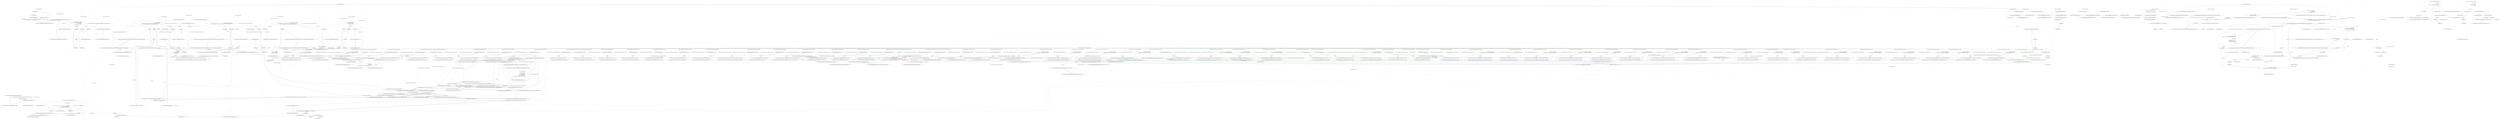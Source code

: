 digraph  {
n0 [cluster="Nancy.Testing.Tests.AndConnectorTests.Should_allow_chaining_of_asserts_and_still_pass()", label="Entry Nancy.Testing.Tests.AndConnectorTests.Should_allow_chaining_of_asserts_and_still_pass()", span="9-9"];
n1 [cluster="Nancy.Testing.Tests.AndConnectorTests.Should_allow_chaining_of_asserts_and_still_pass()", label="string input = @''<html><head></head><body><div id='testId' class='myClass'>Test</div></body></html>''", span="11-11"];
n2 [cluster="Nancy.Testing.Tests.AndConnectorTests.Should_allow_chaining_of_asserts_and_still_pass()", label="var document = new DocumentWrapper(input)", span="12-12"];
n3 [cluster="Nancy.Testing.Tests.AndConnectorTests.Should_allow_chaining_of_asserts_and_still_pass()", label="document[''#testId''].ShouldExist().And.ShouldBeOfClass(''myClass'')", span="14-14"];
n5 [cluster="Nancy.Testing.DocumentWrapper.DocumentWrapper(string)", label="Entry Nancy.Testing.DocumentWrapper.DocumentWrapper(string)", span="47-47"];
n4 [cluster="Nancy.Testing.Tests.AndConnectorTests.Should_allow_chaining_of_asserts_and_still_pass()", label="Exit Nancy.Testing.Tests.AndConnectorTests.Should_allow_chaining_of_asserts_and_still_pass()", span="9-9"];
n6 [cluster="Nancy.Testing.QueryWrapper.ShouldExist()", label="Entry Nancy.Testing.QueryWrapper.ShouldExist()", span="26-26"];
n7 [cluster="Nancy.Testing.QueryWrapper.ShouldBeOfClass(string)", label="Entry Nancy.Testing.QueryWrapper.ShouldBeOfClass(string)", span="54-54"];
n8 [cluster="Nancy.Testing.Tests.AndConnectorTests.Should_allow_chaining_of_asserts_and_fail_where_appropriate()", label="Entry Nancy.Testing.Tests.AndConnectorTests.Should_allow_chaining_of_asserts_and_fail_where_appropriate()", span="18-18"];
n9 [cluster="Nancy.Testing.Tests.AndConnectorTests.Should_allow_chaining_of_asserts_and_fail_where_appropriate()", label="var result = Record.Exception(\r\n                () =>\r\n                    {\r\n                        const string input =\r\n                            @''<html><head></head><body><div id='testId' class='myOtherClass'>Test</div></body></html>'';\r\n                        var document = new DocumentWrapper(input);\r\n                        document[''#testId''].ShouldExist().And.ShouldBeOfClass(''myClass'');\r\n                    })", span="20-27"];
n10 [cluster="Nancy.Testing.Tests.AndConnectorTests.Should_allow_chaining_of_asserts_and_fail_where_appropriate()", color=red, community=0, label="1: Assert.IsType<Nancy.Testing.AssertException>(result)", span="29-29"];
n12 [cluster="Unk.Exception", label="Entry Unk.Exception", span=""];
n14 [cluster="lambda expression", label="Entry lambda expression", span="21-27"];
n11 [cluster="Nancy.Testing.Tests.AndConnectorTests.Should_allow_chaining_of_asserts_and_fail_where_appropriate()", label="Exit Nancy.Testing.Tests.AndConnectorTests.Should_allow_chaining_of_asserts_and_fail_where_appropriate()", span="18-18"];
n13 [cluster="Unk.>", label="Entry Unk.>", span=""];
n15 [cluster="lambda expression", label="string input =\r\n                            @''<html><head></head><body><div id='testId' class='myOtherClass'>Test</div></body></html>''", span="23-24"];
n16 [cluster="lambda expression", label="var document = new DocumentWrapper(input)", span="25-25"];
n17 [cluster="lambda expression", label="document[''#testId''].ShouldExist().And.ShouldBeOfClass(''myClass'')", span="26-26"];
n18 [cluster="lambda expression", label="Exit lambda expression", span="21-27"];
m2_7 [cluster="global::Spark.SparkViewEngine.cstr", file="AssertExtensionsTests.cs", label="Entry global::Spark.SparkViewEngine.cstr", span=""];
m2_38 [cluster="System.Collections.Generic.List<T>.List()", file="AssertExtensionsTests.cs", label="Entry System.Collections.Generic.List<T>.List()", span="0-0"];
m2_6 [cluster="SparkSettings.cstr", file="AssertExtensionsTests.cs", label="Entry SparkSettings.cstr", span=""];
m2_63 [cluster="System.Dynamic.ExpandoObject.ExpandoObject()", file="AssertExtensionsTests.cs", label="Entry System.Dynamic.ExpandoObject.ExpandoObject()", span="0-0"];
m2_48 [cluster="Unk.CreateEntry", file="AssertExtensionsTests.cs", label="Entry Unk.CreateEntry", span=""];
m2_44 [cluster="Unk.CreateInstance", file="AssertExtensionsTests.cs", label="Entry Unk.CreateInstance", span=""];
m2_8 [cluster="Nancy.ViewEngines.Spark.Descriptors.DefaultDescriptorBuilder.DefaultDescriptorBuilder(ISparkViewEngine)", file="AssertExtensionsTests.cs", label="Entry Nancy.ViewEngines.Spark.Descriptors.DefaultDescriptorBuilder.DefaultDescriptorBuilder(ISparkViewEngine)", span="26-26"];
m2_16 [cluster="System.IO.Path.GetDirectoryName(string)", file="AssertExtensionsTests.cs", label="Entry System.IO.Path.GetDirectoryName(string)", span="0-0"];
m2_39 [cluster="Nancy.ViewEngines.Spark.Descriptors.BuildDescriptorParams.BuildDescriptorParams(string, string, string, bool, System.Collections.Generic.IDictionary<string, object>)", file="AssertExtensionsTests.cs", label="Entry Nancy.ViewEngines.Spark.Descriptors.BuildDescriptorParams.BuildDescriptorParams(string, string, string, bool, System.Collections.Generic.IDictionary<string, object>)", span="15-15"];
m2_49 [cluster="Nancy.ViewEngines.Spark.SparkViewEngine.Initialize(Nancy.ViewEngines.ViewEngineStartupContext)", file="AssertExtensionsTests.cs", label="Entry Nancy.ViewEngines.Spark.SparkViewEngine.Initialize(Nancy.ViewEngines.ViewEngineStartupContext)", span="96-96"];
m2_50 [cluster="Nancy.ViewEngines.Spark.SparkViewEngine.Initialize(Nancy.ViewEngines.ViewEngineStartupContext)", file="AssertExtensionsTests.cs", label="this.engine.ViewFolder = GetMemoryViewMap(viewEngineStartupContext.ViewLocationResults)", span="98-98"];
m2_51 [cluster="Nancy.ViewEngines.Spark.SparkViewEngine.Initialize(Nancy.ViewEngines.ViewEngineStartupContext)", file="AssertExtensionsTests.cs", label="Exit Nancy.ViewEngines.Spark.SparkViewEngine.Initialize(Nancy.ViewEngines.ViewEngineStartupContext)", span="96-96"];
m2_65 [cluster="Nancy.ViewEngines.Spark.NancySparkView.Execute()", file="AssertExtensionsTests.cs", label="Entry Nancy.ViewEngines.Spark.NancySparkView.Execute()", span="12-12"];
m2_20 [cluster="Nancy.ViewEngines.Spark.SparkViewEngine.GetMemoryViewMap(System.Collections.Generic.IEnumerable<Nancy.ViewEngines.ViewLocationResult>)", file="AssertExtensionsTests.cs", label="Entry Nancy.ViewEngines.Spark.SparkViewEngine.GetMemoryViewMap(System.Collections.Generic.IEnumerable<Nancy.ViewEngines.ViewLocationResult>)", span="63-63"];
m2_21 [cluster="Nancy.ViewEngines.Spark.SparkViewEngine.GetMemoryViewMap(System.Collections.Generic.IEnumerable<Nancy.ViewEngines.ViewLocationResult>)", file="AssertExtensionsTests.cs", label="var memoryViewMap = new InMemoryViewFolder()", span="65-65"];
m2_22 [cluster="Nancy.ViewEngines.Spark.SparkViewEngine.GetMemoryViewMap(System.Collections.Generic.IEnumerable<Nancy.ViewEngines.ViewLocationResult>)", file="AssertExtensionsTests.cs", label=viewLocationResults, span="66-66"];
m2_23 [cluster="Nancy.ViewEngines.Spark.SparkViewEngine.GetMemoryViewMap(System.Collections.Generic.IEnumerable<Nancy.ViewEngines.ViewLocationResult>)", color=red, community=0, file="AssertExtensionsTests.cs", label="1: memoryViewMap.Add(viewLocationResult.Location, viewLocationResult.Contents.Invoke().ReadToEnd())", span="68-68"];
m2_24 [cluster="Nancy.ViewEngines.Spark.SparkViewEngine.GetMemoryViewMap(System.Collections.Generic.IEnumerable<Nancy.ViewEngines.ViewLocationResult>)", file="AssertExtensionsTests.cs", label="return memoryViewMap;", span="70-70"];
m2_25 [cluster="Nancy.ViewEngines.Spark.SparkViewEngine.GetMemoryViewMap(System.Collections.Generic.IEnumerable<Nancy.ViewEngines.ViewLocationResult>)", file="AssertExtensionsTests.cs", label="Exit Nancy.ViewEngines.Spark.SparkViewEngine.GetMemoryViewMap(System.Collections.Generic.IEnumerable<Nancy.ViewEngines.ViewLocationResult>)", span="63-63"];
m2_35 [cluster="Nancy.ViewEngines.Spark.SparkViewEngine.LocateView(string, string, Nancy.ViewEngines.ViewLocationResult, Nancy.ViewEngines.IRenderContext)", file="AssertExtensionsTests.cs", label="var entry = renderContext.ViewCache.GetOrAdd(\r\n                viewLocationResult, \r\n                x => this.engine.CreateEntry(descriptor))", span="88-90"];
m2_18 [cluster="Nancy.ViewEngines.Spark.SparkViewEngine.LocateView(string, string, Nancy.ViewEngines.ViewLocationResult, Nancy.ViewEngines.IRenderContext)", file="AssertExtensionsTests.cs", label="Entry Nancy.ViewEngines.Spark.SparkViewEngine.LocateView(string, string, Nancy.ViewEngines.ViewLocationResult, Nancy.ViewEngines.IRenderContext)", span="73-73"];
m2_30 [cluster="Nancy.ViewEngines.Spark.SparkViewEngine.LocateView(string, string, Nancy.ViewEngines.ViewLocationResult, Nancy.ViewEngines.IRenderContext)", file="AssertExtensionsTests.cs", label="var searchedLocations = new List<string>()", span="75-75"];
m2_31 [cluster="Nancy.ViewEngines.Spark.SparkViewEngine.LocateView(string, string, Nancy.ViewEngines.ViewLocationResult, Nancy.ViewEngines.IRenderContext)", file="AssertExtensionsTests.cs", label="var descriptorParams = new BuildDescriptorParams(viewPath, viewName, null, true, null)", span="77-77"];
m2_32 [cluster="Nancy.ViewEngines.Spark.SparkViewEngine.LocateView(string, string, Nancy.ViewEngines.ViewLocationResult, Nancy.ViewEngines.IRenderContext)", file="AssertExtensionsTests.cs", label="var descriptor = this.descriptorBuilder.BuildDescriptor(\r\n                descriptorParams,\r\n                searchedLocations)", span="79-81"];
m2_34 [cluster="Nancy.ViewEngines.Spark.SparkViewEngine.LocateView(string, string, Nancy.ViewEngines.ViewLocationResult, Nancy.ViewEngines.IRenderContext)", file="AssertExtensionsTests.cs", label="return new SparkViewEngineResult(searchedLocations);", span="85-85"];
m2_33 [cluster="Nancy.ViewEngines.Spark.SparkViewEngine.LocateView(string, string, Nancy.ViewEngines.ViewLocationResult, Nancy.ViewEngines.IRenderContext)", file="AssertExtensionsTests.cs", label="descriptor == null", span="83-83"];
m2_36 [cluster="Nancy.ViewEngines.Spark.SparkViewEngine.LocateView(string, string, Nancy.ViewEngines.ViewLocationResult, Nancy.ViewEngines.IRenderContext)", file="AssertExtensionsTests.cs", label="return new SparkViewEngineResult(\r\n                entry.CreateInstance() as NancySparkView);", span="92-93"];
m2_37 [cluster="Nancy.ViewEngines.Spark.SparkViewEngine.LocateView(string, string, Nancy.ViewEngines.ViewLocationResult, Nancy.ViewEngines.IRenderContext)", file="AssertExtensionsTests.cs", label="Exit Nancy.ViewEngines.Spark.SparkViewEngine.LocateView(string, string, Nancy.ViewEngines.ViewLocationResult, Nancy.ViewEngines.IRenderContext)", span="73-73"];
m2_26 [cluster="InMemoryViewFolder.cstr", file="AssertExtensionsTests.cs", label="Entry InMemoryViewFolder.cstr", span=""];
m2_40 [cluster="Nancy.ViewEngines.Spark.Descriptors.IDescriptorBuilder.BuildDescriptor(Nancy.ViewEngines.Spark.Descriptors.BuildDescriptorParams, System.Collections.Generic.ICollection<string>)", file="AssertExtensionsTests.cs", label="Entry Nancy.ViewEngines.Spark.Descriptors.IDescriptorBuilder.BuildDescriptor(Nancy.ViewEngines.Spark.Descriptors.BuildDescriptorParams, System.Collections.Generic.ICollection<string>)", span="23-23"];
m2_19 [cluster="Nancy.ViewEngines.Spark.NancySparkView.SetModel(object)", file="AssertExtensionsTests.cs", label="Entry Nancy.ViewEngines.Spark.NancySparkView.SetModel(object)", span="27-27"];
m2_27 [cluster="System.Func<TResult>.Invoke()", file="AssertExtensionsTests.cs", label="Entry System.Func<TResult>.Invoke()", span="0-0"];
m2_29 [cluster="Unk.Add", file="AssertExtensionsTests.cs", label="Entry Unk.Add", span=""];
m2_0 [cluster="Nancy.ViewEngines.Spark.SparkViewEngine.SparkViewEngine()", file="AssertExtensionsTests.cs", label="Entry Nancy.ViewEngines.Spark.SparkViewEngine.SparkViewEngine()", span="23-23"];
m2_1 [cluster="Nancy.ViewEngines.Spark.SparkViewEngine.SparkViewEngine()", file="AssertExtensionsTests.cs", label="this.settings = (ISparkSettings) ConfigurationManager.GetSection(''spark'') ?? new SparkSettings()", span="25-25"];
m2_2 [cluster="Nancy.ViewEngines.Spark.SparkViewEngine.SparkViewEngine()", color=red, community=0, file="AssertExtensionsTests.cs", label="0: this.engine = new global::Spark.SparkViewEngine(this.settings)\r\n            {\r\n                DefaultPageBaseType = typeof(NancySparkView).FullName\r\n            }", span="27-30"];
m2_3 [cluster="Nancy.ViewEngines.Spark.SparkViewEngine.SparkViewEngine()", file="AssertExtensionsTests.cs", label="this.descriptorBuilder = new DefaultDescriptorBuilder(this.engine)", span="32-32"];
m2_4 [cluster="Nancy.ViewEngines.Spark.SparkViewEngine.SparkViewEngine()", file="AssertExtensionsTests.cs", label="Exit Nancy.ViewEngines.Spark.SparkViewEngine.SparkViewEngine()", span="23-23"];
m2_52 [cluster="Nancy.ViewEngines.Spark.SparkViewEngine.RenderView(Nancy.ViewEngines.ViewLocationResult, dynamic, Nancy.ViewEngines.IRenderContext)", file="AssertExtensionsTests.cs", label="Entry Nancy.ViewEngines.Spark.SparkViewEngine.RenderView(Nancy.ViewEngines.ViewLocationResult, dynamic, Nancy.ViewEngines.IRenderContext)", span="101-101"];
m2_53 [cluster="Nancy.ViewEngines.Spark.SparkViewEngine.RenderView(Nancy.ViewEngines.ViewLocationResult, dynamic, Nancy.ViewEngines.IRenderContext)", file="AssertExtensionsTests.cs", label="return stream =>\r\n            {\r\n                SparkViewEngineResult sparkViewEngineResult =\r\n                    this.CreateView(viewLocationResult, model ?? new ExpandoObject(), renderContext);\r\n\r\n                var writer =\r\n                    new StreamWriter(stream);\r\n\r\n                sparkViewEngineResult.View.Writer = writer;\r\n                sparkViewEngineResult.View.Model = model;\r\n                sparkViewEngineResult.View.Execute();\r\n\r\n                writer.Flush();\r\n            };", span="103-116"];
m2_54 [cluster="Nancy.ViewEngines.Spark.SparkViewEngine.RenderView(Nancy.ViewEngines.ViewLocationResult, dynamic, Nancy.ViewEngines.IRenderContext)", file="AssertExtensionsTests.cs", label="Exit Nancy.ViewEngines.Spark.SparkViewEngine.RenderView(Nancy.ViewEngines.ViewLocationResult, dynamic, Nancy.ViewEngines.IRenderContext)", span="101-101"];
m2_64 [cluster="System.IO.StreamWriter.StreamWriter(System.IO.Stream)", file="AssertExtensionsTests.cs", label="Entry System.IO.StreamWriter.StreamWriter(System.IO.Stream)", span="0-0"];
m2_5 [cluster="Unk.GetSection", file="AssertExtensionsTests.cs", label="Entry Unk.GetSection", span=""];
m2_43 [cluster="Nancy.ViewEngines.Spark.SparkViewEngineResult.SparkViewEngineResult(Nancy.ViewEngines.Spark.NancySparkView)", file="AssertExtensionsTests.cs", label="Entry Nancy.ViewEngines.Spark.SparkViewEngineResult.SparkViewEngineResult(Nancy.ViewEngines.Spark.NancySparkView)", span="8-8"];
m2_55 [cluster="lambda expression", file="AssertExtensionsTests.cs", label="Entry lambda expression", span="103-116"];
m2_46 [cluster="lambda expression", file="AssertExtensionsTests.cs", label="this.engine.CreateEntry(descriptor)", span="90-90"];
m2_45 [cluster="lambda expression", file="AssertExtensionsTests.cs", label="Entry lambda expression", span="90-90"];
m2_47 [cluster="lambda expression", file="AssertExtensionsTests.cs", label="Exit lambda expression", span="90-90"];
m2_56 [cluster="lambda expression", file="AssertExtensionsTests.cs", label="SparkViewEngineResult sparkViewEngineResult =\r\n                    this.CreateView(viewLocationResult, model ?? new ExpandoObject(), renderContext)", span="105-106"];
m2_59 [cluster="lambda expression", file="AssertExtensionsTests.cs", label="sparkViewEngineResult.View.Model = model", span="112-112"];
m2_57 [cluster="lambda expression", file="AssertExtensionsTests.cs", label="var writer =\r\n                    new StreamWriter(stream)", span="108-109"];
m2_58 [cluster="lambda expression", file="AssertExtensionsTests.cs", label="sparkViewEngineResult.View.Writer = writer", span="111-111"];
m2_60 [cluster="lambda expression", file="AssertExtensionsTests.cs", label="sparkViewEngineResult.View.Execute()", span="113-113"];
m2_61 [cluster="lambda expression", file="AssertExtensionsTests.cs", label="writer.Flush()", span="115-115"];
m2_62 [cluster="lambda expression", file="AssertExtensionsTests.cs", label="Exit lambda expression", span="103-116"];
m2_66 [cluster="System.IO.StreamWriter.Flush()", file="AssertExtensionsTests.cs", label="Entry System.IO.StreamWriter.Flush()", span="0-0"];
m2_42 [cluster="Nancy.ViewEngines.IViewCache.GetOrAdd<TCompiledView>(Nancy.ViewEngines.ViewLocationResult, System.Func<Nancy.ViewEngines.ViewLocationResult, TCompiledView>)", file="AssertExtensionsTests.cs", label="Entry Nancy.ViewEngines.IViewCache.GetOrAdd<TCompiledView>(Nancy.ViewEngines.ViewLocationResult, System.Func<Nancy.ViewEngines.ViewLocationResult, TCompiledView>)", span="16-16"];
m2_28 [cluster="System.IO.TextReader.ReadToEnd()", file="AssertExtensionsTests.cs", label="Entry System.IO.TextReader.ReadToEnd()", span="0-0"];
m2_9 [cluster="Nancy.ViewEngines.Spark.SparkViewEngine.CreateView<TModel>(Nancy.ViewEngines.ViewLocationResult, TModel, Nancy.ViewEngines.IRenderContext)", file="AssertExtensionsTests.cs", label="Entry Nancy.ViewEngines.Spark.SparkViewEngine.CreateView<TModel>(Nancy.ViewEngines.ViewLocationResult, TModel, Nancy.ViewEngines.IRenderContext)", span="45-45"];
m2_10 [cluster="Nancy.ViewEngines.Spark.SparkViewEngine.CreateView<TModel>(Nancy.ViewEngines.ViewLocationResult, TModel, Nancy.ViewEngines.IRenderContext)", file="AssertExtensionsTests.cs", label="var result = this.LocateView(\r\n                Path.GetDirectoryName(viewLocationResult.Location), \r\n                Path.GetFileNameWithoutExtension(viewLocationResult.Name),\r\n                viewLocationResult,\r\n                renderContext)", span="47-51"];
m2_13 [cluster="Nancy.ViewEngines.Spark.SparkViewEngine.CreateView<TModel>(Nancy.ViewEngines.ViewLocationResult, TModel, Nancy.ViewEngines.IRenderContext)", file="AssertExtensionsTests.cs", label="viewWithModel.SetModel(model)", span="57-57"];
m2_11 [cluster="Nancy.ViewEngines.Spark.SparkViewEngine.CreateView<TModel>(Nancy.ViewEngines.ViewLocationResult, TModel, Nancy.ViewEngines.IRenderContext)", file="AssertExtensionsTests.cs", label="var viewWithModel = result.View", span="53-53"];
m2_14 [cluster="Nancy.ViewEngines.Spark.SparkViewEngine.CreateView<TModel>(Nancy.ViewEngines.ViewLocationResult, TModel, Nancy.ViewEngines.IRenderContext)", file="AssertExtensionsTests.cs", label="return result;", span="60-60"];
m2_12 [cluster="Nancy.ViewEngines.Spark.SparkViewEngine.CreateView<TModel>(Nancy.ViewEngines.ViewLocationResult, TModel, Nancy.ViewEngines.IRenderContext)", file="AssertExtensionsTests.cs", label="viewWithModel != null", span="55-55"];
m2_15 [cluster="Nancy.ViewEngines.Spark.SparkViewEngine.CreateView<TModel>(Nancy.ViewEngines.ViewLocationResult, TModel, Nancy.ViewEngines.IRenderContext)", file="AssertExtensionsTests.cs", label="Exit Nancy.ViewEngines.Spark.SparkViewEngine.CreateView<TModel>(Nancy.ViewEngines.ViewLocationResult, TModel, Nancy.ViewEngines.IRenderContext)", span="45-45"];
m2_41 [cluster="Nancy.ViewEngines.Spark.SparkViewEngineResult.SparkViewEngineResult(System.Collections.Generic.List<string>)", file="AssertExtensionsTests.cs", label="Entry Nancy.ViewEngines.Spark.SparkViewEngineResult.SparkViewEngineResult(System.Collections.Generic.List<string>)", span="13-13"];
m2_17 [cluster="System.IO.Path.GetFileNameWithoutExtension(string)", file="AssertExtensionsTests.cs", label="Entry System.IO.Path.GetFileNameWithoutExtension(string)", span="0-0"];
m2_67 [file="AssertExtensionsTests.cs", label="Nancy.ViewEngines.Spark.SparkViewEngine", span=""];
m2_68 [file="AssertExtensionsTests.cs", label=descriptor, span=""];
m2_69 [file="AssertExtensionsTests.cs", label="Nancy.ViewEngines.ViewLocationResult", span=""];
m2_70 [file="AssertExtensionsTests.cs", label=dynamic, span=""];
m2_71 [file="AssertExtensionsTests.cs", label="Nancy.ViewEngines.IRenderContext", span=""];
m3_16 [cluster="System.IO.StreamWriter.StreamWriter(System.IO.Stream)", file="BrowserResponseBodyWrapperFixture.cs", label="Entry System.IO.StreamWriter.StreamWriter(System.IO.Stream)", span="0-0"];
m3_9 [cluster="Unk.SequenceEqual", file="BrowserResponseBodyWrapperFixture.cs", label="Entry Unk.SequenceEqual", span=""];
m3_10 [cluster="bool.ShouldBeTrue()", file="BrowserResponseBodyWrapperFixture.cs", label="Entry bool.ShouldBeTrue()", span="85-85"];
m3_17 [cluster="System.IO.StreamWriter.Write(string)", file="BrowserResponseBodyWrapperFixture.cs", label="Entry System.IO.StreamWriter.Write(string)", span="0-0"];
m3_0 [cluster="Nancy.Testing.Tests.BrowserResponseBodyWrapperFixture.Should_contain_response_body()", file="BrowserResponseBodyWrapperFixture.cs", label="Entry Nancy.Testing.Tests.BrowserResponseBodyWrapperFixture.Should_contain_response_body()", span="12-12"];
m3_1 [cluster="Nancy.Testing.Tests.BrowserResponseBodyWrapperFixture.Should_contain_response_body()", color=green, community=0, file="BrowserResponseBodyWrapperFixture.cs", label="1: var body = new BrowserResponseBodyWrapper(new Response\r\n            {\r\n                Contents = stream =>\r\n                {\r\n                    var writer = new StreamWriter(stream);\r\n                    writer.Write(''This is the content'');\r\n                    writer.Flush();\r\n                }\r\n            })", span="15-23"];
m3_2 [cluster="Nancy.Testing.Tests.BrowserResponseBodyWrapperFixture.Should_contain_response_body()", file="BrowserResponseBodyWrapperFixture.cs", label="var content = Encoding.ASCII.GetBytes(''This is the content'')", span="25-25"];
m3_3 [cluster="Nancy.Testing.Tests.BrowserResponseBodyWrapperFixture.Should_contain_response_body()", file="BrowserResponseBodyWrapperFixture.cs", label="var result = body.SequenceEqual(content)", span="28-28"];
m3_4 [cluster="Nancy.Testing.Tests.BrowserResponseBodyWrapperFixture.Should_contain_response_body()", file="BrowserResponseBodyWrapperFixture.cs", label="result.ShouldBeTrue()", span="31-31"];
m3_5 [cluster="Nancy.Testing.Tests.BrowserResponseBodyWrapperFixture.Should_contain_response_body()", file="BrowserResponseBodyWrapperFixture.cs", label="Exit Nancy.Testing.Tests.BrowserResponseBodyWrapperFixture.Should_contain_response_body()", span="12-12"];
m3_6 [cluster="Nancy.Testing.BrowserResponseBodyWrapper.BrowserResponseBodyWrapper(Nancy.Response)", file="BrowserResponseBodyWrapperFixture.cs", label="Entry Nancy.Testing.BrowserResponseBodyWrapper.BrowserResponseBodyWrapper(Nancy.Response)", span="14-14"];
m3_8 [cluster="System.Text.Encoding.GetBytes(string)", file="BrowserResponseBodyWrapperFixture.cs", label="Entry System.Text.Encoding.GetBytes(string)", span="0-0"];
m3_18 [cluster="System.IO.StreamWriter.Flush()", file="BrowserResponseBodyWrapperFixture.cs", label="Entry System.IO.StreamWriter.Flush()", span="0-0"];
m3_19 [cluster="Nancy.Testing.Tests.BrowserResponseBodyWrapperFixture.Should_return_querywrapper_for_css_selector_match()", file="BrowserResponseBodyWrapperFixture.cs", label="Entry Nancy.Testing.Tests.BrowserResponseBodyWrapperFixture.Should_return_querywrapper_for_css_selector_match()", span="35-35"];
m3_20 [cluster="Nancy.Testing.Tests.BrowserResponseBodyWrapperFixture.Should_return_querywrapper_for_css_selector_match()", file="BrowserResponseBodyWrapperFixture.cs", label="var body = new BrowserResponseBodyWrapper(new Response\r\n            {\r\n                Contents = stream =>\r\n                {\r\n                    var writer = new StreamWriter(stream);\r\n                    writer.Write(''<div>Outer and <div id='#bar'>inner</div></div>'');\r\n                    writer.Flush();\r\n                }\r\n            })", span="38-46"];
m3_21 [cluster="Nancy.Testing.Tests.BrowserResponseBodyWrapperFixture.Should_return_querywrapper_for_css_selector_match()", file="BrowserResponseBodyWrapperFixture.cs", label="var result = body[''#bar'']", span="49-49"];
m3_22 [cluster="Nancy.Testing.Tests.BrowserResponseBodyWrapperFixture.Should_return_querywrapper_for_css_selector_match()", color=green, community=1, file="BrowserResponseBodyWrapperFixture.cs", label="0: result.ShouldContain(''inner'')", span="55-55"];
m3_23 [cluster="Nancy.Testing.Tests.BrowserResponseBodyWrapperFixture.Should_return_querywrapper_for_css_selector_match()", file="BrowserResponseBodyWrapperFixture.cs", label="Exit Nancy.Testing.Tests.BrowserResponseBodyWrapperFixture.Should_return_querywrapper_for_css_selector_match()", span="35-35"];
m3_24 [cluster="Nancy.Testing.QueryWrapper.ShouldContain(string, System.StringComparison)", file="BrowserResponseBodyWrapperFixture.cs", label="Entry Nancy.Testing.QueryWrapper.ShouldContain(string, System.StringComparison)", span="77-77"];
m3_7 [cluster="Nancy.Response.Response()", file="BrowserResponseBodyWrapperFixture.cs", label="Entry Nancy.Response.Response()", span="20-20"];
m3_25 [cluster="lambda expression", file="BrowserResponseBodyWrapperFixture.cs", label="Entry lambda expression", span="40-45"];
m3_12 [cluster="lambda expression", file="BrowserResponseBodyWrapperFixture.cs", label="var writer = new StreamWriter(stream)", span="19-19"];
m3_11 [cluster="lambda expression", file="BrowserResponseBodyWrapperFixture.cs", label="Entry lambda expression", span="17-22"];
m3_13 [cluster="lambda expression", file="BrowserResponseBodyWrapperFixture.cs", label="writer.Write(''This is the content'')", span="20-20"];
m3_14 [cluster="lambda expression", file="BrowserResponseBodyWrapperFixture.cs", label="writer.Flush()", span="21-21"];
m3_15 [cluster="lambda expression", file="BrowserResponseBodyWrapperFixture.cs", label="Exit lambda expression", span="17-22"];
m3_26 [cluster="lambda expression", file="BrowserResponseBodyWrapperFixture.cs", label="var writer = new StreamWriter(stream)", span="42-42"];
m3_27 [cluster="lambda expression", file="BrowserResponseBodyWrapperFixture.cs", label="writer.Write(''<div>Outer and <div id='#bar'>inner</div></div>'')", span="43-43"];
m3_28 [cluster="lambda expression", file="BrowserResponseBodyWrapperFixture.cs", label="writer.Flush()", span="44-44"];
m3_29 [cluster="lambda expression", file="BrowserResponseBodyWrapperFixture.cs", label="Exit lambda expression", span="40-45"];
m4_336 [cluster="Nancy.Testing.ConfigurableBootstrapper.ConfigurableBoostrapperConfigurator.RoutePatternMatcher(Nancy.Routing.IRoutePatternMatcher)", file="ConfigurableBootstrapper.cs", label="Entry Nancy.Testing.ConfigurableBootstrapper.ConfigurableBoostrapperConfigurator.RoutePatternMatcher(Nancy.Routing.IRoutePatternMatcher)", span="905-905"];
m4_337 [cluster="Nancy.Testing.ConfigurableBootstrapper.ConfigurableBoostrapperConfigurator.RoutePatternMatcher(Nancy.Routing.IRoutePatternMatcher)", file="ConfigurableBootstrapper.cs", label="this.bootstrapper.registeredInstances.Add(\r\n                    new InstanceRegistration(typeof(IRoutePatternMatcher), routePatternMatcher))", span="907-908"];
m4_338 [cluster="Nancy.Testing.ConfigurableBootstrapper.ConfigurableBoostrapperConfigurator.RoutePatternMatcher(Nancy.Routing.IRoutePatternMatcher)", file="ConfigurableBootstrapper.cs", label="return this;", span="910-910"];
m4_339 [cluster="Nancy.Testing.ConfigurableBootstrapper.ConfigurableBoostrapperConfigurator.RoutePatternMatcher(Nancy.Routing.IRoutePatternMatcher)", file="ConfigurableBootstrapper.cs", label="Exit Nancy.Testing.ConfigurableBootstrapper.ConfigurableBoostrapperConfigurator.RoutePatternMatcher(Nancy.Routing.IRoutePatternMatcher)", span="905-905"];
m4_13 [cluster="Nancy.Hosting.Owin.Extensions.EnvironmentExtensions.GetExpectedRequestLength(System.Collections.Generic.IDictionary<string, object>)", file="ConfigurableBootstrapper.cs", label="return 0;", span="33-33"];
m4_9 [cluster="Nancy.Testing.ConfigurableBootstrapper.ConfigurableBootstrapper(System.Action<Nancy.Testing.ConfigurableBootstrapper.ConfigurableBoostrapperConfigurator>)", file="ConfigurableBootstrapper.cs", label="configurator.ErrorHandler<PassThroughErrorHandler>()", span="54-54"];
m4_89 [cluster="Nancy.Testing.ConfigurableBootstrapper.GetEngineInternal()", file="ConfigurableBootstrapper.cs", label="Entry Nancy.Testing.ConfigurableBootstrapper.GetEngineInternal()", span="257-257"];
m4_90 [cluster="Nancy.Testing.ConfigurableBootstrapper.GetEngineInternal()", file="ConfigurableBootstrapper.cs", label="return this.ApplicationContainer.Resolve<INancyEngine>();", span="259-259"];
m4_91 [cluster="Nancy.Testing.ConfigurableBootstrapper.GetEngineInternal()", file="ConfigurableBootstrapper.cs", label="Exit Nancy.Testing.ConfigurableBootstrapper.GetEngineInternal()", span="257-257"];
m4_242 [cluster="System.Collections.Generic.List<T>.List(System.Collections.Generic.IEnumerable<T>)", file="ConfigurableBootstrapper.cs", label="Entry System.Collections.Generic.List<T>.List(System.Collections.Generic.IEnumerable<T>)", span="0-0"];
m4_270 [cluster="Nancy.Testing.ConfigurableBootstrapper.ConfigurableModuleCatalog.RegisterModuleInstance(Nancy.NancyModule, string)", file="ConfigurableBootstrapper.cs", label="Entry Nancy.Testing.ConfigurableBootstrapper.ConfigurableModuleCatalog.RegisterModuleInstance(Nancy.NancyModule, string)", span="1290-1290"];
m4_462 [cluster="Nancy.Testing.ConfigurableBootstrapper.ConfigurableModuleCatalog.RegisterModuleInstance(Nancy.NancyModule, string)", file="ConfigurableBootstrapper.cs", label="this.moduleInstances.Add(moduleKey, module)", span="1292-1292"];
m4_463 [cluster="Nancy.Testing.ConfigurableBootstrapper.ConfigurableModuleCatalog.RegisterModuleInstance(Nancy.NancyModule, string)", file="ConfigurableBootstrapper.cs", label="Exit Nancy.Testing.ConfigurableBootstrapper.ConfigurableModuleCatalog.RegisterModuleInstance(Nancy.NancyModule, string)", span="1290-1290"];
m4_381 [cluster="Nancy.Testing.ConfigurableBootstrapper.ConfigurableBoostrapperConfigurator.ViewFactory(Nancy.ViewEngines.IViewFactory)", file="ConfigurableBootstrapper.cs", label="Entry Nancy.Testing.ConfigurableBootstrapper.ConfigurableBoostrapperConfigurator.ViewFactory(Nancy.ViewEngines.IViewFactory)", span="1040-1040"];
m4_382 [cluster="Nancy.Testing.ConfigurableBootstrapper.ConfigurableBoostrapperConfigurator.ViewFactory(Nancy.ViewEngines.IViewFactory)", file="ConfigurableBootstrapper.cs", label="this.bootstrapper.registeredInstances.Add(\r\n                    new InstanceRegistration(typeof(IViewFactory), viewFactory))", span="1042-1043"];
m4_383 [cluster="Nancy.Testing.ConfigurableBootstrapper.ConfigurableBoostrapperConfigurator.ViewFactory(Nancy.ViewEngines.IViewFactory)", file="ConfigurableBootstrapper.cs", label="return this;", span="1045-1045"];
m4_384 [cluster="Nancy.Testing.ConfigurableBootstrapper.ConfigurableBoostrapperConfigurator.ViewFactory(Nancy.ViewEngines.IViewFactory)", file="ConfigurableBootstrapper.cs", label="Exit Nancy.Testing.ConfigurableBootstrapper.ConfigurableBoostrapperConfigurator.ViewFactory(Nancy.ViewEngines.IViewFactory)", span="1040-1040"];
m4_70 [cluster="Nancy.Testing.ConfigurableBootstrapper.ConfigureApplicationContainer(TinyIoC.TinyIoCContainer)", file="ConfigurableBootstrapper.cs", label="Entry Nancy.Testing.ConfigurableBootstrapper.ConfigureApplicationContainer(TinyIoC.TinyIoCContainer)", span="215-215"];
m4_71 [cluster="Nancy.Testing.ConfigurableBootstrapper.ConfigureApplicationContainer(TinyIoC.TinyIoCContainer)", file="ConfigurableBootstrapper.cs", label="!this.disableAutoRegistration", span="217-217"];
m4_73 [cluster="Nancy.Testing.ConfigurableBootstrapper.ConfigureApplicationContainer(TinyIoC.TinyIoCContainer)", file="ConfigurableBootstrapper.cs", label="this.RegisterBootstrapperTypes(container)", span="220-220"];
m4_72 [cluster="Nancy.Testing.ConfigurableBootstrapper.ConfigureApplicationContainer(TinyIoC.TinyIoCContainer)", file="ConfigurableBootstrapper.cs", label="container.AutoRegister()", span="219-219"];
m4_74 [cluster="Nancy.Testing.ConfigurableBootstrapper.ConfigureApplicationContainer(TinyIoC.TinyIoCContainer)", file="ConfigurableBootstrapper.cs", label="Exit Nancy.Testing.ConfigurableBootstrapper.ConfigureApplicationContainer(TinyIoC.TinyIoCContainer)", span="215-215"];
m4_37 [cluster="string.Split(params char[])", file="ConfigurableBootstrapper.cs", label="Entry string.Split(params char[])", span="0-0"];
m4_38 [cluster="System.Collections.Generic.Dictionary<TKey, TValue>.Add(TKey, TValue)", file="ConfigurableBootstrapper.cs", label="Entry System.Collections.Generic.Dictionary<TKey, TValue>.Add(TKey, TValue)", span="0-0"];
m4_192 [cluster="Nancy.Testing.ConfigurableBootstrapper.ConfigurableBoostrapperConfigurator.Dependency<T>(System.Type)", file="ConfigurableBootstrapper.cs", label="Entry Nancy.Testing.ConfigurableBootstrapper.ConfigurableBoostrapperConfigurator.Dependency<T>(System.Type)", span="492-492"];
m4_193 [cluster="Nancy.Testing.ConfigurableBootstrapper.ConfigurableBoostrapperConfigurator.Dependency<T>(System.Type)", color=green, community=0, file="ConfigurableBootstrapper.cs", label="0: this.bootstrapper.registeredTypes.Add(new TypeRegistration(typeof(T), type))", span="494-494"];
m4_194 [cluster="Nancy.Testing.ConfigurableBootstrapper.ConfigurableBoostrapperConfigurator.Dependency<T>(System.Type)", color=green, community=0, file="ConfigurableBootstrapper.cs", label="1: return this;", span="496-496"];
m4_195 [cluster="Nancy.Testing.ConfigurableBootstrapper.ConfigurableBoostrapperConfigurator.Dependency<T>(System.Type)", file="ConfigurableBootstrapper.cs", label="Exit Nancy.Testing.ConfigurableBootstrapper.ConfigurableBoostrapperConfigurator.Dependency<T>(System.Type)", span="492-492"];
m4_23 [cluster="Nancy.Testing.ConfigurableBootstrapper.GetModuleByKey(string, Nancy.NancyContext)", file="ConfigurableBootstrapper.cs", label="Entry Nancy.Testing.ConfigurableBootstrapper.GetModuleByKey(string, Nancy.NancyContext)", span="76-76"];
m4_7 [cluster="Nancy.Testing.ConfigurableBootstrapper.ConfigurableBootstrapper(System.Action<Nancy.Testing.ConfigurableBootstrapper.ConfigurableBoostrapperConfigurator>)", file="ConfigurableBootstrapper.cs", label="configuration != null", span="49-49"];
m4_26 [cluster="Nancy.Testing.ConfigurableBootstrapper.GetModuleByKey(string, Nancy.NancyContext)", file="ConfigurableBootstrapper.cs", label="Exit Nancy.Testing.ConfigurableBootstrapper.GetModuleByKey(string, Nancy.NancyContext)", span="76-76"];
m4_27 [cluster="Nancy.Testing.ConfigurableBootstrapper.ConfigurableModuleCatalog.GetModuleByKey(string, Nancy.NancyContext)", file="ConfigurableBootstrapper.cs", label="Entry Nancy.Testing.ConfigurableBootstrapper.ConfigurableModuleCatalog.GetModuleByKey(string, Nancy.NancyContext)", span="1280-1280"];
m4_280 [cluster="Nancy.Testing.ConfigurableBootstrapper.ConfigurableBoostrapperConfigurator.NancyEngine(Nancy.INancyEngine)", file="ConfigurableBootstrapper.cs", label="Entry Nancy.Testing.ConfigurableBootstrapper.ConfigurableBoostrapperConfigurator.NancyEngine(Nancy.INancyEngine)", span="735-735"];
m4_281 [cluster="Nancy.Testing.ConfigurableBootstrapper.ConfigurableBoostrapperConfigurator.NancyEngine(Nancy.INancyEngine)", file="ConfigurableBootstrapper.cs", label="this.bootstrapper.registeredInstances.Add(\r\n                    new InstanceRegistration(typeof(INancyEngine), engine))", span="737-738"];
m4_282 [cluster="Nancy.Testing.ConfigurableBootstrapper.ConfigurableBoostrapperConfigurator.NancyEngine(Nancy.INancyEngine)", file="ConfigurableBootstrapper.cs", label="return this;", span="740-740"];
m4_283 [cluster="Nancy.Testing.ConfigurableBootstrapper.ConfigurableBoostrapperConfigurator.NancyEngine(Nancy.INancyEngine)", file="ConfigurableBootstrapper.cs", label="Exit Nancy.Testing.ConfigurableBootstrapper.ConfigurableBoostrapperConfigurator.NancyEngine(Nancy.INancyEngine)", span="735-735"];
m4_389 [cluster="Nancy.Testing.ConfigurableBootstrapper.ConfigurableBoostrapperConfigurator.ViewLocationCache(Nancy.ViewEngines.IViewLocationCache)", file="ConfigurableBootstrapper.cs", label="Entry Nancy.Testing.ConfigurableBootstrapper.ConfigurableBoostrapperConfigurator.ViewLocationCache(Nancy.ViewEngines.IViewLocationCache)", span="1064-1064"];
m4_390 [cluster="Nancy.Testing.ConfigurableBootstrapper.ConfigurableBoostrapperConfigurator.ViewLocationCache(Nancy.ViewEngines.IViewLocationCache)", file="ConfigurableBootstrapper.cs", label="this.bootstrapper.registeredInstances.Add(\r\n                    new InstanceRegistration(typeof(IViewLocationCache), viewLocationCache))", span="1066-1067"];
m4_391 [cluster="Nancy.Testing.ConfigurableBootstrapper.ConfigurableBoostrapperConfigurator.ViewLocationCache(Nancy.ViewEngines.IViewLocationCache)", file="ConfigurableBootstrapper.cs", label="return this;", span="1069-1069"];
m4_392 [cluster="Nancy.Testing.ConfigurableBootstrapper.ConfigurableBoostrapperConfigurator.ViewLocationCache(Nancy.ViewEngines.IViewLocationCache)", file="ConfigurableBootstrapper.cs", label="Exit Nancy.Testing.ConfigurableBootstrapper.ConfigurableBoostrapperConfigurator.ViewLocationCache(Nancy.ViewEngines.IViewLocationCache)", span="1064-1064"];
m4_238 [cluster="Nancy.Testing.ConfigurableBootstrapper.ConfigurableBoostrapperConfigurator.ErrorHandlers(params System.Type[])", file="ConfigurableBootstrapper.cs", label="Entry Nancy.Testing.ConfigurableBootstrapper.ConfigurableBoostrapperConfigurator.ErrorHandlers(params System.Type[])", span="624-624"];
m4_239 [cluster="Nancy.Testing.ConfigurableBootstrapper.ConfigurableBoostrapperConfigurator.ErrorHandlers(params System.Type[])", file="ConfigurableBootstrapper.cs", label="this.bootstrapper.configuration.ErrorHandlers = new List<Type>(errorHandlers)", span="626-626"];
m4_240 [cluster="Nancy.Testing.ConfigurableBootstrapper.ConfigurableBoostrapperConfigurator.ErrorHandlers(params System.Type[])", file="ConfigurableBootstrapper.cs", label="return this;", span="628-628"];
m4_241 [cluster="Nancy.Testing.ConfigurableBootstrapper.ConfigurableBoostrapperConfigurator.ErrorHandlers(params System.Type[])", file="ConfigurableBootstrapper.cs", label="Exit Nancy.Testing.ConfigurableBootstrapper.ConfigurableBoostrapperConfigurator.ErrorHandlers(params System.Type[])", span="624-624"];
m4_113 [cluster="Nancy.Testing.ConfigurableBootstrapper.RegisterTypes(TinyIoC.TinyIoCContainer, System.Collections.Generic.IEnumerable<Nancy.Bootstrapper.TypeRegistration>)", file="ConfigurableBootstrapper.cs", label="Entry Nancy.Testing.ConfigurableBootstrapper.RegisterTypes(TinyIoC.TinyIoCContainer, System.Collections.Generic.IEnumerable<Nancy.Bootstrapper.TypeRegistration>)", span="313-313"];
m4_114 [cluster="Nancy.Testing.ConfigurableBootstrapper.RegisterTypes(TinyIoC.TinyIoCContainer, System.Collections.Generic.IEnumerable<Nancy.Bootstrapper.TypeRegistration>)", file="ConfigurableBootstrapper.cs", label="var configuredTypes = this.GetTypeRegistrations().ToList()", span="315-315"];
m4_115 [cluster="Nancy.Testing.ConfigurableBootstrapper.RegisterTypes(TinyIoC.TinyIoCContainer, System.Collections.Generic.IEnumerable<Nancy.Bootstrapper.TypeRegistration>)", file="ConfigurableBootstrapper.cs", label="typeRegistrations = configuredTypes\r\n                .Concat(typeRegistrations.Where(x => !configuredTypes.Any(y => y.RegistrationType.Equals(x.RegistrationType))))\r\n                .Where(x => !this.registeredInstances.Any(y => y.RegistrationType.Equals(x.RegistrationType)))", span="317-319"];
m4_116 [cluster="Nancy.Testing.ConfigurableBootstrapper.RegisterTypes(TinyIoC.TinyIoCContainer, System.Collections.Generic.IEnumerable<Nancy.Bootstrapper.TypeRegistration>)", file="ConfigurableBootstrapper.cs", label=typeRegistrations, span="321-321"];
m4_117 [cluster="Nancy.Testing.ConfigurableBootstrapper.RegisterTypes(TinyIoC.TinyIoCContainer, System.Collections.Generic.IEnumerable<Nancy.Bootstrapper.TypeRegistration>)", file="ConfigurableBootstrapper.cs", label="container.Register(typeRegistration.RegistrationType, typeRegistration.ImplementationType).AsSingleton()", span="323-323"];
m4_118 [cluster="Nancy.Testing.ConfigurableBootstrapper.RegisterTypes(TinyIoC.TinyIoCContainer, System.Collections.Generic.IEnumerable<Nancy.Bootstrapper.TypeRegistration>)", file="ConfigurableBootstrapper.cs", label="Exit Nancy.Testing.ConfigurableBootstrapper.RegisterTypes(TinyIoC.TinyIoCContainer, System.Collections.Generic.IEnumerable<Nancy.Bootstrapper.TypeRegistration>)", span="313-313"];
m4_254 [cluster="Nancy.Testing.ConfigurableBootstrapper.ConfigurableBoostrapperConfigurator.ModelBinderLocator(Nancy.ModelBinding.IModelBinderLocator)", file="ConfigurableBootstrapper.cs", label="Entry Nancy.Testing.ConfigurableBootstrapper.ConfigurableBoostrapperConfigurator.ModelBinderLocator(Nancy.ModelBinding.IModelBinderLocator)", span="671-671"];
m4_255 [cluster="Nancy.Testing.ConfigurableBootstrapper.ConfigurableBoostrapperConfigurator.ModelBinderLocator(Nancy.ModelBinding.IModelBinderLocator)", file="ConfigurableBootstrapper.cs", label="this.bootstrapper.registeredInstances.Add(\r\n                    new InstanceRegistration(typeof(IModelBinderLocator), modelBinderLocator))", span="673-674"];
m4_256 [cluster="Nancy.Testing.ConfigurableBootstrapper.ConfigurableBoostrapperConfigurator.ModelBinderLocator(Nancy.ModelBinding.IModelBinderLocator)", file="ConfigurableBootstrapper.cs", label="return this;", span="676-676"];
m4_257 [cluster="Nancy.Testing.ConfigurableBootstrapper.ConfigurableBoostrapperConfigurator.ModelBinderLocator(Nancy.ModelBinding.IModelBinderLocator)", file="ConfigurableBootstrapper.cs", label="Exit Nancy.Testing.ConfigurableBootstrapper.ConfigurableBoostrapperConfigurator.ModelBinderLocator(Nancy.ModelBinding.IModelBinderLocator)", span="671-671"];
m4_45 [cluster="Nancy.Testing.ConfigurableBootstrapper.GetCollectionTypeRegistrations()", file="ConfigurableBootstrapper.cs", label="Entry Nancy.Testing.ConfigurableBootstrapper.GetCollectionTypeRegistrations()", span="94-94"];
m4_46 [cluster="Nancy.Testing.ConfigurableBootstrapper.GetCollectionTypeRegistrations()", file="ConfigurableBootstrapper.cs", label="return this.registeredTypes.Where(x => x.GetType().Equals(typeof(CollectionTypeRegistration))).Cast<CollectionTypeRegistration>();", span="96-96"];
m4_47 [cluster="Nancy.Testing.ConfigurableBootstrapper.GetCollectionTypeRegistrations()", file="ConfigurableBootstrapper.cs", label="Exit Nancy.Testing.ConfigurableBootstrapper.GetCollectionTypeRegistrations()", span="94-94"];
m4_119 [cluster="System.Collections.Generic.IEnumerable<TSource>.ToList<TSource>()", file="ConfigurableBootstrapper.cs", label="Entry System.Collections.Generic.IEnumerable<TSource>.ToList<TSource>()", span="0-0"];
m4_278 [cluster="Nancy.Bootstrapper.DefaultModuleKeyGenerator.GetKeyForModuleType(System.Type)", file="ConfigurableBootstrapper.cs", label="Entry Nancy.Bootstrapper.DefaultModuleKeyGenerator.GetKeyForModuleType(System.Type)", span="14-14"];
m4_76 [cluster="Nancy.Testing.ConfigurableBootstrapper.RegisterBootstrapperTypes(TinyIoC.TinyIoCContainer)", file="ConfigurableBootstrapper.cs", label="Entry Nancy.Testing.ConfigurableBootstrapper.RegisterBootstrapperTypes(TinyIoC.TinyIoCContainer)", span="297-297"];
m4_103 [cluster="Nancy.Testing.ConfigurableBootstrapper.RegisterBootstrapperTypes(TinyIoC.TinyIoCContainer)", file="ConfigurableBootstrapper.cs", label="var moduleCatalog = this.registeredInstances\r\n                .Where(x => x.RegistrationType.Equals(typeof(INancyModuleCatalog)))\r\n                .Select(x => x.Implementation)\r\n                .Cast<INancyModuleCatalog>()\r\n                .FirstOrDefault() ?? this", span="299-303"];
m4_104 [cluster="Nancy.Testing.ConfigurableBootstrapper.RegisterBootstrapperTypes(TinyIoC.TinyIoCContainer)", file="ConfigurableBootstrapper.cs", label="applicationContainer.Register<INancyModuleCatalog>(moduleCatalog)", span="305-305"];
m4_105 [cluster="Nancy.Testing.ConfigurableBootstrapper.RegisterBootstrapperTypes(TinyIoC.TinyIoCContainer)", file="ConfigurableBootstrapper.cs", label="Exit Nancy.Testing.ConfigurableBootstrapper.RegisterBootstrapperTypes(TinyIoC.TinyIoCContainer)", span="297-297"];
m4_250 [cluster="Nancy.Testing.ConfigurableBootstrapper.ConfigurableBoostrapperConfigurator.FieldNameConverter<T>()", file="ConfigurableBootstrapper.cs", label="Entry Nancy.Testing.ConfigurableBootstrapper.ConfigurableBoostrapperConfigurator.FieldNameConverter<T>()", span="660-660"];
m4_251 [cluster="Nancy.Testing.ConfigurableBootstrapper.ConfigurableBoostrapperConfigurator.FieldNameConverter<T>()", file="ConfigurableBootstrapper.cs", label="this.bootstrapper.configuration.FieldNameConverter = typeof(T)", span="662-662"];
m4_252 [cluster="Nancy.Testing.ConfigurableBootstrapper.ConfigurableBoostrapperConfigurator.FieldNameConverter<T>()", file="ConfigurableBootstrapper.cs", label="return this;", span="663-663"];
m4_253 [cluster="Nancy.Testing.ConfigurableBootstrapper.ConfigurableBoostrapperConfigurator.FieldNameConverter<T>()", file="ConfigurableBootstrapper.cs", label="Exit Nancy.Testing.ConfigurableBootstrapper.ConfigurableBoostrapperConfigurator.FieldNameConverter<T>()", span="660-660"];
m4_340 [cluster="Nancy.Testing.ConfigurableBootstrapper.ConfigurableBoostrapperConfigurator.RoutePatternMatcher<T>()", file="ConfigurableBootstrapper.cs", label="Entry Nancy.Testing.ConfigurableBootstrapper.ConfigurableBoostrapperConfigurator.RoutePatternMatcher<T>()", span="918-918"];
m4_341 [cluster="Nancy.Testing.ConfigurableBootstrapper.ConfigurableBoostrapperConfigurator.RoutePatternMatcher<T>()", file="ConfigurableBootstrapper.cs", label="this.bootstrapper.configuration.RoutePatternMatcher = typeof(T)", span="920-920"];
m4_342 [cluster="Nancy.Testing.ConfigurableBootstrapper.ConfigurableBoostrapperConfigurator.RoutePatternMatcher<T>()", file="ConfigurableBootstrapper.cs", label="return this;", span="921-921"];
m4_343 [cluster="Nancy.Testing.ConfigurableBootstrapper.ConfigurableBoostrapperConfigurator.RoutePatternMatcher<T>()", file="ConfigurableBootstrapper.cs", label="Exit Nancy.Testing.ConfigurableBootstrapper.ConfigurableBoostrapperConfigurator.RoutePatternMatcher<T>()", span="918-918"];
m4_28 [cluster="Nancy.Hosting.Owin.Extensions.EnvironmentExtensions.GetMethod(System.Collections.Generic.IDictionary<string, object>)", file="ConfigurableBootstrapper.cs", label="return (string)environment[''owin.RequestMethod''];", span="63-63"];
m4_328 [cluster="Nancy.Testing.ConfigurableBootstrapper.ConfigurableBoostrapperConfigurator.RootPathProvider(Nancy.IRootPathProvider)", file="ConfigurableBootstrapper.cs", label="Entry Nancy.Testing.ConfigurableBootstrapper.ConfigurableBoostrapperConfigurator.RootPathProvider(Nancy.IRootPathProvider)", span="879-879"];
m4_329 [cluster="Nancy.Testing.ConfigurableBootstrapper.ConfigurableBoostrapperConfigurator.RootPathProvider(Nancy.IRootPathProvider)", file="ConfigurableBootstrapper.cs", label="this.bootstrapper.registeredInstances.Add(\r\n                    new InstanceRegistration(typeof(IRootPathProvider), rootPathProvider))", span="881-882"];
m4_330 [cluster="Nancy.Testing.ConfigurableBootstrapper.ConfigurableBoostrapperConfigurator.RootPathProvider(Nancy.IRootPathProvider)", file="ConfigurableBootstrapper.cs", label="return this;", span="884-884"];
m4_331 [cluster="Nancy.Testing.ConfigurableBootstrapper.ConfigurableBoostrapperConfigurator.RootPathProvider(Nancy.IRootPathProvider)", file="ConfigurableBootstrapper.cs", label="Exit Nancy.Testing.ConfigurableBootstrapper.ConfigurableBoostrapperConfigurator.RootPathProvider(Nancy.IRootPathProvider)", span="879-879"];
m4_80 [cluster="TinyIoC.TinyIoCContainer.GetChildContainer()", file="ConfigurableBootstrapper.cs", label="Entry TinyIoC.TinyIoCContainer.GetChildContainer()", span="754-754"];
m4_184 [cluster="Nancy.Testing.ConfigurableBootstrapper.ConfigurableBoostrapperConfigurator.ContextFactory(Nancy.INancyContextFactory)", file="ConfigurableBootstrapper.cs", label="Entry Nancy.Testing.ConfigurableBootstrapper.ConfigurableBoostrapperConfigurator.ContextFactory(Nancy.INancyContextFactory)", span="468-468"];
m4_185 [cluster="Nancy.Testing.ConfigurableBootstrapper.ConfigurableBoostrapperConfigurator.ContextFactory(Nancy.INancyContextFactory)", file="ConfigurableBootstrapper.cs", label="this.bootstrapper.registeredInstances.Add(\r\n                    new InstanceRegistration(typeof(INancyContextFactory), contextFactory))", span="470-471"];
m4_186 [cluster="Nancy.Testing.ConfigurableBootstrapper.ConfigurableBoostrapperConfigurator.ContextFactory(Nancy.INancyContextFactory)", file="ConfigurableBootstrapper.cs", label="return this;", span="473-473"];
m4_187 [cluster="Nancy.Testing.ConfigurableBootstrapper.ConfigurableBoostrapperConfigurator.ContextFactory(Nancy.INancyContextFactory)", file="ConfigurableBootstrapper.cs", label="Exit Nancy.Testing.ConfigurableBootstrapper.ConfigurableBoostrapperConfigurator.ContextFactory(Nancy.INancyContextFactory)", span="468-468"];
m4_377 [cluster="Nancy.Testing.ConfigurableBootstrapper.ConfigurableBoostrapperConfigurator.ViewEngines(params System.Type[])", file="ConfigurableBootstrapper.cs", label="Entry Nancy.Testing.ConfigurableBootstrapper.ConfigurableBoostrapperConfigurator.ViewEngines(params System.Type[])", span="1027-1027"];
m4_378 [cluster="Nancy.Testing.ConfigurableBootstrapper.ConfigurableBoostrapperConfigurator.ViewEngines(params System.Type[])", file="ConfigurableBootstrapper.cs", label="this.bootstrapper.registeredTypes.Add(\r\n                    new CollectionTypeRegistration(typeof(IViewEngine), viewEngines))", span="1029-1030"];
m4_379 [cluster="Nancy.Testing.ConfigurableBootstrapper.ConfigurableBoostrapperConfigurator.ViewEngines(params System.Type[])", file="ConfigurableBootstrapper.cs", label="return this;", span="1032-1032"];
m4_380 [cluster="Nancy.Testing.ConfigurableBootstrapper.ConfigurableBoostrapperConfigurator.ViewEngines(params System.Type[])", file="ConfigurableBootstrapper.cs", label="Exit Nancy.Testing.ConfigurableBootstrapper.ConfigurableBoostrapperConfigurator.ViewEngines(params System.Type[])", span="1027-1027"];
m4_10 [cluster="Nancy.Testing.ConfigurableBootstrapper.ConfigurableBootstrapper(System.Action<Nancy.Testing.ConfigurableBootstrapper.ConfigurableBoostrapperConfigurator>)", file="ConfigurableBootstrapper.cs", label="configuration.Invoke(configurator)", span="56-56"];
m4_11 [cluster="Nancy.Testing.ConfigurableBootstrapper.ConfigurableBootstrapper(System.Action<Nancy.Testing.ConfigurableBootstrapper.ConfigurableBoostrapperConfigurator>)", file="ConfigurableBootstrapper.cs", label="Exit Nancy.Testing.ConfigurableBootstrapper.ConfigurableBootstrapper(System.Action<Nancy.Testing.ConfigurableBootstrapper.ConfigurableBoostrapperConfigurator>)", span="42-42"];
m4_12 [cluster="Nancy.Testing.ConfigurableBootstrapper.ConfigurableModuleCatalog.ConfigurableModuleCatalog()", file="ConfigurableBootstrapper.cs", label="Entry Nancy.Testing.ConfigurableBootstrapper.ConfigurableModuleCatalog.ConfigurableModuleCatalog()", span="1259-1259"];
m4_15 [cluster="Nancy.Testing.ConfigurableBootstrapper.ConfigurableBoostrapperConfigurator.ErrorHandler<T>()", file="ConfigurableBootstrapper.cs", label="Entry Nancy.Testing.ConfigurableBootstrapper.ConfigurableBoostrapperConfigurator.ErrorHandler<T>()", span="636-636"];
m4_14 [cluster="Nancy.Testing.ConfigurableBootstrapper.ConfigurableBoostrapperConfigurator.ConfigurableBoostrapperConfigurator(Nancy.Testing.ConfigurableBootstrapper)", file="ConfigurableBootstrapper.cs", label="Entry Nancy.Testing.ConfigurableBootstrapper.ConfigurableBoostrapperConfigurator.ConfigurableBoostrapperConfigurator(Nancy.Testing.ConfigurableBootstrapper)", span="439-439"];
m4_16 [cluster="System.Action<T>.Invoke(T)", file="ConfigurableBootstrapper.cs", label="Entry System.Action<T>.Invoke(T)", span="0-0"];
m4_17 [cluster="Nancy.Testing.ConfigurableBootstrapper.GetAllModules(Nancy.NancyContext)", file="ConfigurableBootstrapper.cs", label="Entry Nancy.Testing.ConfigurableBootstrapper.GetAllModules(Nancy.NancyContext)", span="65-65"];
m4_18 [cluster="Nancy.Testing.ConfigurableBootstrapper.GetAllModules(Nancy.NancyContext)", file="ConfigurableBootstrapper.cs", label="return base.GetAllModules(context).Union(this.catalog.GetAllModules(context));", span="67-67"];
m4_19 [cluster="Nancy.Testing.ConfigurableBootstrapper.GetAllModules(Nancy.NancyContext)", file="ConfigurableBootstrapper.cs", label="Exit Nancy.Testing.ConfigurableBootstrapper.GetAllModules(Nancy.NancyContext)", span="65-65"];
m4_20 [cluster="Nancy.Bootstrapper.NancyBootstrapperWithRequestContainerBase<TContainer>.GetAllModules(Nancy.NancyContext)", file="ConfigurableBootstrapper.cs", label="Entry Nancy.Bootstrapper.NancyBootstrapperWithRequestContainerBase<TContainer>.GetAllModules(Nancy.NancyContext)", span="40-40"];
m4_21 [cluster="Nancy.Testing.ConfigurableBootstrapper.ConfigurableModuleCatalog.GetAllModules(Nancy.NancyContext)", file="ConfigurableBootstrapper.cs", label="Entry Nancy.Testing.ConfigurableBootstrapper.ConfigurableModuleCatalog.GetAllModules(Nancy.NancyContext)", span="1269-1269"];
m4_405 [cluster="Nancy.Testing.ConfigurableBootstrapper.ConfigurableBoostrapperConfigurator.ViewLocator(Nancy.ViewEngines.IViewLocator)", file="ConfigurableBootstrapper.cs", label="Entry Nancy.Testing.ConfigurableBootstrapper.ConfigurableBoostrapperConfigurator.ViewLocator(Nancy.ViewEngines.IViewLocator)", span="1112-1112"];
m4_406 [cluster="Nancy.Testing.ConfigurableBootstrapper.ConfigurableBoostrapperConfigurator.ViewLocator(Nancy.ViewEngines.IViewLocator)", file="ConfigurableBootstrapper.cs", label="this.bootstrapper.registeredInstances.Add(\r\n                    new InstanceRegistration(typeof(IViewLocator), viewLocator))", span="1114-1115"];
m4_407 [cluster="Nancy.Testing.ConfigurableBootstrapper.ConfigurableBoostrapperConfigurator.ViewLocator(Nancy.ViewEngines.IViewLocator)", file="ConfigurableBootstrapper.cs", label="return this;", span="1117-1117"];
m4_408 [cluster="Nancy.Testing.ConfigurableBootstrapper.ConfigurableBoostrapperConfigurator.ViewLocator(Nancy.ViewEngines.IViewLocator)", file="ConfigurableBootstrapper.cs", label="Exit Nancy.Testing.ConfigurableBootstrapper.ConfigurableBoostrapperConfigurator.ViewLocator(Nancy.ViewEngines.IViewLocator)", span="1112-1112"];
m4_120 [cluster="Unk.Concat", file="ConfigurableBootstrapper.cs", label="Entry Unk.Concat", span=""];
m4_154 [cluster="TinyIoC.TinyIoCContainer.Register(System.Type, object)", file="ConfigurableBootstrapper.cs", label="Entry TinyIoC.TinyIoCContainer.Register(System.Type, object)", span="924-924"];
m4_2 [cluster="Nancy.Hosting.Owin.Extensions.EnvironmentExtensions.AsNancyRequestParameters(System.Collections.Generic.IDictionary<string, object>)", file="ConfigurableBootstrapper.cs", label="Exit Nancy.Hosting.Owin.Extensions.EnvironmentExtensions.AsNancyRequestParameters(System.Collections.Generic.IDictionary<string, object>)", span="14-14"];
m4_8 [cluster="Nancy.Hosting.Owin.Extensions.EnvironmentExtensions.GetQueryString(System.Collections.Generic.IDictionary<string, object>)", file="ConfigurableBootstrapper.cs", label="Entry Nancy.Hosting.Owin.Extensions.EnvironmentExtensions.GetQueryString(System.Collections.Generic.IDictionary<string, object>)", span="51-51"];
m4_5 [cluster="Nancy.Hosting.Owin.Extensions.EnvironmentExtensions.GetUri(System.Collections.Generic.IDictionary<string, object>)", file="ConfigurableBootstrapper.cs", label="Entry Nancy.Hosting.Owin.Extensions.EnvironmentExtensions.GetUri(System.Collections.Generic.IDictionary<string, object>)", span="79-79"];
m4_6 [cluster="Nancy.Hosting.Owin.Extensions.EnvironmentExtensions.GetHeaders(System.Collections.Generic.IDictionary<string, object>)", file="ConfigurableBootstrapper.cs", label="Entry Nancy.Hosting.Owin.Extensions.EnvironmentExtensions.GetHeaders(System.Collections.Generic.IDictionary<string, object>)", span="66-66"];
m4_4 [cluster="Nancy.Hosting.Owin.Extensions.EnvironmentExtensions.GetMethod(System.Collections.Generic.IDictionary<string, object>)", file="ConfigurableBootstrapper.cs", label="Entry Nancy.Hosting.Owin.Extensions.EnvironmentExtensions.GetMethod(System.Collections.Generic.IDictionary<string, object>)", span="61-61"];
m4_3 [cluster="Nancy.Hosting.Owin.NancyRequestParameters.NancyRequestParameters()", file="ConfigurableBootstrapper.cs", label="Entry Nancy.Hosting.Owin.NancyRequestParameters.NancyRequestParameters()", span="8-8"];
m4_265 [cluster="Nancy.Testing.ConfigurableBootstrapper.ConfigurableBoostrapperConfigurator.Modules(params System.Type[])", file="ConfigurableBootstrapper.cs", label="Entry Nancy.Testing.ConfigurableBootstrapper.ConfigurableBoostrapperConfigurator.Modules(params System.Type[])", span="717-717"];
m4_273 [cluster="Nancy.Testing.ConfigurableBootstrapper.ConfigurableBoostrapperConfigurator.Modules(params System.Type[])", file="ConfigurableBootstrapper.cs", label="this.bootstrapper.registeredTypes.AddRange(moduleRegistrations)", span="725-725"];
m4_274 [cluster="Nancy.Testing.ConfigurableBootstrapper.ConfigurableBoostrapperConfigurator.Modules(params System.Type[])", file="ConfigurableBootstrapper.cs", label="return this;", span="727-727"];
m4_272 [cluster="Nancy.Testing.ConfigurableBootstrapper.ConfigurableBoostrapperConfigurator.Modules(params System.Type[])", file="ConfigurableBootstrapper.cs", label="var moduleRegistrations =\r\n                    from module in modules\r\n                    select new ModuleRegistration(module, keyGenerator.GetKeyForModuleType(module))", span="721-723"];
m4_271 [cluster="Nancy.Testing.ConfigurableBootstrapper.ConfigurableBoostrapperConfigurator.Modules(params System.Type[])", file="ConfigurableBootstrapper.cs", label="var keyGenerator = new DefaultModuleKeyGenerator()", span="719-719"];
m4_275 [cluster="Nancy.Testing.ConfigurableBootstrapper.ConfigurableBoostrapperConfigurator.Modules(params System.Type[])", file="ConfigurableBootstrapper.cs", label="Exit Nancy.Testing.ConfigurableBootstrapper.ConfigurableBoostrapperConfigurator.Modules(params System.Type[])", span="717-717"];
m4_401 [cluster="Nancy.Testing.ConfigurableBootstrapper.ConfigurableBoostrapperConfigurator.ViewLocationProvider<T>()", file="ConfigurableBootstrapper.cs", label="Entry Nancy.Testing.ConfigurableBootstrapper.ConfigurableBoostrapperConfigurator.ViewLocationProvider<T>()", span="1101-1101"];
m4_402 [cluster="Nancy.Testing.ConfigurableBootstrapper.ConfigurableBoostrapperConfigurator.ViewLocationProvider<T>()", file="ConfigurableBootstrapper.cs", label="this.bootstrapper.configuration.ViewLocationProvider = typeof(T)", span="1103-1103"];
m4_403 [cluster="Nancy.Testing.ConfigurableBootstrapper.ConfigurableBoostrapperConfigurator.ViewLocationProvider<T>()", file="ConfigurableBootstrapper.cs", label="return this;", span="1104-1104"];
m4_404 [cluster="Nancy.Testing.ConfigurableBootstrapper.ConfigurableBoostrapperConfigurator.ViewLocationProvider<T>()", file="ConfigurableBootstrapper.cs", label="Exit Nancy.Testing.ConfigurableBootstrapper.ConfigurableBoostrapperConfigurator.ViewLocationProvider<T>()", span="1101-1101"];
m4_136 [cluster="Nancy.Testing.ConfigurableBootstrapper.RegisterCollectionTypes(TinyIoC.TinyIoCContainer, System.Collections.Generic.IEnumerable<Nancy.Bootstrapper.CollectionTypeRegistration>)", file="ConfigurableBootstrapper.cs", label="Entry Nancy.Testing.ConfigurableBootstrapper.RegisterCollectionTypes(TinyIoC.TinyIoCContainer, System.Collections.Generic.IEnumerable<Nancy.Bootstrapper.CollectionTypeRegistration>)", span="333-333"];
m4_137 [cluster="Nancy.Testing.ConfigurableBootstrapper.RegisterCollectionTypes(TinyIoC.TinyIoCContainer, System.Collections.Generic.IEnumerable<Nancy.Bootstrapper.CollectionTypeRegistration>)", file="ConfigurableBootstrapper.cs", label="var configuredCollectionTypes = this.GetCollectionTypeRegistrations().ToList()", span="335-335"];
m4_138 [cluster="Nancy.Testing.ConfigurableBootstrapper.RegisterCollectionTypes(TinyIoC.TinyIoCContainer, System.Collections.Generic.IEnumerable<Nancy.Bootstrapper.CollectionTypeRegistration>)", file="ConfigurableBootstrapper.cs", label="collectionTypeRegistrations = configuredCollectionTypes\r\n                .Concat(collectionTypeRegistrations.Where(x => !configuredCollectionTypes.Any(y => y.RegistrationType.Equals(x.RegistrationType))))", span="337-338"];
m4_140 [cluster="Nancy.Testing.ConfigurableBootstrapper.RegisterCollectionTypes(TinyIoC.TinyIoCContainer, System.Collections.Generic.IEnumerable<Nancy.Bootstrapper.CollectionTypeRegistration>)", file="ConfigurableBootstrapper.cs", label="container.RegisterMultiple(collectionTypeRegistration.RegistrationType, collectionTypeRegistration.ImplementationTypes)", span="342-342"];
m4_139 [cluster="Nancy.Testing.ConfigurableBootstrapper.RegisterCollectionTypes(TinyIoC.TinyIoCContainer, System.Collections.Generic.IEnumerable<Nancy.Bootstrapper.CollectionTypeRegistration>)", file="ConfigurableBootstrapper.cs", label=collectionTypeRegistrations, span="340-340"];
m4_141 [cluster="Nancy.Testing.ConfigurableBootstrapper.RegisterCollectionTypes(TinyIoC.TinyIoCContainer, System.Collections.Generic.IEnumerable<Nancy.Bootstrapper.CollectionTypeRegistration>)", file="ConfigurableBootstrapper.cs", label="Exit Nancy.Testing.ConfigurableBootstrapper.RegisterCollectionTypes(TinyIoC.TinyIoCContainer, System.Collections.Generic.IEnumerable<Nancy.Bootstrapper.CollectionTypeRegistration>)", span="333-333"];
m4_288 [cluster="Nancy.Testing.ConfigurableBootstrapper.ConfigurableBoostrapperConfigurator.NancyModuleBuilder(Nancy.Routing.INancyModuleBuilder)", file="ConfigurableBootstrapper.cs", label="Entry Nancy.Testing.ConfigurableBootstrapper.ConfigurableBoostrapperConfigurator.NancyModuleBuilder(Nancy.Routing.INancyModuleBuilder)", span="759-759"];
m4_289 [cluster="Nancy.Testing.ConfigurableBootstrapper.ConfigurableBoostrapperConfigurator.NancyModuleBuilder(Nancy.Routing.INancyModuleBuilder)", file="ConfigurableBootstrapper.cs", label="this.bootstrapper.registeredInstances.Add(\r\n                    new InstanceRegistration(typeof(INancyModuleBuilder), nancyModuleBuilder))", span="761-762"];
m4_290 [cluster="Nancy.Testing.ConfigurableBootstrapper.ConfigurableBoostrapperConfigurator.NancyModuleBuilder(Nancy.Routing.INancyModuleBuilder)", file="ConfigurableBootstrapper.cs", label="return this;", span="764-764"];
m4_291 [cluster="Nancy.Testing.ConfigurableBootstrapper.ConfigurableBoostrapperConfigurator.NancyModuleBuilder(Nancy.Routing.INancyModuleBuilder)", file="ConfigurableBootstrapper.cs", label="Exit Nancy.Testing.ConfigurableBootstrapper.ConfigurableBoostrapperConfigurator.NancyModuleBuilder(Nancy.Routing.INancyModuleBuilder)", span="759-759"];
m4_459 [cluster="Nancy.Testing.ConfigurableBootstrapper.ConfigurableModuleCatalog.GetModuleByKey(string, Nancy.NancyContext)", file="ConfigurableBootstrapper.cs", label="return this.moduleInstances.ContainsKey(moduleKey) ? this.moduleInstances[moduleKey] : null;", span="1282-1282"];
m4_460 [cluster="Nancy.Testing.ConfigurableBootstrapper.ConfigurableModuleCatalog.GetModuleByKey(string, Nancy.NancyContext)", file="ConfigurableBootstrapper.cs", label="Exit Nancy.Testing.ConfigurableBootstrapper.ConfigurableModuleCatalog.GetModuleByKey(string, Nancy.NancyContext)", span="1280-1280"];
m4_24 [cluster="Nancy.Hosting.Owin.Extensions.EnvironmentExtensions.GetQueryString(System.Collections.Generic.IDictionary<string, object>)", file="ConfigurableBootstrapper.cs", label="return (string)environment[''owin.RequestQueryString''];", span="53-53"];
m4_25 [cluster="Nancy.Hosting.Owin.Extensions.EnvironmentExtensions.GetQueryString(System.Collections.Generic.IDictionary<string, object>)", file="ConfigurableBootstrapper.cs", label="Exit Nancy.Hosting.Owin.Extensions.EnvironmentExtensions.GetQueryString(System.Collections.Generic.IDictionary<string, object>)", span="51-51"];
m4_312 [cluster="Nancy.Testing.ConfigurableBootstrapper.ConfigurableBoostrapperConfigurator.RouteCache(Nancy.Routing.IRouteCache)", file="ConfigurableBootstrapper.cs", label="Entry Nancy.Testing.ConfigurableBootstrapper.ConfigurableBoostrapperConfigurator.RouteCache(Nancy.Routing.IRouteCache)", span="831-831"];
m4_313 [cluster="Nancy.Testing.ConfigurableBootstrapper.ConfigurableBoostrapperConfigurator.RouteCache(Nancy.Routing.IRouteCache)", file="ConfigurableBootstrapper.cs", label="this.bootstrapper.registeredInstances.Add(\r\n                    new InstanceRegistration(typeof(IRouteCache), routeCache))", span="833-834"];
m4_314 [cluster="Nancy.Testing.ConfigurableBootstrapper.ConfigurableBoostrapperConfigurator.RouteCache(Nancy.Routing.IRouteCache)", file="ConfigurableBootstrapper.cs", label="return this;", span="836-836"];
m4_315 [cluster="Nancy.Testing.ConfigurableBootstrapper.ConfigurableBoostrapperConfigurator.RouteCache(Nancy.Routing.IRouteCache)", file="ConfigurableBootstrapper.cs", label="Exit Nancy.Testing.ConfigurableBootstrapper.ConfigurableBoostrapperConfigurator.RouteCache(Nancy.Routing.IRouteCache)", span="831-831"];
m4_332 [cluster="Nancy.Testing.ConfigurableBootstrapper.ConfigurableBoostrapperConfigurator.RootPathProvider<T>()", file="ConfigurableBootstrapper.cs", label="Entry Nancy.Testing.ConfigurableBootstrapper.ConfigurableBoostrapperConfigurator.RootPathProvider<T>()", span="892-892"];
m4_333 [cluster="Nancy.Testing.ConfigurableBootstrapper.ConfigurableBoostrapperConfigurator.RootPathProvider<T>()", file="ConfigurableBootstrapper.cs", label="this.bootstrapper.registeredTypes.Add(\r\n                    new TypeRegistration(typeof(IRootPathProvider), typeof(T)))", span="894-895"];
m4_334 [cluster="Nancy.Testing.ConfigurableBootstrapper.ConfigurableBoostrapperConfigurator.RootPathProvider<T>()", file="ConfigurableBootstrapper.cs", label="return this;", span="897-897"];
m4_335 [cluster="Nancy.Testing.ConfigurableBootstrapper.ConfigurableBoostrapperConfigurator.RootPathProvider<T>()", file="ConfigurableBootstrapper.cs", label="Exit Nancy.Testing.ConfigurableBootstrapper.ConfigurableBoostrapperConfigurator.RootPathProvider<T>()", span="892-892"];
m4_277 [cluster="Nancy.Bootstrapper.ModuleRegistration.ModuleRegistration(System.Type, string)", file="ConfigurableBootstrapper.cs", label="Entry Nancy.Bootstrapper.ModuleRegistration.ModuleRegistration(System.Type, string)", span="11-11"];
m4_437 [cluster="Nancy.Testing.ConfigurableBootstrapper.ConfigurableBoostrapperConfigurator.Serializer<T>()", file="ConfigurableBootstrapper.cs", label="Entry Nancy.Testing.ConfigurableBootstrapper.ConfigurableBoostrapperConfigurator.Serializer<T>()", span="1209-1209"];
m4_438 [cluster="Nancy.Testing.ConfigurableBootstrapper.ConfigurableBoostrapperConfigurator.Serializer<T>()", file="ConfigurableBootstrapper.cs", label="this.bootstrapper.configuration.Serializers = new List<Type> { typeof(T) }", span="1211-1211"];
m4_439 [cluster="Nancy.Testing.ConfigurableBootstrapper.ConfigurableBoostrapperConfigurator.Serializer<T>()", file="ConfigurableBootstrapper.cs", label="return this;", span="1212-1212"];
m4_440 [cluster="Nancy.Testing.ConfigurableBootstrapper.ConfigurableBoostrapperConfigurator.Serializer<T>()", file="ConfigurableBootstrapper.cs", label="Exit Nancy.Testing.ConfigurableBootstrapper.ConfigurableBoostrapperConfigurator.Serializer<T>()", span="1209-1209"];
m4_149 [cluster="Nancy.Testing.ConfigurableBootstrapper.RegisterInstances(TinyIoC.TinyIoCContainer, System.Collections.Generic.IEnumerable<Nancy.Bootstrapper.InstanceRegistration>)", file="ConfigurableBootstrapper.cs", label="Entry Nancy.Testing.ConfigurableBootstrapper.RegisterInstances(TinyIoC.TinyIoCContainer, System.Collections.Generic.IEnumerable<Nancy.Bootstrapper.InstanceRegistration>)", span="351-351"];
m4_150 [cluster="Nancy.Testing.ConfigurableBootstrapper.RegisterInstances(TinyIoC.TinyIoCContainer, System.Collections.Generic.IEnumerable<Nancy.Bootstrapper.InstanceRegistration>)", file="ConfigurableBootstrapper.cs", label="instanceRegistrations = this.registeredInstances\r\n                .Concat(instanceRegistrations.Where(x => !this.registeredInstances.Any(y => y.RegistrationType.Equals(x.RegistrationType))))\r\n                .Where(x => !this.GetTypeRegistrations().Any(y => y.RegistrationType.Equals(x.RegistrationType)))", span="353-355"];
m4_151 [cluster="Nancy.Testing.ConfigurableBootstrapper.RegisterInstances(TinyIoC.TinyIoCContainer, System.Collections.Generic.IEnumerable<Nancy.Bootstrapper.InstanceRegistration>)", file="ConfigurableBootstrapper.cs", label=instanceRegistrations, span="357-357"];
m4_152 [cluster="Nancy.Testing.ConfigurableBootstrapper.RegisterInstances(TinyIoC.TinyIoCContainer, System.Collections.Generic.IEnumerable<Nancy.Bootstrapper.InstanceRegistration>)", file="ConfigurableBootstrapper.cs", label="container.Register(\r\n                    instanceRegistration.RegistrationType,\r\n                    instanceRegistration.Implementation)", span="359-361"];
m4_153 [cluster="Nancy.Testing.ConfigurableBootstrapper.RegisterInstances(TinyIoC.TinyIoCContainer, System.Collections.Generic.IEnumerable<Nancy.Bootstrapper.InstanceRegistration>)", file="ConfigurableBootstrapper.cs", label="Exit Nancy.Testing.ConfigurableBootstrapper.RegisterInstances(TinyIoC.TinyIoCContainer, System.Collections.Generic.IEnumerable<Nancy.Bootstrapper.InstanceRegistration>)", span="351-351"];
m4_364 [cluster="Nancy.Testing.ConfigurableBootstrapper.ConfigurableBoostrapperConfigurator.ViewCache<T>()", file="ConfigurableBootstrapper.cs", label="Entry Nancy.Testing.ConfigurableBootstrapper.ConfigurableBoostrapperConfigurator.ViewCache<T>()", span="990-990"];
m4_365 [cluster="Nancy.Testing.ConfigurableBootstrapper.ConfigurableBoostrapperConfigurator.ViewCache<T>()", file="ConfigurableBootstrapper.cs", label="this.bootstrapper.configuration.ViewCache = typeof(T)", span="992-992"];
m4_366 [cluster="Nancy.Testing.ConfigurableBootstrapper.ConfigurableBoostrapperConfigurator.ViewCache<T>()", file="ConfigurableBootstrapper.cs", label="return this;", span="993-993"];
m4_367 [cluster="Nancy.Testing.ConfigurableBootstrapper.ConfigurableBoostrapperConfigurator.ViewCache<T>()", file="ConfigurableBootstrapper.cs", label="Exit Nancy.Testing.ConfigurableBootstrapper.ConfigurableBoostrapperConfigurator.ViewCache<T>()", span="990-990"];
m4_32 [cluster="Nancy.Hosting.Owin.Extensions.EnvironmentExtensions.GetHeaders(System.Collections.Generic.IDictionary<string, object>)", file="ConfigurableBootstrapper.cs", label=incomingHeaders, span="71-71"];
m4_121 [cluster="TinyIoC.TinyIoCContainer.Register(System.Type, System.Type)", file="ConfigurableBootstrapper.cs", label="Entry TinyIoC.TinyIoCContainer.Register(System.Type, System.Type)", span="901-901"];
m4_308 [cluster="Nancy.Testing.ConfigurableBootstrapper.ConfigurableBoostrapperConfigurator.ResponseFormatterFactory<T>()", file="ConfigurableBootstrapper.cs", label="Entry Nancy.Testing.ConfigurableBootstrapper.ConfigurableBoostrapperConfigurator.ResponseFormatterFactory<T>()", span="820-820"];
m4_309 [cluster="Nancy.Testing.ConfigurableBootstrapper.ConfigurableBoostrapperConfigurator.ResponseFormatterFactory<T>()", file="ConfigurableBootstrapper.cs", label="this.bootstrapper.configuration.ResponseFormatterFactory = typeof(T)", span="822-822"];
m4_310 [cluster="Nancy.Testing.ConfigurableBootstrapper.ConfigurableBoostrapperConfigurator.ResponseFormatterFactory<T>()", file="ConfigurableBootstrapper.cs", label="return this;", span="823-823"];
m4_311 [cluster="Nancy.Testing.ConfigurableBootstrapper.ConfigurableBoostrapperConfigurator.ResponseFormatterFactory<T>()", file="ConfigurableBootstrapper.cs", label="Exit Nancy.Testing.ConfigurableBootstrapper.ConfigurableBoostrapperConfigurator.ResponseFormatterFactory<T>()", span="820-820"];
m4_167 [cluster="Nancy.Testing.ConfigurableBootstrapper.RegisterRequestContainerModules(TinyIoC.TinyIoCContainer, System.Collections.Generic.IEnumerable<Nancy.Bootstrapper.ModuleRegistration>)", file="ConfigurableBootstrapper.cs", label="Entry Nancy.Testing.ConfigurableBootstrapper.RegisterRequestContainerModules(TinyIoC.TinyIoCContainer, System.Collections.Generic.IEnumerable<Nancy.Bootstrapper.ModuleRegistration>)", span="370-370"];
m4_169 [cluster="Nancy.Testing.ConfigurableBootstrapper.RegisterRequestContainerModules(TinyIoC.TinyIoCContainer, System.Collections.Generic.IEnumerable<Nancy.Bootstrapper.ModuleRegistration>)", file="ConfigurableBootstrapper.cs", label="container.Register(\r\n                    typeof(NancyModule),\r\n                    moduleRegistrationType.ModuleType,\r\n                    moduleRegistrationType.ModuleKey).\r\n                    AsSingleton()", span="374-378"];
m4_168 [cluster="Nancy.Testing.ConfigurableBootstrapper.RegisterRequestContainerModules(TinyIoC.TinyIoCContainer, System.Collections.Generic.IEnumerable<Nancy.Bootstrapper.ModuleRegistration>)", file="ConfigurableBootstrapper.cs", label=moduleRegistrationTypes, span="372-372"];
m4_170 [cluster="Nancy.Testing.ConfigurableBootstrapper.RegisterRequestContainerModules(TinyIoC.TinyIoCContainer, System.Collections.Generic.IEnumerable<Nancy.Bootstrapper.ModuleRegistration>)", file="ConfigurableBootstrapper.cs", label="Exit Nancy.Testing.ConfigurableBootstrapper.RegisterRequestContainerModules(TinyIoC.TinyIoCContainer, System.Collections.Generic.IEnumerable<Nancy.Bootstrapper.ModuleRegistration>)", span="370-370"];
m4_417 [cluster="Nancy.Testing.ConfigurableBootstrapper.ConfigurableBoostrapperConfigurator.ViewResolver<T>()", file="ConfigurableBootstrapper.cs", label="Entry Nancy.Testing.ConfigurableBootstrapper.ConfigurableBoostrapperConfigurator.ViewResolver<T>()", span="1149-1149"];
m4_418 [cluster="Nancy.Testing.ConfigurableBootstrapper.ConfigurableBoostrapperConfigurator.ViewResolver<T>()", file="ConfigurableBootstrapper.cs", label="this.bootstrapper.configuration.ViewResolver = typeof(T)", span="1151-1151"];
m4_419 [cluster="Nancy.Testing.ConfigurableBootstrapper.ConfigurableBoostrapperConfigurator.ViewResolver<T>()", file="ConfigurableBootstrapper.cs", label="return this;", span="1152-1152"];
m4_420 [cluster="Nancy.Testing.ConfigurableBootstrapper.ConfigurableBoostrapperConfigurator.ViewResolver<T>()", file="ConfigurableBootstrapper.cs", label="Exit Nancy.Testing.ConfigurableBootstrapper.ConfigurableBoostrapperConfigurator.ViewResolver<T>()", span="1149-1149"];
m4_320 [cluster="Nancy.Testing.ConfigurableBootstrapper.ConfigurableBoostrapperConfigurator.RouteCacheProvider(Nancy.Routing.IRouteCacheProvider)", file="ConfigurableBootstrapper.cs", label="Entry Nancy.Testing.ConfigurableBootstrapper.ConfigurableBoostrapperConfigurator.RouteCacheProvider(Nancy.Routing.IRouteCacheProvider)", span="855-855"];
m4_321 [cluster="Nancy.Testing.ConfigurableBootstrapper.ConfigurableBoostrapperConfigurator.RouteCacheProvider(Nancy.Routing.IRouteCacheProvider)", file="ConfigurableBootstrapper.cs", label="this.bootstrapper.registeredInstances.Add(\r\n                    new InstanceRegistration(typeof(IRouteCacheProvider), routeCacheProvider))", span="857-858"];
m4_322 [cluster="Nancy.Testing.ConfigurableBootstrapper.ConfigurableBoostrapperConfigurator.RouteCacheProvider(Nancy.Routing.IRouteCacheProvider)", file="ConfigurableBootstrapper.cs", label="return this;", span="860-860"];
m4_323 [cluster="Nancy.Testing.ConfigurableBootstrapper.ConfigurableBoostrapperConfigurator.RouteCacheProvider(Nancy.Routing.IRouteCacheProvider)", file="ConfigurableBootstrapper.cs", label="Exit Nancy.Testing.ConfigurableBootstrapper.ConfigurableBoostrapperConfigurator.RouteCacheProvider(Nancy.Routing.IRouteCacheProvider)", span="855-855"];
m4_409 [cluster="Nancy.Testing.ConfigurableBootstrapper.ConfigurableBoostrapperConfigurator.ViewLocator<T>()", file="ConfigurableBootstrapper.cs", label="Entry Nancy.Testing.ConfigurableBootstrapper.ConfigurableBoostrapperConfigurator.ViewLocator<T>()", span="1125-1125"];
m4_410 [cluster="Nancy.Testing.ConfigurableBootstrapper.ConfigurableBoostrapperConfigurator.ViewLocator<T>()", file="ConfigurableBootstrapper.cs", label="this.bootstrapper.configuration.ViewLocator = typeof(T)", span="1127-1127"];
m4_411 [cluster="Nancy.Testing.ConfigurableBootstrapper.ConfigurableBoostrapperConfigurator.ViewLocator<T>()", file="ConfigurableBootstrapper.cs", label="return this;", span="1128-1128"];
m4_412 [cluster="Nancy.Testing.ConfigurableBootstrapper.ConfigurableBoostrapperConfigurator.ViewLocator<T>()", file="ConfigurableBootstrapper.cs", label="Exit Nancy.Testing.ConfigurableBootstrapper.ConfigurableBoostrapperConfigurator.ViewLocator<T>()", span="1125-1125"];
m4_146 [cluster="lambda expression", file="ConfigurableBootstrapper.cs", label="Entry lambda expression", span="338-338"];
m4_35 [cluster="Nancy.Hosting.Owin.Extensions.EnvironmentExtensions.GetHeaders(System.Collections.Generic.IDictionary<string, object>)", file="ConfigurableBootstrapper.cs", label="Exit Nancy.Hosting.Owin.Extensions.EnvironmentExtensions.GetHeaders(System.Collections.Generic.IDictionary<string, object>)", span="66-66"];
m4_43 [cluster="lambda expression", file="ConfigurableBootstrapper.cs", label="x.GetType().Equals(typeof(TypeRegistration))", span="91-91"];
m4_49 [cluster="lambda expression", file="ConfigurableBootstrapper.cs", label="x.GetType().Equals(typeof(CollectionTypeRegistration))", span="96-96"];
m4_34 [cluster="Nancy.Hosting.Owin.Extensions.EnvironmentExtensions.GetHeaders(System.Collections.Generic.IDictionary<string, object>)", file="ConfigurableBootstrapper.cs", label="return headers;", span="76-76"];
m4_36 [cluster="System.Collections.Generic.Dictionary<TKey, TValue>.Dictionary(int)", file="ConfigurableBootstrapper.cs", label="Entry System.Collections.Generic.Dictionary<TKey, TValue>.Dictionary(int)", span="0-0"];
m4_42 [cluster="lambda expression", file="ConfigurableBootstrapper.cs", label="Entry lambda expression", span="91-91"];
m4_44 [cluster="lambda expression", file="ConfigurableBootstrapper.cs", label="Exit lambda expression", span="91-91"];
m4_48 [cluster="lambda expression", file="ConfigurableBootstrapper.cs", label="Entry lambda expression", span="96-96"];
m4_50 [cluster="lambda expression", file="ConfigurableBootstrapper.cs", label="Exit lambda expression", span="96-96"];
m4_130 [cluster="lambda expression", file="ConfigurableBootstrapper.cs", label="!this.registeredInstances.Any(y => y.RegistrationType.Equals(x.RegistrationType))", span="319-319"];
m4_156 [cluster="lambda expression", file="ConfigurableBootstrapper.cs", label="!this.registeredInstances.Any(y => y.RegistrationType.Equals(x.RegistrationType))", span="354-354"];
m4_162 [cluster="lambda expression", file="ConfigurableBootstrapper.cs", label="!this.GetTypeRegistrations().Any(y => y.RegistrationType.Equals(x.RegistrationType))", span="355-355"];
m4_59 [cluster="lambda expression", file="ConfigurableBootstrapper.cs", label="x.RegistrationType.Equals(typeof(T))", span="102-102"];
m4_65 [cluster="lambda expression", file="ConfigurableBootstrapper.cs", label="x.RegistrationType.Equals(typeof(NancyConventions))", span="125-125"];
m4_108 [cluster="lambda expression", file="ConfigurableBootstrapper.cs", label="x.RegistrationType.Equals(typeof(INancyModuleCatalog))", span="300-300"];
m4_127 [cluster="lambda expression", file="ConfigurableBootstrapper.cs", label="y.RegistrationType.Equals(x.RegistrationType)", span="318-318"];
m4_147 [cluster="lambda expression", file="ConfigurableBootstrapper.cs", label="y.RegistrationType.Equals(x.RegistrationType)", span="338-338"];
m4_159 [cluster="lambda expression", file="ConfigurableBootstrapper.cs", label="y.RegistrationType.Equals(x.RegistrationType)", span="354-354"];
m4_58 [cluster="lambda expression", file="ConfigurableBootstrapper.cs", label="Entry lambda expression", span="102-102"];
m4_61 [cluster="lambda expression", file="ConfigurableBootstrapper.cs", label="Entry lambda expression", span="103-103"];
m4_107 [cluster="lambda expression", file="ConfigurableBootstrapper.cs", label="Entry lambda expression", span="300-300"];
m4_110 [cluster="lambda expression", file="ConfigurableBootstrapper.cs", label="Entry lambda expression", span="301-301"];
m4_124 [cluster="lambda expression", file="ConfigurableBootstrapper.cs", label="!configuredTypes.Any(y => y.RegistrationType.Equals(x.RegistrationType))", span="318-318"];
m4_123 [cluster="lambda expression", file="ConfigurableBootstrapper.cs", label="Entry lambda expression", span="318-318"];
m4_129 [cluster="lambda expression", file="ConfigurableBootstrapper.cs", label="Entry lambda expression", span="319-319"];
m4_131 [cluster="lambda expression", file="ConfigurableBootstrapper.cs", label="Exit lambda expression", span="319-319"];
m4_132 [cluster="lambda expression", file="ConfigurableBootstrapper.cs", label="Entry lambda expression", span="319-319"];
m4_144 [cluster="lambda expression", file="ConfigurableBootstrapper.cs", label="!configuredCollectionTypes.Any(y => y.RegistrationType.Equals(x.RegistrationType))", span="338-338"];
m4_155 [cluster="lambda expression", file="ConfigurableBootstrapper.cs", label="Entry lambda expression", span="354-354"];
m4_161 [cluster="lambda expression", file="ConfigurableBootstrapper.cs", label="Entry lambda expression", span="355-355"];
m4_157 [cluster="lambda expression", file="ConfigurableBootstrapper.cs", label="Exit lambda expression", span="354-354"];
m4_158 [cluster="lambda expression", file="ConfigurableBootstrapper.cs", label="Entry lambda expression", span="354-354"];
m4_163 [cluster="lambda expression", file="ConfigurableBootstrapper.cs", label="Exit lambda expression", span="355-355"];
m4_164 [cluster="lambda expression", file="ConfigurableBootstrapper.cs", label="Entry lambda expression", span="355-355"];
m4_60 [cluster="lambda expression", file="ConfigurableBootstrapper.cs", label="Exit lambda expression", span="102-102"];
m4_64 [cluster="lambda expression", file="ConfigurableBootstrapper.cs", label="Entry lambda expression", span="125-125"];
m4_66 [cluster="lambda expression", file="ConfigurableBootstrapper.cs", label="Exit lambda expression", span="125-125"];
m4_109 [cluster="lambda expression", file="ConfigurableBootstrapper.cs", label="Exit lambda expression", span="300-300"];
m4_126 [cluster="lambda expression", file="ConfigurableBootstrapper.cs", label="Entry lambda expression", span="318-318"];
m4_128 [cluster="lambda expression", file="ConfigurableBootstrapper.cs", label="Exit lambda expression", span="318-318"];
m4_143 [cluster="lambda expression", file="ConfigurableBootstrapper.cs", label="Entry lambda expression", span="338-338"];
m4_148 [cluster="lambda expression", file="ConfigurableBootstrapper.cs", label="Exit lambda expression", span="338-338"];
m4_160 [cluster="lambda expression", file="ConfigurableBootstrapper.cs", label="Exit lambda expression", span="354-354"];
m4_63 [cluster="lambda expression", file="ConfigurableBootstrapper.cs", label="Exit lambda expression", span="103-103"];
m4_62 [cluster="lambda expression", file="ConfigurableBootstrapper.cs", label="x.ImplementationType", span="103-103"];
m4_112 [cluster="lambda expression", file="ConfigurableBootstrapper.cs", label="Exit lambda expression", span="301-301"];
m4_111 [cluster="lambda expression", file="ConfigurableBootstrapper.cs", label="x.Implementation", span="301-301"];
m4_125 [cluster="lambda expression", file="ConfigurableBootstrapper.cs", label="Exit lambda expression", span="318-318"];
m4_133 [cluster="lambda expression", file="ConfigurableBootstrapper.cs", label="y.RegistrationType.Equals(x.RegistrationType)", span="319-319"];
m4_134 [cluster="lambda expression", file="ConfigurableBootstrapper.cs", label="Exit lambda expression", span="319-319"];
m4_145 [cluster="lambda expression", file="ConfigurableBootstrapper.cs", label="Exit lambda expression", span="338-338"];
m4_165 [cluster="lambda expression", file="ConfigurableBootstrapper.cs", label="y.RegistrationType.Equals(x.RegistrationType)", span="355-355"];
m4_166 [cluster="lambda expression", file="ConfigurableBootstrapper.cs", label="Exit lambda expression", span="355-355"];
m4_51 [cluster="Nancy.Testing.ConfigurableBootstrapper.Resolve<T>()", file="ConfigurableBootstrapper.cs", label="Entry Nancy.Testing.ConfigurableBootstrapper.Resolve<T>()", span="99-99"];
m4_52 [cluster="Nancy.Testing.ConfigurableBootstrapper.Resolve<T>()", file="ConfigurableBootstrapper.cs", label="var types = this.GetTypeRegistrations()\r\n                .Where(x => x.RegistrationType.Equals(typeof(T)))\r\n                .Select(x => x.ImplementationType)\r\n                .ToList()", span="101-104"];
m4_53 [cluster="Nancy.Testing.ConfigurableBootstrapper.Resolve<T>()", file="ConfigurableBootstrapper.cs", label="return (types.Any()) ? types : null;", span="106-106"];
m4_54 [cluster="Nancy.Testing.ConfigurableBootstrapper.Resolve<T>()", file="ConfigurableBootstrapper.cs", label="Exit Nancy.Testing.ConfigurableBootstrapper.Resolve<T>()", span="99-99"];
m4_234 [cluster="Nancy.Testing.ConfigurableBootstrapper.ConfigurableBoostrapperConfigurator.DisableAutoRegistration()", file="ConfigurableBootstrapper.cs", label="Entry Nancy.Testing.ConfigurableBootstrapper.ConfigurableBoostrapperConfigurator.DisableAutoRegistration()", span="613-613"];
m4_235 [cluster="Nancy.Testing.ConfigurableBootstrapper.ConfigurableBoostrapperConfigurator.DisableAutoRegistration()", file="ConfigurableBootstrapper.cs", label="this.bootstrapper.disableAutoRegistration = true", span="615-615"];
m4_236 [cluster="Nancy.Testing.ConfigurableBootstrapper.ConfigurableBoostrapperConfigurator.DisableAutoRegistration()", file="ConfigurableBootstrapper.cs", label="return this;", span="616-616"];
m4_237 [cluster="Nancy.Testing.ConfigurableBootstrapper.ConfigurableBoostrapperConfigurator.DisableAutoRegistration()", file="ConfigurableBootstrapper.cs", label="Exit Nancy.Testing.ConfigurableBootstrapper.ConfigurableBoostrapperConfigurator.DisableAutoRegistration()", span="613-613"];
m4_179 [cluster="System.Collections.Generic.List<T>.Add(T)", file="ConfigurableBootstrapper.cs", label="Entry System.Collections.Generic.List<T>.Add(T)", span="0-0"];
m4_56 [cluster="Unk.ToList", file="ConfigurableBootstrapper.cs", label="Entry Unk.ToList", span=""];
m4_397 [cluster="Nancy.Testing.ConfigurableBootstrapper.ConfigurableBoostrapperConfigurator.ViewLocationProvider(Nancy.ViewEngines.IViewLocationProvider)", file="ConfigurableBootstrapper.cs", label="Entry Nancy.Testing.ConfigurableBootstrapper.ConfigurableBoostrapperConfigurator.ViewLocationProvider(Nancy.ViewEngines.IViewLocationProvider)", span="1088-1088"];
m4_398 [cluster="Nancy.Testing.ConfigurableBootstrapper.ConfigurableBoostrapperConfigurator.ViewLocationProvider(Nancy.ViewEngines.IViewLocationProvider)", file="ConfigurableBootstrapper.cs", label="this.bootstrapper.registeredInstances.Add(\r\n                    new InstanceRegistration(typeof(IViewLocationProvider), viewLocationProvider))", span="1090-1091"];
m4_399 [cluster="Nancy.Testing.ConfigurableBootstrapper.ConfigurableBoostrapperConfigurator.ViewLocationProvider(Nancy.ViewEngines.IViewLocationProvider)", file="ConfigurableBootstrapper.cs", label="return this;", span="1093-1093"];
m4_400 [cluster="Nancy.Testing.ConfigurableBootstrapper.ConfigurableBoostrapperConfigurator.ViewLocationProvider(Nancy.ViewEngines.IViewLocationProvider)", file="ConfigurableBootstrapper.cs", label="Exit Nancy.Testing.ConfigurableBootstrapper.ConfigurableBoostrapperConfigurator.ViewLocationProvider(Nancy.ViewEngines.IViewLocationProvider)", span="1088-1088"];
m4_464 [cluster="System.Collections.Generic.IDictionary<TKey, TValue>.Add(TKey, TValue)", file="ConfigurableBootstrapper.cs", label="Entry System.Collections.Generic.IDictionary<TKey, TValue>.Add(TKey, TValue)", span="0-0"];
m4_39 [cluster="Nancy.Testing.ConfigurableBootstrapper.GetTypeRegistrations()", file="ConfigurableBootstrapper.cs", label="Entry Nancy.Testing.ConfigurableBootstrapper.GetTypeRegistrations()", span="89-89"];
m4_40 [cluster="Nancy.Testing.ConfigurableBootstrapper.GetTypeRegistrations()", file="ConfigurableBootstrapper.cs", label="return this.registeredTypes.Where(x => x.GetType().Equals(typeof(TypeRegistration))).Cast<TypeRegistration>();", span="91-91"];
m4_429 [cluster="Nancy.Testing.ConfigurableBootstrapper.ConfigurableBoostrapperConfigurator.ObjectSerializer(Nancy.IObjectSerializer)", file="ConfigurableBootstrapper.cs", label="Entry Nancy.Testing.ConfigurableBootstrapper.ConfigurableBoostrapperConfigurator.ObjectSerializer(Nancy.IObjectSerializer)", span="1184-1184"];
m4_430 [cluster="Nancy.Testing.ConfigurableBootstrapper.ConfigurableBoostrapperConfigurator.ObjectSerializer(Nancy.IObjectSerializer)", file="ConfigurableBootstrapper.cs", label="this.bootstrapper.registeredInstances.Add(\r\n                    new InstanceRegistration(typeof(IObjectSerializer), objectSerializer))", span="1186-1187"];
m4_431 [cluster="Nancy.Testing.ConfigurableBootstrapper.ConfigurableBoostrapperConfigurator.ObjectSerializer(Nancy.IObjectSerializer)", file="ConfigurableBootstrapper.cs", label="return this;", span="1189-1189"];
m4_432 [cluster="Nancy.Testing.ConfigurableBootstrapper.ConfigurableBoostrapperConfigurator.ObjectSerializer(Nancy.IObjectSerializer)", file="ConfigurableBootstrapper.cs", label="Exit Nancy.Testing.ConfigurableBootstrapper.ConfigurableBoostrapperConfigurator.ObjectSerializer(Nancy.IObjectSerializer)", span="1184-1184"];
m4_135 [cluster="Unk.Equals", file="ConfigurableBootstrapper.cs", label="Entry Unk.Equals", span=""];
m4_433 [cluster="Nancy.Testing.ConfigurableBootstrapper.ConfigurableBoostrapperConfigurator.ObjectSerializer<T>()", file="ConfigurableBootstrapper.cs", label="Entry Nancy.Testing.ConfigurableBootstrapper.ConfigurableBoostrapperConfigurator.ObjectSerializer<T>()", span="1197-1197"];
m4_434 [cluster="Nancy.Testing.ConfigurableBootstrapper.ConfigurableBoostrapperConfigurator.ObjectSerializer<T>()", file="ConfigurableBootstrapper.cs", label="this.bootstrapper.configuration.ObjectSerializer = typeof(T)", span="1199-1199"];
m4_435 [cluster="Nancy.Testing.ConfigurableBootstrapper.ConfigurableBoostrapperConfigurator.ObjectSerializer<T>()", file="ConfigurableBootstrapper.cs", label="return this;", span="1200-1200"];
m4_436 [cluster="Nancy.Testing.ConfigurableBootstrapper.ConfigurableBoostrapperConfigurator.ObjectSerializer<T>()", file="ConfigurableBootstrapper.cs", label="Exit Nancy.Testing.ConfigurableBootstrapper.ConfigurableBoostrapperConfigurator.ObjectSerializer<T>()", span="1197-1197"];
m4_100 [cluster="Nancy.Testing.ConfigurableBootstrapper.GetStartupTasks()", file="ConfigurableBootstrapper.cs", label="Entry Nancy.Testing.ConfigurableBootstrapper.GetStartupTasks()", span="286-286"];
m4_101 [cluster="Nancy.Testing.ConfigurableBootstrapper.GetStartupTasks()", file="ConfigurableBootstrapper.cs", label="return this.ApplicationContainer.ResolveAll<IStartup>(false);", span="288-288"];
m4_102 [cluster="Nancy.Testing.ConfigurableBootstrapper.GetStartupTasks()", file="ConfigurableBootstrapper.cs", label="Exit Nancy.Testing.ConfigurableBootstrapper.GetStartupTasks()", span="286-286"];
m4_368 [cluster="Nancy.Testing.ConfigurableBootstrapper.ConfigurableBoostrapperConfigurator.ViewEngine(Nancy.ViewEngines.IViewEngine)", file="ConfigurableBootstrapper.cs", label="Entry Nancy.Testing.ConfigurableBootstrapper.ConfigurableBoostrapperConfigurator.ViewEngine(Nancy.ViewEngines.IViewEngine)", span="1001-1001"];
m4_369 [cluster="Nancy.Testing.ConfigurableBootstrapper.ConfigurableBoostrapperConfigurator.ViewEngine(Nancy.ViewEngines.IViewEngine)", file="ConfigurableBootstrapper.cs", label="this.bootstrapper.registeredInstances.Add(\r\n                    new InstanceRegistration(typeof(IViewEngine), viewEngine))", span="1003-1004"];
m4_370 [cluster="Nancy.Testing.ConfigurableBootstrapper.ConfigurableBoostrapperConfigurator.ViewEngine(Nancy.ViewEngines.IViewEngine)", file="ConfigurableBootstrapper.cs", label="return this;", span="1006-1006"];
m4_371 [cluster="Nancy.Testing.ConfigurableBootstrapper.ConfigurableBoostrapperConfigurator.ViewEngine(Nancy.ViewEngines.IViewEngine)", file="ConfigurableBootstrapper.cs", label="Exit Nancy.Testing.ConfigurableBootstrapper.ConfigurableBoostrapperConfigurator.ViewEngine(Nancy.ViewEngines.IViewEngine)", span="1001-1001"];
m4_304 [cluster="Nancy.Testing.ConfigurableBootstrapper.ConfigurableBoostrapperConfigurator.ResponseFormatterFactory(Nancy.IResponseFormatterFactory)", file="ConfigurableBootstrapper.cs", label="Entry Nancy.Testing.ConfigurableBootstrapper.ConfigurableBoostrapperConfigurator.ResponseFormatterFactory(Nancy.IResponseFormatterFactory)", span="807-807"];
m4_305 [cluster="Nancy.Testing.ConfigurableBootstrapper.ConfigurableBoostrapperConfigurator.ResponseFormatterFactory(Nancy.IResponseFormatterFactory)", file="ConfigurableBootstrapper.cs", label="this.bootstrapper.registeredInstances.Add(\r\n                    new InstanceRegistration(typeof(IResponseFormatterFactory), responseFormatterFactory))", span="809-810"];
m4_306 [cluster="Nancy.Testing.ConfigurableBootstrapper.ConfigurableBoostrapperConfigurator.ResponseFormatterFactory(Nancy.IResponseFormatterFactory)", file="ConfigurableBootstrapper.cs", label="return this;", span="812-812"];
m4_307 [cluster="Nancy.Testing.ConfigurableBootstrapper.ConfigurableBoostrapperConfigurator.ResponseFormatterFactory(Nancy.IResponseFormatterFactory)", file="ConfigurableBootstrapper.cs", label="Exit Nancy.Testing.ConfigurableBootstrapper.ConfigurableBoostrapperConfigurator.ResponseFormatterFactory(Nancy.IResponseFormatterFactory)", span="807-807"];
m4_57 [cluster="Unk.Any", file="ConfigurableBootstrapper.cs", label="Entry Unk.Any", span=""];
m4_352 [cluster="Nancy.Testing.ConfigurableBootstrapper.ConfigurableBoostrapperConfigurator.ModelValidatorLocator(Nancy.Validation.IModelValidatorLocator)", file="ConfigurableBootstrapper.cs", label="Entry Nancy.Testing.ConfigurableBootstrapper.ConfigurableBoostrapperConfigurator.ModelValidatorLocator(Nancy.Validation.IModelValidatorLocator)", span="953-953"];
m4_353 [cluster="Nancy.Testing.ConfigurableBootstrapper.ConfigurableBoostrapperConfigurator.ModelValidatorLocator(Nancy.Validation.IModelValidatorLocator)", file="ConfigurableBootstrapper.cs", label="this.bootstrapper.registeredInstances.Add(\r\n                    new InstanceRegistration(typeof(IModelValidatorLocator), modelValidatorLocator))", span="955-956"];
m4_354 [cluster="Nancy.Testing.ConfigurableBootstrapper.ConfigurableBoostrapperConfigurator.ModelValidatorLocator(Nancy.Validation.IModelValidatorLocator)", file="ConfigurableBootstrapper.cs", label="return this;", span="958-958"];
m4_355 [cluster="Nancy.Testing.ConfigurableBootstrapper.ConfigurableBoostrapperConfigurator.ModelValidatorLocator(Nancy.Validation.IModelValidatorLocator)", file="ConfigurableBootstrapper.cs", label="Exit Nancy.Testing.ConfigurableBootstrapper.ConfigurableBoostrapperConfigurator.ModelValidatorLocator(Nancy.Validation.IModelValidatorLocator)", span="953-953"];
m4_196 [cluster="Nancy.Bootstrapper.TypeRegistration.TypeRegistration(System.Type, System.Type)", file="ConfigurableBootstrapper.cs", label="Entry Nancy.Bootstrapper.TypeRegistration.TypeRegistration(System.Type, System.Type)", span="14-14"];
m4_122 [cluster="TinyIoC.TinyIoCContainer.RegisterOptions.AsSingleton()", file="ConfigurableBootstrapper.cs", label="Entry TinyIoC.TinyIoCContainer.RegisterOptions.AsSingleton()", span="592-592"];
m4_174 [cluster="Nancy.Testing.ConfigurableBootstrapper.ConfigurableBoostrapperConfigurator.Binder(Nancy.ModelBinding.IBinder)", file="ConfigurableBootstrapper.cs", label="Entry Nancy.Testing.ConfigurableBootstrapper.ConfigurableBoostrapperConfigurator.Binder(Nancy.ModelBinding.IBinder)", span="444-444"];
m4_175 [cluster="Nancy.Testing.ConfigurableBootstrapper.ConfigurableBoostrapperConfigurator.Binder(Nancy.ModelBinding.IBinder)", file="ConfigurableBootstrapper.cs", label="this.bootstrapper.registeredInstances.Add(\r\n                    new InstanceRegistration(typeof(IBinder), binder))", span="446-447"];
m4_176 [cluster="Nancy.Testing.ConfigurableBootstrapper.ConfigurableBoostrapperConfigurator.Binder(Nancy.ModelBinding.IBinder)", file="ConfigurableBootstrapper.cs", label="return this;", span="449-449"];
m4_177 [cluster="Nancy.Testing.ConfigurableBootstrapper.ConfigurableBoostrapperConfigurator.Binder(Nancy.ModelBinding.IBinder)", file="ConfigurableBootstrapper.cs", label="Exit Nancy.Testing.ConfigurableBootstrapper.ConfigurableBoostrapperConfigurator.Binder(Nancy.ModelBinding.IBinder)", span="444-444"];
m4_203 [cluster="System.Type.GetInterfaces()", file="ConfigurableBootstrapper.cs", label="Entry System.Type.GetInterfaces()", span="0-0"];
m4_344 [cluster="Nancy.Testing.ConfigurableBootstrapper.ConfigurableBoostrapperConfigurator.RouteResolver(Nancy.Routing.IRouteResolver)", file="ConfigurableBootstrapper.cs", label="Entry Nancy.Testing.ConfigurableBootstrapper.ConfigurableBoostrapperConfigurator.RouteResolver(Nancy.Routing.IRouteResolver)", span="929-929"];
m4_345 [cluster="Nancy.Testing.ConfigurableBootstrapper.ConfigurableBoostrapperConfigurator.RouteResolver(Nancy.Routing.IRouteResolver)", file="ConfigurableBootstrapper.cs", label="this.bootstrapper.registeredInstances.Add(\r\n                    new InstanceRegistration(typeof(IRouteResolver), routeResolver))", span="931-932"];
m4_346 [cluster="Nancy.Testing.ConfigurableBootstrapper.ConfigurableBoostrapperConfigurator.RouteResolver(Nancy.Routing.IRouteResolver)", file="ConfigurableBootstrapper.cs", label="return this;", span="934-934"];
m4_347 [cluster="Nancy.Testing.ConfigurableBootstrapper.ConfigurableBoostrapperConfigurator.RouteResolver(Nancy.Routing.IRouteResolver)", file="ConfigurableBootstrapper.cs", label="Exit Nancy.Testing.ConfigurableBootstrapper.ConfigurableBoostrapperConfigurator.RouteResolver(Nancy.Routing.IRouteResolver)", span="929-929"];
m4_229 [cluster="Nancy.Testing.ConfigurableBootstrapper.ConfigurableBoostrapperConfigurator.Dependencies<T>(params System.Type[])", file="ConfigurableBootstrapper.cs", label="Entry Nancy.Testing.ConfigurableBootstrapper.ConfigurableBoostrapperConfigurator.Dependencies<T>(params System.Type[])", span="599-599"];
m4_230 [cluster="Nancy.Testing.ConfigurableBootstrapper.ConfigurableBoostrapperConfigurator.Dependencies<T>(params System.Type[])", color=green, community=0, file="ConfigurableBootstrapper.cs", label="0: dependencies", span="601-601"];
m4_231 [cluster="Nancy.Testing.ConfigurableBootstrapper.ConfigurableBoostrapperConfigurator.Dependencies<T>(params System.Type[])", color=green, community=0, file="ConfigurableBootstrapper.cs", label="0: this.Dependency<T>(dependency)", span="603-603"];
m4_232 [cluster="Nancy.Testing.ConfigurableBootstrapper.ConfigurableBoostrapperConfigurator.Dependencies<T>(params System.Type[])", color=green, community=0, file="ConfigurableBootstrapper.cs", label="1: return this;", span="606-606"];
m4_233 [cluster="Nancy.Testing.ConfigurableBootstrapper.ConfigurableBoostrapperConfigurator.Dependencies<T>(params System.Type[])", file="ConfigurableBootstrapper.cs", label="Exit Nancy.Testing.ConfigurableBootstrapper.ConfigurableBoostrapperConfigurator.Dependencies<T>(params System.Type[])", span="599-599"];
m4_454 [cluster="Nancy.Testing.ConfigurableBootstrapper.ConfigurableModuleCatalog.ConfigurableModuleCatalog()", file="ConfigurableBootstrapper.cs", label="this.moduleInstances = new Dictionary<string, NancyModule>()", span="1261-1261"];
m4_455 [cluster="Nancy.Testing.ConfigurableBootstrapper.ConfigurableModuleCatalog.ConfigurableModuleCatalog()", file="ConfigurableBootstrapper.cs", label="Exit Nancy.Testing.ConfigurableBootstrapper.ConfigurableModuleCatalog.ConfigurableModuleCatalog()", span="1259-1259"];
m4_219 [cluster="Nancy.Testing.ConfigurableBootstrapper.ConfigurableBoostrapperConfigurator.Dependencies<T>(params object[])", file="ConfigurableBootstrapper.cs", label="Entry Nancy.Testing.ConfigurableBootstrapper.ConfigurableBoostrapperConfigurator.Dependencies<T>(params object[])", span="567-567"];
m4_220 [cluster="Nancy.Testing.ConfigurableBootstrapper.ConfigurableBoostrapperConfigurator.Dependencies<T>(params object[])", color=green, community=0, file="ConfigurableBootstrapper.cs", label="0: dependencies", span="569-569"];
m4_221 [cluster="Nancy.Testing.ConfigurableBootstrapper.ConfigurableBoostrapperConfigurator.Dependencies<T>(params object[])", color=green, community=0, file="ConfigurableBootstrapper.cs", label="0: this.Dependency<T>(dependency)", span="571-571"];
m4_222 [cluster="Nancy.Testing.ConfigurableBootstrapper.ConfigurableBoostrapperConfigurator.Dependencies<T>(params object[])", color=green, community=0, file="ConfigurableBootstrapper.cs", label="1: return this;", span="574-574"];
m4_223 [cluster="Nancy.Testing.ConfigurableBootstrapper.ConfigurableBoostrapperConfigurator.Dependencies<T>(params object[])", file="ConfigurableBootstrapper.cs", label="Exit Nancy.Testing.ConfigurableBootstrapper.ConfigurableBoostrapperConfigurator.Dependencies<T>(params object[])", span="567-567"];
m4_441 [cluster="Nancy.Testing.ConfigurableBootstrapper.ConfigurableBoostrapperConfigurator.Serializers(params System.Type[])", file="ConfigurableBootstrapper.cs", label="Entry Nancy.Testing.ConfigurableBootstrapper.ConfigurableBoostrapperConfigurator.Serializers(params System.Type[])", span="1220-1220"];
m4_442 [cluster="Nancy.Testing.ConfigurableBootstrapper.ConfigurableBoostrapperConfigurator.Serializers(params System.Type[])", file="ConfigurableBootstrapper.cs", label="this.bootstrapper.configuration.Serializers = new List<Type>(serializers)", span="1222-1222"];
m4_443 [cluster="Nancy.Testing.ConfigurableBootstrapper.ConfigurableBoostrapperConfigurator.Serializers(params System.Type[])", file="ConfigurableBootstrapper.cs", label="return this;", span="1223-1223"];
m4_444 [cluster="Nancy.Testing.ConfigurableBootstrapper.ConfigurableBoostrapperConfigurator.Serializers(params System.Type[])", file="ConfigurableBootstrapper.cs", label="Exit Nancy.Testing.ConfigurableBootstrapper.ConfigurableBoostrapperConfigurator.Serializers(params System.Type[])", span="1220-1220"];
m4_453 [cluster="Nancy.Bootstrapper.NancyInternalConfiguration.WithIgnoredAssembly(System.Func<System.Reflection.Assembly, bool>)", file="ConfigurableBootstrapper.cs", label="Entry Nancy.Bootstrapper.NancyInternalConfiguration.WithIgnoredAssembly(System.Func<System.Reflection.Assembly, bool>)", span="250-250"];
m4_30 [cluster="Nancy.Testing.ConfigurableBootstrapper.GetModuleRegistrations()", file="ConfigurableBootstrapper.cs", label="return this.registeredTypes.Where(x => x.GetType().Equals(typeof(ModuleRegistration))).Cast<ModuleRegistration>();", span="86-86"];
m4_31 [cluster="Nancy.Testing.ConfigurableBootstrapper.GetModuleRegistrations()", file="ConfigurableBootstrapper.cs", label="Exit Nancy.Testing.ConfigurableBootstrapper.GetModuleRegistrations()", span="84-84"];
m4_33 [cluster="Nancy.Hosting.Owin.Extensions.EnvironmentExtensions.GetHeaders(System.Collections.Generic.IDictionary<string, object>)", file="ConfigurableBootstrapper.cs", label="headers.Add(incomingHeader.Key, incomingHeader.Value.Split(','))", span="73-73"];
m4_296 [cluster="Nancy.Testing.ConfigurableBootstrapper.ConfigurableBoostrapperConfigurator.RenderContextFactory(Nancy.ViewEngines.IRenderContextFactory)", file="ConfigurableBootstrapper.cs", label="Entry Nancy.Testing.ConfigurableBootstrapper.ConfigurableBoostrapperConfigurator.RenderContextFactory(Nancy.ViewEngines.IRenderContextFactory)", span="783-783"];
m4_297 [cluster="Nancy.Testing.ConfigurableBootstrapper.ConfigurableBoostrapperConfigurator.RenderContextFactory(Nancy.ViewEngines.IRenderContextFactory)", file="ConfigurableBootstrapper.cs", label="this.bootstrapper.registeredInstances.Add(\r\n                    new InstanceRegistration(typeof(IRenderContextFactory), renderContextFactory))", span="785-786"];
m4_298 [cluster="Nancy.Testing.ConfigurableBootstrapper.ConfigurableBoostrapperConfigurator.RenderContextFactory(Nancy.ViewEngines.IRenderContextFactory)", file="ConfigurableBootstrapper.cs", label="return this;", span="788-788"];
m4_299 [cluster="Nancy.Testing.ConfigurableBootstrapper.ConfigurableBoostrapperConfigurator.RenderContextFactory(Nancy.ViewEngines.IRenderContextFactory)", file="ConfigurableBootstrapper.cs", label="Exit Nancy.Testing.ConfigurableBootstrapper.ConfigurableBoostrapperConfigurator.RenderContextFactory(Nancy.ViewEngines.IRenderContextFactory)", span="783-783"];
m4_324 [cluster="Nancy.Testing.ConfigurableBootstrapper.ConfigurableBoostrapperConfigurator.RouteCacheProvider<T>()", file="ConfigurableBootstrapper.cs", label="Entry Nancy.Testing.ConfigurableBootstrapper.ConfigurableBoostrapperConfigurator.RouteCacheProvider<T>()", span="868-868"];
m4_325 [cluster="Nancy.Testing.ConfigurableBootstrapper.ConfigurableBoostrapperConfigurator.RouteCacheProvider<T>()", file="ConfigurableBootstrapper.cs", label="this.bootstrapper.configuration.RouteCacheProvider = typeof(T)", span="870-870"];
m4_326 [cluster="Nancy.Testing.ConfigurableBootstrapper.ConfigurableBoostrapperConfigurator.RouteCacheProvider<T>()", file="ConfigurableBootstrapper.cs", label="return this;", span="871-871"];
m4_327 [cluster="Nancy.Testing.ConfigurableBootstrapper.ConfigurableBoostrapperConfigurator.RouteCacheProvider<T>()", file="ConfigurableBootstrapper.cs", label="Exit Nancy.Testing.ConfigurableBootstrapper.ConfigurableBoostrapperConfigurator.RouteCacheProvider<T>()", span="868-868"];
m4_279 [cluster="Unk.AddRange", file="ConfigurableBootstrapper.cs", label="Entry Unk.AddRange", span=""];
m4_92 [cluster="TinyIoC.TinyIoCContainer.Resolve<ResolveType>()", file="ConfigurableBootstrapper.cs", label="Entry TinyIoC.TinyIoCContainer.Resolve<ResolveType>()", span="1297-1297"];
m4_445 [cluster="Nancy.Testing.ConfigurableBootstrapper.ConfigurableBoostrapperConfigurator.DiagnosticsConfiguration(Nancy.Diagnostics.DiagnosticsConfiguration)", file="ConfigurableBootstrapper.cs", label="Entry Nancy.Testing.ConfigurableBootstrapper.ConfigurableBoostrapperConfigurator.DiagnosticsConfiguration(Nancy.Diagnostics.DiagnosticsConfiguration)", span="1231-1231"];
m4_446 [cluster="Nancy.Testing.ConfigurableBootstrapper.ConfigurableBoostrapperConfigurator.DiagnosticsConfiguration(Nancy.Diagnostics.DiagnosticsConfiguration)", file="ConfigurableBootstrapper.cs", label="this.bootstrapper.diagnosticConfiguration = diagnosticsConfiguration", span="1233-1233"];
m4_447 [cluster="Nancy.Testing.ConfigurableBootstrapper.ConfigurableBoostrapperConfigurator.DiagnosticsConfiguration(Nancy.Diagnostics.DiagnosticsConfiguration)", file="ConfigurableBootstrapper.cs", label="return this;", span="1234-1234"];
m4_448 [cluster="Nancy.Testing.ConfigurableBootstrapper.ConfigurableBoostrapperConfigurator.DiagnosticsConfiguration(Nancy.Diagnostics.DiagnosticsConfiguration)", file="ConfigurableBootstrapper.cs", label="Exit Nancy.Testing.ConfigurableBootstrapper.ConfigurableBoostrapperConfigurator.DiagnosticsConfiguration(Nancy.Diagnostics.DiagnosticsConfiguration)", span="1231-1231"];
m4_385 [cluster="Nancy.Testing.ConfigurableBootstrapper.ConfigurableBoostrapperConfigurator.ViewFactory<T>()", file="ConfigurableBootstrapper.cs", label="Entry Nancy.Testing.ConfigurableBootstrapper.ConfigurableBoostrapperConfigurator.ViewFactory<T>()", span="1053-1053"];
m4_386 [cluster="Nancy.Testing.ConfigurableBootstrapper.ConfigurableBoostrapperConfigurator.ViewFactory<T>()", file="ConfigurableBootstrapper.cs", label="this.bootstrapper.configuration.ViewFactory = typeof(T)", span="1055-1055"];
m4_387 [cluster="Nancy.Testing.ConfigurableBootstrapper.ConfigurableBoostrapperConfigurator.ViewFactory<T>()", file="ConfigurableBootstrapper.cs", label="return this;", span="1056-1056"];
m4_388 [cluster="Nancy.Testing.ConfigurableBootstrapper.ConfigurableBoostrapperConfigurator.ViewFactory<T>()", file="ConfigurableBootstrapper.cs", label="Exit Nancy.Testing.ConfigurableBootstrapper.ConfigurableBoostrapperConfigurator.ViewFactory<T>()", span="1053-1053"];
m4_413 [cluster="Nancy.Testing.ConfigurableBootstrapper.ConfigurableBoostrapperConfigurator.ViewResolver(Nancy.ViewEngines.IViewResolver)", file="ConfigurableBootstrapper.cs", label="Entry Nancy.Testing.ConfigurableBootstrapper.ConfigurableBoostrapperConfigurator.ViewResolver(Nancy.ViewEngines.IViewResolver)", span="1136-1136"];
m4_414 [cluster="Nancy.Testing.ConfigurableBootstrapper.ConfigurableBoostrapperConfigurator.ViewResolver(Nancy.ViewEngines.IViewResolver)", file="ConfigurableBootstrapper.cs", label="this.bootstrapper.registeredInstances.Add(\r\n                    new InstanceRegistration(typeof(IViewResolver), viewResolver))", span="1138-1139"];
m4_415 [cluster="Nancy.Testing.ConfigurableBootstrapper.ConfigurableBoostrapperConfigurator.ViewResolver(Nancy.ViewEngines.IViewResolver)", file="ConfigurableBootstrapper.cs", label="return this;", span="1141-1141"];
m4_416 [cluster="Nancy.Testing.ConfigurableBootstrapper.ConfigurableBoostrapperConfigurator.ViewResolver(Nancy.ViewEngines.IViewResolver)", file="ConfigurableBootstrapper.cs", label="Exit Nancy.Testing.ConfigurableBootstrapper.ConfigurableBoostrapperConfigurator.ViewResolver(Nancy.ViewEngines.IViewResolver)", span="1136-1136"];
m4_449 [cluster="Nancy.Testing.ConfigurableBootstrapper.ConfigurableBoostrapperConfigurator.IgnoredAssembly(System.Func<System.Reflection.Assembly, bool>)", file="ConfigurableBootstrapper.cs", label="Entry Nancy.Testing.ConfigurableBootstrapper.ConfigurableBoostrapperConfigurator.IgnoredAssembly(System.Func<System.Reflection.Assembly, bool>)", span="1242-1242"];
m4_450 [cluster="Nancy.Testing.ConfigurableBootstrapper.ConfigurableBoostrapperConfigurator.IgnoredAssembly(System.Func<System.Reflection.Assembly, bool>)", file="ConfigurableBootstrapper.cs", label="this.bootstrapper.configuration.WithIgnoredAssembly(ignoredPredicate)", span="1244-1244"];
m4_451 [cluster="Nancy.Testing.ConfigurableBootstrapper.ConfigurableBoostrapperConfigurator.IgnoredAssembly(System.Func<System.Reflection.Assembly, bool>)", file="ConfigurableBootstrapper.cs", label="return this;", span="1245-1245"];
m4_452 [cluster="Nancy.Testing.ConfigurableBootstrapper.ConfigurableBoostrapperConfigurator.IgnoredAssembly(System.Func<System.Reflection.Assembly, bool>)", file="ConfigurableBootstrapper.cs", label="Exit Nancy.Testing.ConfigurableBootstrapper.ConfigurableBoostrapperConfigurator.IgnoredAssembly(System.Func<System.Reflection.Assembly, bool>)", span="1242-1242"];
m4_258 [cluster="Nancy.Testing.ConfigurableBootstrapper.ConfigurableBoostrapperConfigurator.ModelBinderLocator<T>()", file="ConfigurableBootstrapper.cs", label="Entry Nancy.Testing.ConfigurableBootstrapper.ConfigurableBoostrapperConfigurator.ModelBinderLocator<T>()", span="684-684"];
m4_259 [cluster="Nancy.Testing.ConfigurableBootstrapper.ConfigurableBoostrapperConfigurator.ModelBinderLocator<T>()", file="ConfigurableBootstrapper.cs", label="this.bootstrapper.configuration.ModelBinderLocator = typeof(T)", span="686-686"];
m4_260 [cluster="Nancy.Testing.ConfigurableBootstrapper.ConfigurableBoostrapperConfigurator.ModelBinderLocator<T>()", file="ConfigurableBootstrapper.cs", label="return this;", span="687-687"];
m4_261 [cluster="Nancy.Testing.ConfigurableBootstrapper.ConfigurableBoostrapperConfigurator.ModelBinderLocator<T>()", file="ConfigurableBootstrapper.cs", label="Exit Nancy.Testing.ConfigurableBootstrapper.ConfigurableBoostrapperConfigurator.ModelBinderLocator<T>()", span="684-684"];
m4_316 [cluster="Nancy.Testing.ConfigurableBootstrapper.ConfigurableBoostrapperConfigurator.RouteCache<T>()", file="ConfigurableBootstrapper.cs", label="Entry Nancy.Testing.ConfigurableBootstrapper.ConfigurableBoostrapperConfigurator.RouteCache<T>()", span="844-844"];
m4_317 [cluster="Nancy.Testing.ConfigurableBootstrapper.ConfigurableBoostrapperConfigurator.RouteCache<T>()", file="ConfigurableBootstrapper.cs", label="this.bootstrapper.configuration.RouteCache = typeof(T)", span="846-846"];
m4_318 [cluster="Nancy.Testing.ConfigurableBootstrapper.ConfigurableBoostrapperConfigurator.RouteCache<T>()", file="ConfigurableBootstrapper.cs", label="return this;", span="847-847"];
m4_319 [cluster="Nancy.Testing.ConfigurableBootstrapper.ConfigurableBoostrapperConfigurator.RouteCache<T>()", file="ConfigurableBootstrapper.cs", label="Exit Nancy.Testing.ConfigurableBootstrapper.ConfigurableBoostrapperConfigurator.RouteCache<T>()", span="844-844"];
m4_461 [cluster="System.Collections.Generic.IDictionary<TKey, TValue>.ContainsKey(TKey)", file="ConfigurableBootstrapper.cs", label="Entry System.Collections.Generic.IDictionary<TKey, TValue>.ContainsKey(TKey)", span="0-0"];
m4_284 [cluster="Nancy.Testing.ConfigurableBootstrapper.ConfigurableBoostrapperConfigurator.NancyEngine<T>()", file="ConfigurableBootstrapper.cs", label="Entry Nancy.Testing.ConfigurableBootstrapper.ConfigurableBoostrapperConfigurator.NancyEngine<T>()", span="748-748"];
m4_285 [cluster="Nancy.Testing.ConfigurableBootstrapper.ConfigurableBoostrapperConfigurator.NancyEngine<T>()", file="ConfigurableBootstrapper.cs", label="this.bootstrapper.configuration.NancyEngine = typeof(T)", span="750-750"];
m4_286 [cluster="Nancy.Testing.ConfigurableBootstrapper.ConfigurableBoostrapperConfigurator.NancyEngine<T>()", file="ConfigurableBootstrapper.cs", label="return this;", span="751-751"];
m4_287 [cluster="Nancy.Testing.ConfigurableBootstrapper.ConfigurableBoostrapperConfigurator.NancyEngine<T>()", file="ConfigurableBootstrapper.cs", label="Exit Nancy.Testing.ConfigurableBootstrapper.ConfigurableBoostrapperConfigurator.NancyEngine<T>()", span="748-748"];
m4_292 [cluster="Nancy.Testing.ConfigurableBootstrapper.ConfigurableBoostrapperConfigurator.NancyModuleBuilder<T>()", file="ConfigurableBootstrapper.cs", label="Entry Nancy.Testing.ConfigurableBootstrapper.ConfigurableBoostrapperConfigurator.NancyModuleBuilder<T>()", span="772-772"];
m4_293 [cluster="Nancy.Testing.ConfigurableBootstrapper.ConfigurableBoostrapperConfigurator.NancyModuleBuilder<T>()", file="ConfigurableBootstrapper.cs", label="this.bootstrapper.configuration.NancyModuleBuilder = typeof(T)", span="774-774"];
m4_294 [cluster="Nancy.Testing.ConfigurableBootstrapper.ConfigurableBoostrapperConfigurator.NancyModuleBuilder<T>()", file="ConfigurableBootstrapper.cs", label="return this;", span="775-775"];
m4_295 [cluster="Nancy.Testing.ConfigurableBootstrapper.ConfigurableBoostrapperConfigurator.NancyModuleBuilder<T>()", file="ConfigurableBootstrapper.cs", label="Exit Nancy.Testing.ConfigurableBootstrapper.ConfigurableBoostrapperConfigurator.NancyModuleBuilder<T>()", span="772-772"];
m4_0 [cluster="Nancy.Hosting.Owin.Extensions.EnvironmentExtensions.AsNancyRequestParameters(System.Collections.Generic.IDictionary<string, object>)", file="ConfigurableBootstrapper.cs", label="Entry Nancy.Hosting.Owin.Extensions.EnvironmentExtensions.AsNancyRequestParameters(System.Collections.Generic.IDictionary<string, object>)", span="14-14"];
m4_1 [cluster="Nancy.Hosting.Owin.Extensions.EnvironmentExtensions.AsNancyRequestParameters(System.Collections.Generic.IDictionary<string, object>)", file="ConfigurableBootstrapper.cs", label="return new NancyRequestParameters\r\n            {\r\n                Method = GetMethod(environment),\r\n                Uri = GetUri(environment),\r\n                Headers = GetHeaders(environment),\r\n                Protocol = GetProtocol(environment),\r\n                Query = GetQueryString(environment),\r\n                Body = new RequestStream(GetExpectedRequestLength(environment), false),\r\n            };", span="16-24"];
m4_22 [cluster="System.Collections.Generic.IDictionary<TKey, TValue>.TryGetValue(TKey, out TValue)", file="ConfigurableBootstrapper.cs", label="Entry System.Collections.Generic.IDictionary<TKey, TValue>.TryGetValue(TKey, out TValue)", span="0-0"];
m4_372 [cluster="Nancy.Testing.ConfigurableBootstrapper.ConfigurableBoostrapperConfigurator.ViewEngine<T>()", file="ConfigurableBootstrapper.cs", label="Entry Nancy.Testing.ConfigurableBootstrapper.ConfigurableBoostrapperConfigurator.ViewEngine<T>()", span="1014-1014"];
m4_373 [cluster="Nancy.Testing.ConfigurableBootstrapper.ConfigurableBoostrapperConfigurator.ViewEngine<T>()", file="ConfigurableBootstrapper.cs", label="this.bootstrapper.registeredTypes.Add(\r\n                    new CollectionTypeRegistration(typeof(IViewEngine), new[] { typeof(T) }))", span="1016-1017"];
m4_374 [cluster="Nancy.Testing.ConfigurableBootstrapper.ConfigurableBoostrapperConfigurator.ViewEngine<T>()", file="ConfigurableBootstrapper.cs", label="return this;", span="1019-1019"];
m4_375 [cluster="Nancy.Testing.ConfigurableBootstrapper.ConfigurableBoostrapperConfigurator.ViewEngine<T>()", file="ConfigurableBootstrapper.cs", label="Exit Nancy.Testing.ConfigurableBootstrapper.ConfigurableBoostrapperConfigurator.ViewEngine<T>()", span="1014-1014"];
m4_262 [cluster="Nancy.Testing.ConfigurableBootstrapper.ConfigurableBoostrapperConfigurator.Module<T>()", file="ConfigurableBootstrapper.cs", label="Entry Nancy.Testing.ConfigurableBootstrapper.ConfigurableBoostrapperConfigurator.Module<T>()", span="695-695"];
m4_263 [cluster="Nancy.Testing.ConfigurableBootstrapper.ConfigurableBoostrapperConfigurator.Module<T>()", file="ConfigurableBootstrapper.cs", label="return this.Modules(typeof(T));", span="697-697"];
m4_264 [cluster="Nancy.Testing.ConfigurableBootstrapper.ConfigurableBoostrapperConfigurator.Module<T>()", file="ConfigurableBootstrapper.cs", label="Exit Nancy.Testing.ConfigurableBootstrapper.ConfigurableBoostrapperConfigurator.Module<T>()", span="695-695"];
m4_210 [cluster="Nancy.Testing.ConfigurableBootstrapper.ConfigurableBoostrapperConfigurator.Dependency<T>(object)", file="ConfigurableBootstrapper.cs", label="Entry Nancy.Testing.ConfigurableBootstrapper.ConfigurableBoostrapperConfigurator.Dependency<T>(object)", span="540-540"];
m4_211 [cluster="Nancy.Testing.ConfigurableBootstrapper.ConfigurableBoostrapperConfigurator.Dependency<T>(object)", file="ConfigurableBootstrapper.cs", label="this.bootstrapper.registeredInstances.Add(new InstanceRegistration(typeof(T), instance))", span="542-542"];
m4_212 [cluster="Nancy.Testing.ConfigurableBootstrapper.ConfigurableBoostrapperConfigurator.Dependency<T>(object)", file="ConfigurableBootstrapper.cs", label="return this;", span="543-543"];
m4_213 [cluster="Nancy.Testing.ConfigurableBootstrapper.ConfigurableBoostrapperConfigurator.Dependency<T>(object)", file="ConfigurableBootstrapper.cs", label="Exit Nancy.Testing.ConfigurableBootstrapper.ConfigurableBoostrapperConfigurator.Dependency<T>(object)", span="540-540"];
m4_356 [cluster="Nancy.Testing.ConfigurableBootstrapper.ConfigurableBoostrapperConfigurator.ModelValidatorLocator<T>()", file="ConfigurableBootstrapper.cs", label="Entry Nancy.Testing.ConfigurableBootstrapper.ConfigurableBoostrapperConfigurator.ModelValidatorLocator<T>()", span="966-966"];
m4_357 [cluster="Nancy.Testing.ConfigurableBootstrapper.ConfigurableBoostrapperConfigurator.ModelValidatorLocator<T>()", file="ConfigurableBootstrapper.cs", label="this.bootstrapper.configuration.ModelValidatorLocator = typeof(T)", span="968-968"];
m4_358 [cluster="Nancy.Testing.ConfigurableBootstrapper.ConfigurableBoostrapperConfigurator.ModelValidatorLocator<T>()", file="ConfigurableBootstrapper.cs", label="return this;", span="969-969"];
m4_359 [cluster="Nancy.Testing.ConfigurableBootstrapper.ConfigurableBoostrapperConfigurator.ModelValidatorLocator<T>()", file="ConfigurableBootstrapper.cs", label="Exit Nancy.Testing.ConfigurableBootstrapper.ConfigurableBoostrapperConfigurator.ModelValidatorLocator<T>()", span="966-966"];
m4_360 [cluster="Nancy.Testing.ConfigurableBootstrapper.ConfigurableBoostrapperConfigurator.ViewCache(Nancy.ViewEngines.IViewCache)", file="ConfigurableBootstrapper.cs", label="Entry Nancy.Testing.ConfigurableBootstrapper.ConfigurableBoostrapperConfigurator.ViewCache(Nancy.ViewEngines.IViewCache)", span="977-977"];
m4_361 [cluster="Nancy.Testing.ConfigurableBootstrapper.ConfigurableBoostrapperConfigurator.ViewCache(Nancy.ViewEngines.IViewCache)", file="ConfigurableBootstrapper.cs", label="this.bootstrapper.registeredInstances.Add(\r\n                    new InstanceRegistration(typeof(IViewCache), viewCache))", span="979-980"];
m4_362 [cluster="Nancy.Testing.ConfigurableBootstrapper.ConfigurableBoostrapperConfigurator.ViewCache(Nancy.ViewEngines.IViewCache)", file="ConfigurableBootstrapper.cs", label="return this;", span="982-982"];
m4_363 [cluster="Nancy.Testing.ConfigurableBootstrapper.ConfigurableBoostrapperConfigurator.ViewCache(Nancy.ViewEngines.IViewCache)", file="ConfigurableBootstrapper.cs", label="Exit Nancy.Testing.ConfigurableBootstrapper.ConfigurableBoostrapperConfigurator.ViewCache(Nancy.ViewEngines.IViewCache)", span="977-977"];
m4_41 [cluster="Nancy.Testing.ConfigurableBootstrapper.GetTypeRegistrations()", file="ConfigurableBootstrapper.cs", label="Exit Nancy.Testing.ConfigurableBootstrapper.GetTypeRegistrations()", span="89-89"];
m4_300 [cluster="Nancy.Testing.ConfigurableBootstrapper.ConfigurableBoostrapperConfigurator.RenderContextFactory<T>()", file="ConfigurableBootstrapper.cs", label="Entry Nancy.Testing.ConfigurableBootstrapper.ConfigurableBoostrapperConfigurator.RenderContextFactory<T>()", span="796-796"];
m4_301 [cluster="Nancy.Testing.ConfigurableBootstrapper.ConfigurableBoostrapperConfigurator.RenderContextFactory<T>()", file="ConfigurableBootstrapper.cs", label="this.bootstrapper.configuration.RenderContextFactory = typeof(T)", span="798-798"];
m4_302 [cluster="Nancy.Testing.ConfigurableBootstrapper.ConfigurableBoostrapperConfigurator.RenderContextFactory<T>()", file="ConfigurableBootstrapper.cs", label="return this;", span="799-799"];
m4_303 [cluster="Nancy.Testing.ConfigurableBootstrapper.ConfigurableBoostrapperConfigurator.RenderContextFactory<T>()", file="ConfigurableBootstrapper.cs", label="Exit Nancy.Testing.ConfigurableBootstrapper.ConfigurableBoostrapperConfigurator.RenderContextFactory<T>()", span="796-796"];
m4_246 [cluster="Nancy.Testing.ConfigurableBootstrapper.ConfigurableBoostrapperConfigurator.FieldNameConverter(Nancy.ModelBinding.IFieldNameConverter)", file="ConfigurableBootstrapper.cs", label="Entry Nancy.Testing.ConfigurableBootstrapper.ConfigurableBoostrapperConfigurator.FieldNameConverter(Nancy.ModelBinding.IFieldNameConverter)", span="647-647"];
m4_247 [cluster="Nancy.Testing.ConfigurableBootstrapper.ConfigurableBoostrapperConfigurator.FieldNameConverter(Nancy.ModelBinding.IFieldNameConverter)", file="ConfigurableBootstrapper.cs", label="this.bootstrapper.registeredInstances.Add(\r\n                    new InstanceRegistration(typeof(IFieldNameConverter), fieldNameConverter))", span="649-650"];
m4_248 [cluster="Nancy.Testing.ConfigurableBootstrapper.ConfigurableBoostrapperConfigurator.FieldNameConverter(Nancy.ModelBinding.IFieldNameConverter)", file="ConfigurableBootstrapper.cs", label="return this;", span="652-652"];
m4_249 [cluster="Nancy.Testing.ConfigurableBootstrapper.ConfigurableBoostrapperConfigurator.FieldNameConverter(Nancy.ModelBinding.IFieldNameConverter)", file="ConfigurableBootstrapper.cs", label="Exit Nancy.Testing.ConfigurableBootstrapper.ConfigurableBoostrapperConfigurator.FieldNameConverter(Nancy.ModelBinding.IFieldNameConverter)", span="647-647"];
m4_224 [cluster="Nancy.Testing.ConfigurableBootstrapper.ConfigurableBoostrapperConfigurator.Dependencies(params System.Type[])", file="ConfigurableBootstrapper.cs", label="Entry Nancy.Testing.ConfigurableBootstrapper.ConfigurableBoostrapperConfigurator.Dependencies(params System.Type[])", span="583-583"];
m4_225 [cluster="Nancy.Testing.ConfigurableBootstrapper.ConfigurableBoostrapperConfigurator.Dependencies(params System.Type[])", color=green, community=0, file="ConfigurableBootstrapper.cs", label="0: dependencies", span="585-585"];
m4_226 [cluster="Nancy.Testing.ConfigurableBootstrapper.ConfigurableBoostrapperConfigurator.Dependencies(params System.Type[])", color=green, community=0, file="ConfigurableBootstrapper.cs", label="1: this.Dependency(dependency)", span="587-587"];
m4_227 [cluster="Nancy.Testing.ConfigurableBootstrapper.ConfigurableBoostrapperConfigurator.Dependencies(params System.Type[])", color=green, community=0, file="ConfigurableBootstrapper.cs", label="1: return this;", span="590-590"];
m4_228 [cluster="Nancy.Testing.ConfigurableBootstrapper.ConfigurableBoostrapperConfigurator.Dependencies(params System.Type[])", file="ConfigurableBootstrapper.cs", label="Exit Nancy.Testing.ConfigurableBootstrapper.ConfigurableBoostrapperConfigurator.Dependencies(params System.Type[])", span="583-583"];
m4_276 [cluster="Nancy.Bootstrapper.DefaultModuleKeyGenerator.DefaultModuleKeyGenerator()", file="ConfigurableBootstrapper.cs", label="Entry Nancy.Bootstrapper.DefaultModuleKeyGenerator.DefaultModuleKeyGenerator()", span="7-7"];
m4_421 [cluster="Nancy.Testing.ConfigurableBootstrapper.ConfigurableBoostrapperConfigurator.CsrfTokenValidator(Nancy.Security.ICsrfTokenValidator)", file="ConfigurableBootstrapper.cs", label="Entry Nancy.Testing.ConfigurableBootstrapper.ConfigurableBoostrapperConfigurator.CsrfTokenValidator(Nancy.Security.ICsrfTokenValidator)", span="1160-1160"];
m4_422 [cluster="Nancy.Testing.ConfigurableBootstrapper.ConfigurableBoostrapperConfigurator.CsrfTokenValidator(Nancy.Security.ICsrfTokenValidator)", file="ConfigurableBootstrapper.cs", label="this.bootstrapper.registeredInstances.Add(\r\n                    new InstanceRegistration(typeof(ICsrfTokenValidator), tokenValidator))", span="1162-1163"];
m4_423 [cluster="Nancy.Testing.ConfigurableBootstrapper.ConfigurableBoostrapperConfigurator.CsrfTokenValidator(Nancy.Security.ICsrfTokenValidator)", file="ConfigurableBootstrapper.cs", label="return this;", span="1165-1165"];
m4_424 [cluster="Nancy.Testing.ConfigurableBootstrapper.ConfigurableBoostrapperConfigurator.CsrfTokenValidator(Nancy.Security.ICsrfTokenValidator)", file="ConfigurableBootstrapper.cs", label="Exit Nancy.Testing.ConfigurableBootstrapper.ConfigurableBoostrapperConfigurator.CsrfTokenValidator(Nancy.Security.ICsrfTokenValidator)", span="1160-1160"];
m4_29 [cluster="Nancy.Hosting.Owin.Extensions.EnvironmentExtensions.GetMethod(System.Collections.Generic.IDictionary<string, object>)", file="ConfigurableBootstrapper.cs", label="Exit Nancy.Hosting.Owin.Extensions.EnvironmentExtensions.GetMethod(System.Collections.Generic.IDictionary<string, object>)", span="61-61"];
m4_97 [cluster="Nancy.Testing.ConfigurableBootstrapper.GetModuleKeyGenerator()", file="ConfigurableBootstrapper.cs", label="Entry Nancy.Testing.ConfigurableBootstrapper.GetModuleKeyGenerator()", span="277-277"];
m4_98 [cluster="Nancy.Testing.ConfigurableBootstrapper.GetModuleKeyGenerator()", file="ConfigurableBootstrapper.cs", label="return this.ApplicationContainer.Resolve<IModuleKeyGenerator>();", span="279-279"];
m4_99 [cluster="Nancy.Testing.ConfigurableBootstrapper.GetModuleKeyGenerator()", file="ConfigurableBootstrapper.cs", label="Exit Nancy.Testing.ConfigurableBootstrapper.GetModuleKeyGenerator()", span="277-277"];
m4_142 [cluster="TinyIoC.TinyIoCContainer.RegisterMultiple(System.Type, System.Collections.Generic.IEnumerable<System.Type>)", file="ConfigurableBootstrapper.cs", label="Entry TinyIoC.TinyIoCContainer.RegisterMultiple(System.Type, System.Collections.Generic.IEnumerable<System.Type>)", span="1149-1149"];
m4_214 [cluster="Nancy.Testing.ConfigurableBootstrapper.ConfigurableBoostrapperConfigurator.Dependencies(params object[])", file="ConfigurableBootstrapper.cs", label="Entry Nancy.Testing.ConfigurableBootstrapper.ConfigurableBoostrapperConfigurator.Dependencies(params object[])", span="551-551"];
m4_216 [cluster="Nancy.Testing.ConfigurableBootstrapper.ConfigurableBoostrapperConfigurator.Dependencies(params object[])", file="ConfigurableBootstrapper.cs", label="this.Dependency(dependency)", span="555-555"];
m4_217 [cluster="Nancy.Testing.ConfigurableBootstrapper.ConfigurableBoostrapperConfigurator.Dependencies(params object[])", file="ConfigurableBootstrapper.cs", label="return this;", span="558-558"];
m4_215 [cluster="Nancy.Testing.ConfigurableBootstrapper.ConfigurableBoostrapperConfigurator.Dependencies(params object[])", file="ConfigurableBootstrapper.cs", label=dependencies, span="553-553"];
m4_218 [cluster="Nancy.Testing.ConfigurableBootstrapper.ConfigurableBoostrapperConfigurator.Dependencies(params object[])", file="ConfigurableBootstrapper.cs", label="Exit Nancy.Testing.ConfigurableBootstrapper.ConfigurableBoostrapperConfigurator.Dependencies(params object[])", span="551-551"];
m4_172 [cluster="Nancy.Testing.ConfigurableBootstrapper.ConfigurableBoostrapperConfigurator.ConfigurableBoostrapperConfigurator(Nancy.Testing.ConfigurableBootstrapper)", file="ConfigurableBootstrapper.cs", label="this.bootstrapper = bootstrapper", span="441-441"];
m4_173 [cluster="Nancy.Testing.ConfigurableBootstrapper.ConfigurableBoostrapperConfigurator.ConfigurableBoostrapperConfigurator(Nancy.Testing.ConfigurableBootstrapper)", file="ConfigurableBootstrapper.cs", label="Exit Nancy.Testing.ConfigurableBootstrapper.ConfigurableBoostrapperConfigurator.ConfigurableBoostrapperConfigurator(Nancy.Testing.ConfigurableBootstrapper)", span="439-439"];
m4_266 [cluster="Nancy.Testing.ConfigurableBootstrapper.ConfigurableBoostrapperConfigurator.Module(Nancy.NancyModule, string)", file="ConfigurableBootstrapper.cs", label="Entry Nancy.Testing.ConfigurableBootstrapper.ConfigurableBoostrapperConfigurator.Module(Nancy.NancyModule, string)", span="706-706"];
m4_267 [cluster="Nancy.Testing.ConfigurableBootstrapper.ConfigurableBoostrapperConfigurator.Module(Nancy.NancyModule, string)", file="ConfigurableBootstrapper.cs", label="this.bootstrapper.catalog.RegisterModuleInstance(module, moduleKey)", span="708-708"];
m4_268 [cluster="Nancy.Testing.ConfigurableBootstrapper.ConfigurableBoostrapperConfigurator.Module(Nancy.NancyModule, string)", file="ConfigurableBootstrapper.cs", label="return this;", span="709-709"];
m4_269 [cluster="Nancy.Testing.ConfigurableBootstrapper.ConfigurableBoostrapperConfigurator.Module(Nancy.NancyModule, string)", file="ConfigurableBootstrapper.cs", label="Exit Nancy.Testing.ConfigurableBootstrapper.ConfigurableBoostrapperConfigurator.Module(Nancy.NancyModule, string)", span="706-706"];
m4_425 [cluster="Nancy.Testing.ConfigurableBootstrapper.ConfigurableBoostrapperConfigurator.CsrfTokenValidator<T>()", file="ConfigurableBootstrapper.cs", label="Entry Nancy.Testing.ConfigurableBootstrapper.ConfigurableBoostrapperConfigurator.CsrfTokenValidator<T>()", span="1173-1173"];
m4_426 [cluster="Nancy.Testing.ConfigurableBootstrapper.ConfigurableBoostrapperConfigurator.CsrfTokenValidator<T>()", file="ConfigurableBootstrapper.cs", label="this.bootstrapper.configuration.CsrfTokenValidator = typeof(T)", span="1175-1175"];
m4_427 [cluster="Nancy.Testing.ConfigurableBootstrapper.ConfigurableBoostrapperConfigurator.CsrfTokenValidator<T>()", file="ConfigurableBootstrapper.cs", label="return this;", span="1176-1176"];
m4_428 [cluster="Nancy.Testing.ConfigurableBootstrapper.ConfigurableBoostrapperConfigurator.CsrfTokenValidator<T>()", file="ConfigurableBootstrapper.cs", label="Exit Nancy.Testing.ConfigurableBootstrapper.ConfigurableBoostrapperConfigurator.CsrfTokenValidator<T>()", span="1173-1173"];
m4_75 [cluster="TinyIoC.TinyIoCContainer.AutoRegister()", file="ConfigurableBootstrapper.cs", label="Entry TinyIoC.TinyIoCContainer.AutoRegister()", span="767-767"];
m4_171 [cluster="TinyIoC.TinyIoCContainer.Register(System.Type, System.Type, string)", file="ConfigurableBootstrapper.cs", label="Entry TinyIoC.TinyIoCContainer.Register(System.Type, System.Type, string)", span="913-913"];
m4_204 [cluster="Nancy.Testing.ConfigurableBootstrapper.ConfigurableBoostrapperConfigurator.Dependency(object)", file="ConfigurableBootstrapper.cs", label="Entry Nancy.Testing.ConfigurableBootstrapper.ConfigurableBoostrapperConfigurator.Dependency(object)", span="523-523"];
m4_205 [cluster="Nancy.Testing.ConfigurableBootstrapper.ConfigurableBoostrapperConfigurator.Dependency(object)", file="ConfigurableBootstrapper.cs", label="this.bootstrapper.registeredInstances.Add(new InstanceRegistration(instance.GetType(), instance))", span="525-525"];
m4_207 [cluster="Nancy.Testing.ConfigurableBootstrapper.ConfigurableBoostrapperConfigurator.Dependency(object)", file="ConfigurableBootstrapper.cs", label="this.bootstrapper.registeredInstances.Add(new InstanceRegistration(interfaceType, instance))", span="529-529"];
m4_208 [cluster="Nancy.Testing.ConfigurableBootstrapper.ConfigurableBoostrapperConfigurator.Dependency(object)", file="ConfigurableBootstrapper.cs", label="return this;", span="532-532"];
m4_206 [cluster="Nancy.Testing.ConfigurableBootstrapper.ConfigurableBoostrapperConfigurator.Dependency(object)", file="ConfigurableBootstrapper.cs", label="instance.GetType().GetInterfaces()", span="527-527"];
m4_209 [cluster="Nancy.Testing.ConfigurableBootstrapper.ConfigurableBoostrapperConfigurator.Dependency(object)", file="ConfigurableBootstrapper.cs", label="Exit Nancy.Testing.ConfigurableBootstrapper.ConfigurableBoostrapperConfigurator.Dependency(object)", span="523-523"];
m4_456 [cluster="System.Collections.Generic.Dictionary<TKey, TValue>.Dictionary()", file="ConfigurableBootstrapper.cs", label="Entry System.Collections.Generic.Dictionary<TKey, TValue>.Dictionary()", span="0-0"];
m4_77 [cluster="Nancy.Testing.ConfigurableBootstrapper.CreateRequestContainer()", file="ConfigurableBootstrapper.cs", label="Entry Nancy.Testing.ConfigurableBootstrapper.CreateRequestContainer()", span="229-229"];
m4_78 [cluster="Nancy.Testing.ConfigurableBootstrapper.CreateRequestContainer()", file="ConfigurableBootstrapper.cs", label="return this.ApplicationContainer.GetChildContainer();", span="231-231"];
m4_79 [cluster="Nancy.Testing.ConfigurableBootstrapper.CreateRequestContainer()", file="ConfigurableBootstrapper.cs", label="Exit Nancy.Testing.ConfigurableBootstrapper.CreateRequestContainer()", span="229-229"];
m4_393 [cluster="Nancy.Testing.ConfigurableBootstrapper.ConfigurableBoostrapperConfigurator.ViewLocationCache<T>()", file="ConfigurableBootstrapper.cs", label="Entry Nancy.Testing.ConfigurableBootstrapper.ConfigurableBoostrapperConfigurator.ViewLocationCache<T>()", span="1077-1077"];
m4_394 [cluster="Nancy.Testing.ConfigurableBootstrapper.ConfigurableBoostrapperConfigurator.ViewLocationCache<T>()", file="ConfigurableBootstrapper.cs", label="this.bootstrapper.configuration.ViewLocationCache = typeof(T)", span="1079-1079"];
m4_395 [cluster="Nancy.Testing.ConfigurableBootstrapper.ConfigurableBoostrapperConfigurator.ViewLocationCache<T>()", file="ConfigurableBootstrapper.cs", label="return this;", span="1080-1080"];
m4_396 [cluster="Nancy.Testing.ConfigurableBootstrapper.ConfigurableBoostrapperConfigurator.ViewLocationCache<T>()", file="ConfigurableBootstrapper.cs", label="Exit Nancy.Testing.ConfigurableBootstrapper.ConfigurableBoostrapperConfigurator.ViewLocationCache<T>()", span="1077-1077"];
m4_178 [cluster="Nancy.Bootstrapper.InstanceRegistration.InstanceRegistration(System.Type, object)", file="ConfigurableBootstrapper.cs", label="Entry Nancy.Bootstrapper.InstanceRegistration.InstanceRegistration(System.Type, object)", span="14-14"];
m4_81 [cluster="Nancy.Testing.ConfigurableBootstrapper.GetAllModules(TinyIoC.TinyIoCContainer)", file="ConfigurableBootstrapper.cs", label="Entry Nancy.Testing.ConfigurableBootstrapper.GetAllModules(TinyIoC.TinyIoCContainer)", span="239-239"];
m4_82 [cluster="Nancy.Testing.ConfigurableBootstrapper.GetAllModules(TinyIoC.TinyIoCContainer)", file="ConfigurableBootstrapper.cs", label="return container.ResolveAll<NancyModule>(false);", span="241-241"];
m4_83 [cluster="Nancy.Testing.ConfigurableBootstrapper.GetAllModules(TinyIoC.TinyIoCContainer)", file="ConfigurableBootstrapper.cs", label="Exit Nancy.Testing.ConfigurableBootstrapper.GetAllModules(TinyIoC.TinyIoCContainer)", span="239-239"];
m4_106 [cluster="Unk.FirstOrDefault", file="ConfigurableBootstrapper.cs", label="Entry Unk.FirstOrDefault", span=""];
m4_55 [cluster="Unk.Select", file="ConfigurableBootstrapper.cs", label="Entry Unk.Select", span=""];
m4_84 [cluster="TinyIoC.TinyIoCContainer.ResolveAll<ResolveType>(bool)", file="ConfigurableBootstrapper.cs", label="Entry TinyIoC.TinyIoCContainer.ResolveAll<ResolveType>(bool)", span="2048-2048"];
m4_457 [cluster="Nancy.Testing.ConfigurableBootstrapper.ConfigurableModuleCatalog.GetAllModules(Nancy.NancyContext)", file="ConfigurableBootstrapper.cs", label="return this.moduleInstances.Values;", span="1271-1271"];
m4_458 [cluster="Nancy.Testing.ConfigurableBootstrapper.ConfigurableModuleCatalog.GetAllModules(Nancy.NancyContext)", file="ConfigurableBootstrapper.cs", label="Exit Nancy.Testing.ConfigurableBootstrapper.ConfigurableModuleCatalog.GetAllModules(Nancy.NancyContext)", span="1269-1269"];
m4_197 [cluster="Nancy.Testing.ConfigurableBootstrapper.ConfigurableBoostrapperConfigurator.Dependency<T>()", file="ConfigurableBootstrapper.cs", label="Entry Nancy.Testing.ConfigurableBootstrapper.ConfigurableBoostrapperConfigurator.Dependency<T>()", span="505-505"];
m4_198 [cluster="Nancy.Testing.ConfigurableBootstrapper.ConfigurableBoostrapperConfigurator.Dependency<T>()", color=green, community=0, file="ConfigurableBootstrapper.cs", label="0: this.bootstrapper.registeredTypes.Add(new TypeRegistration(typeof(T), typeof(T)))", span="507-507"];
m4_199 [cluster="Nancy.Testing.ConfigurableBootstrapper.ConfigurableBoostrapperConfigurator.Dependency<T>()", color=green, community=0, file="ConfigurableBootstrapper.cs", label="0: typeof(T).GetInterfaces()", span="509-509"];
m4_200 [cluster="Nancy.Testing.ConfigurableBootstrapper.ConfigurableBoostrapperConfigurator.Dependency<T>()", color=green, community=0, file="ConfigurableBootstrapper.cs", label="0: this.bootstrapper.registeredTypes.Add(new TypeRegistration(interfaceType, typeof(T)))", span="511-511"];
m4_201 [cluster="Nancy.Testing.ConfigurableBootstrapper.ConfigurableBoostrapperConfigurator.Dependency<T>()", color=green, community=0, file="ConfigurableBootstrapper.cs", label="1: return this;", span="514-514"];
m4_202 [cluster="Nancy.Testing.ConfigurableBootstrapper.ConfigurableBoostrapperConfigurator.Dependency<T>()", file="ConfigurableBootstrapper.cs", label="Exit Nancy.Testing.ConfigurableBootstrapper.ConfigurableBoostrapperConfigurator.Dependency<T>()", span="505-505"];
m4_180 [cluster="Nancy.Testing.ConfigurableBootstrapper.ConfigurableBoostrapperConfigurator.Binder<T>()", file="ConfigurableBootstrapper.cs", label="Entry Nancy.Testing.ConfigurableBootstrapper.ConfigurableBoostrapperConfigurator.Binder<T>()", span="457-457"];
m4_181 [cluster="Nancy.Testing.ConfigurableBootstrapper.ConfigurableBoostrapperConfigurator.Binder<T>()", file="ConfigurableBootstrapper.cs", label="this.bootstrapper.configuration.Binder = typeof(T)", span="459-459"];
m4_182 [cluster="Nancy.Testing.ConfigurableBootstrapper.ConfigurableBoostrapperConfigurator.Binder<T>()", file="ConfigurableBootstrapper.cs", label="return this;", span="460-460"];
m4_183 [cluster="Nancy.Testing.ConfigurableBootstrapper.ConfigurableBoostrapperConfigurator.Binder<T>()", file="ConfigurableBootstrapper.cs", label="Exit Nancy.Testing.ConfigurableBootstrapper.ConfigurableBoostrapperConfigurator.Binder<T>()", span="457-457"];
m4_188 [cluster="Nancy.Testing.ConfigurableBootstrapper.ConfigurableBoostrapperConfigurator.ContextFactory<T>()", file="ConfigurableBootstrapper.cs", label="Entry Nancy.Testing.ConfigurableBootstrapper.ConfigurableBoostrapperConfigurator.ContextFactory<T>()", span="481-481"];
m4_189 [cluster="Nancy.Testing.ConfigurableBootstrapper.ConfigurableBoostrapperConfigurator.ContextFactory<T>()", file="ConfigurableBootstrapper.cs", label="this.bootstrapper.configuration.ContextFactory = typeof(T)", span="483-483"];
m4_190 [cluster="Nancy.Testing.ConfigurableBootstrapper.ConfigurableBoostrapperConfigurator.ContextFactory<T>()", file="ConfigurableBootstrapper.cs", label="return this;", span="484-484"];
m4_191 [cluster="Nancy.Testing.ConfigurableBootstrapper.ConfigurableBoostrapperConfigurator.ContextFactory<T>()", file="ConfigurableBootstrapper.cs", label="Exit Nancy.Testing.ConfigurableBootstrapper.ConfigurableBoostrapperConfigurator.ContextFactory<T>()", span="481-481"];
m4_348 [cluster="Nancy.Testing.ConfigurableBootstrapper.ConfigurableBoostrapperConfigurator.RouteResolver<T>()", file="ConfigurableBootstrapper.cs", label="Entry Nancy.Testing.ConfigurableBootstrapper.ConfigurableBoostrapperConfigurator.RouteResolver<T>()", span="942-942"];
m4_349 [cluster="Nancy.Testing.ConfigurableBootstrapper.ConfigurableBoostrapperConfigurator.RouteResolver<T>()", file="ConfigurableBootstrapper.cs", label="this.bootstrapper.configuration.RouteResolver = typeof(T)", span="944-944"];
m4_350 [cluster="Nancy.Testing.ConfigurableBootstrapper.ConfigurableBoostrapperConfigurator.RouteResolver<T>()", file="ConfigurableBootstrapper.cs", label="return this;", span="945-945"];
m4_351 [cluster="Nancy.Testing.ConfigurableBootstrapper.ConfigurableBoostrapperConfigurator.RouteResolver<T>()", file="ConfigurableBootstrapper.cs", label="Exit Nancy.Testing.ConfigurableBootstrapper.ConfigurableBoostrapperConfigurator.RouteResolver<T>()", span="942-942"];
m4_376 [cluster="Nancy.Bootstrapper.CollectionTypeRegistration.CollectionTypeRegistration(System.Type, System.Collections.Generic.IEnumerable<System.Type>)", file="ConfigurableBootstrapper.cs", label="Entry Nancy.Bootstrapper.CollectionTypeRegistration.CollectionTypeRegistration(System.Type, System.Collections.Generic.IEnumerable<System.Type>)", span="19-19"];
m4_243 [cluster="Nancy.Testing.ConfigurableBootstrapper.ConfigurableBoostrapperConfigurator.ErrorHandler<T>()", file="ConfigurableBootstrapper.cs", label="this.bootstrapper.configuration.ErrorHandlers = new List<Type>( new[] { typeof(T) } )", span="638-638"];
m4_244 [cluster="Nancy.Testing.ConfigurableBootstrapper.ConfigurableBoostrapperConfigurator.ErrorHandler<T>()", file="ConfigurableBootstrapper.cs", label="return this;", span="639-639"];
m4_245 [cluster="Nancy.Testing.ConfigurableBootstrapper.ConfigurableBoostrapperConfigurator.ErrorHandler<T>()", file="ConfigurableBootstrapper.cs", label="Exit Nancy.Testing.ConfigurableBootstrapper.ConfigurableBoostrapperConfigurator.ErrorHandler<T>()", span="636-636"];
m4_473 [file="ConfigurableBootstrapper.cs", label="Nancy.Testing.ConfigurableBootstrapper.ConfigurableBoostrapperConfigurator", span=""];
m4_465 [file="ConfigurableBootstrapper.cs", label="Nancy.Testing.ConfigurableBootstrapper", span=""];
m4_474 [file="ConfigurableBootstrapper.cs", label="Nancy.Testing.ConfigurableBootstrapper.ConfigurableModuleCatalog", span=""];
m4_467 [file="ConfigurableBootstrapper.cs", label="Nancy.Bootstrapper.TypeRegistration", span=""];
m4_470 [file="ConfigurableBootstrapper.cs", label="Nancy.Bootstrapper.CollectionTypeRegistration", span=""];
m4_471 [file="ConfigurableBootstrapper.cs", label="Nancy.Bootstrapper.InstanceRegistration", span=""];
m4_466 [file="ConfigurableBootstrapper.cs", label=configuredTypes, span=""];
m4_469 [file="ConfigurableBootstrapper.cs", label=configuredCollectionTypes, span=""];
m4_468 [file="ConfigurableBootstrapper.cs", label="?", span=""];
m4_472 [file="ConfigurableBootstrapper.cs", label="?", span=""];
n0 -> n1  [key=0, style=solid];
n1 -> n2  [key=0, style=solid];
n1 -> n1  [color=darkorchid, key=3, label="Local variable string input", style=bold];
n2 -> n3  [key=0, style=solid];
n2 -> n5  [key=2, style=dotted];
n3 -> n4  [key=0, style=solid];
n3 -> n6  [key=2, style=dotted];
n3 -> n7  [key=2, style=dotted];
n4 -> n0  [color=blue, key=0, style=bold];
n8 -> n9  [key=0, style=solid];
n9 -> n10  [color=red, key=0, style=solid];
n9 -> n12  [key=2, style=dotted];
n9 -> n14  [color=darkseagreen4, key=1, label="lambda expression", style=dashed];
n9 -> n9  [color=darkorchid, key=3, label="Local variable string input", style=bold];
n10 -> n11  [color=red, key=0, style=solid];
n10 -> n13  [color=red, key=2, style=dotted];
n14 -> n15  [key=0, style=solid];
n11 -> n8  [color=blue, key=0, style=bold];
n15 -> n16  [key=0, style=solid];
n16 -> n17  [key=0, style=solid];
n16 -> n5  [key=2, style=dotted];
n17 -> n18  [key=0, style=solid];
n17 -> n6  [key=2, style=dotted];
n17 -> n7  [key=2, style=dotted];
n18 -> n14  [color=blue, key=0, style=bold];
m2_49 -> m2_50  [key=0, style=solid];
m2_50 -> m2_51  [key=0, style=solid];
m2_50 -> m2_20  [key=2, style=dotted];
m2_51 -> m2_49  [color=blue, key=0, style=bold];
m2_20 -> m2_21  [key=0, style=solid];
m2_20 -> m2_22  [color=darkseagreen4, key=1, label="System.Collections.Generic.IEnumerable<Nancy.ViewEngines.ViewLocationResult>", style=dashed];
m2_21 -> m2_22  [key=0, style=solid];
m2_21 -> m2_26  [key=2, style=dotted];
m2_21 -> m2_23  [color=red, key=1, label=memoryViewMap, style=dashed];
m2_21 -> m2_24  [color=darkseagreen4, key=1, label=memoryViewMap, style=dashed];
m2_22 -> m2_23  [color=red, key=0, style=solid];
m2_22 -> m2_24  [key=0, style=solid];
m2_23 -> m2_22  [color=red, key=0, style=solid];
m2_23 -> m2_27  [color=red, key=2, style=dotted];
m2_23 -> m2_28  [color=red, key=2, style=dotted];
m2_23 -> m2_29  [color=red, key=2, style=dotted];
m2_24 -> m2_25  [key=0, style=solid];
m2_25 -> m2_20  [color=blue, key=0, style=bold];
m2_35 -> m2_36  [key=0, style=solid];
m2_35 -> m2_42  [key=2, style=dotted];
m2_35 -> m2_45  [color=darkseagreen4, key=1, label="lambda expression", style=dashed];
m2_18 -> m2_30  [key=0, style=solid];
m2_18 -> m2_31  [color=darkseagreen4, key=1, label=string, style=dashed];
m2_18 -> m2_35  [color=darkseagreen4, key=1, label="Nancy.ViewEngines.ViewLocationResult", style=dashed];
m2_18 -> m2_9  [color=darkorchid, key=3, label="Parameter variable Nancy.ViewEngines.IRenderContext renderContext", style=bold];
m2_30 -> m2_31  [key=0, style=solid];
m2_30 -> m2_38  [key=2, style=dotted];
m2_30 -> m2_32  [color=darkseagreen4, key=1, label=searchedLocations, style=dashed];
m2_30 -> m2_34  [color=darkseagreen4, key=1, label=searchedLocations, style=dashed];
m2_31 -> m2_32  [key=0, style=solid];
m2_31 -> m2_39  [key=2, style=dotted];
m2_32 -> m2_33  [key=0, style=solid];
m2_32 -> m2_40  [key=2, style=dotted];
m2_32 -> m2_35  [color=darkseagreen4, key=1, label=descriptor, style=dashed];
m2_32 -> m2_46  [color=darkseagreen4, key=1, label=descriptor, style=dashed];
m2_34 -> m2_37  [key=0, style=solid];
m2_34 -> m2_41  [key=2, style=dotted];
m2_33 -> m2_34  [key=0, style=solid];
m2_33 -> m2_35  [key=0, style=solid];
m2_36 -> m2_37  [key=0, style=solid];
m2_36 -> m2_43  [key=2, style=dotted];
m2_36 -> m2_44  [key=2, style=dotted];
m2_37 -> m2_18  [color=blue, key=0, style=bold];
m2_0 -> m2_1  [key=0, style=solid];
m2_1 -> m2_2  [color=red, key=0, style=solid];
m2_1 -> m2_5  [key=2, style=dotted];
m2_1 -> m2_6  [key=2, style=dotted];
m2_2 -> m2_3  [color=red, key=0, style=solid];
m2_2 -> m2_7  [color=red, key=2, style=dotted];
m2_3 -> m2_4  [key=0, style=solid];
m2_3 -> m2_8  [key=2, style=dotted];
m2_4 -> m2_0  [color=blue, key=0, style=bold];
m2_52 -> m2_53  [key=0, style=solid];
m2_52 -> m2_56  [color=darkseagreen4, key=1, label="Nancy.ViewEngines.ViewLocationResult", style=dashed];
m2_52 -> m2_59  [color=darkseagreen4, key=1, label=dynamic, style=dashed];
m2_53 -> m2_54  [key=0, style=solid];
m2_53 -> m2_57  [color=darkseagreen4, key=1, label="System.IO.Stream", style=dashed];
m2_53 -> m2_9  [color=darkorchid, key=3, label="Local variable Nancy.ViewEngines.Spark.SparkViewEngineResult sparkViewEngineResult", style=bold];
m2_54 -> m2_52  [color=blue, key=0, style=bold];
m2_55 -> m2_56  [key=0, style=solid];
m2_55 -> m2_57  [color=darkseagreen4, key=1, label="System.IO.Stream", style=dashed];
m2_46 -> m2_47  [key=0, style=solid];
m2_46 -> m2_48  [key=2, style=dotted];
m2_45 -> m2_46  [key=0, style=solid];
m2_47 -> m2_45  [color=blue, key=0, style=bold];
m2_56 -> m2_57  [key=0, style=solid];
m2_56 -> m2_63  [key=2, style=dotted];
m2_56 -> m2_9  [key=2, style=dotted];
m2_56 -> m2_58  [color=darkseagreen4, key=1, label=sparkViewEngineResult, style=dashed];
m2_56 -> m2_59  [color=darkseagreen4, key=1, label=sparkViewEngineResult, style=dashed];
m2_56 -> m2_60  [color=darkseagreen4, key=1, label=sparkViewEngineResult, style=dashed];
m2_59 -> m2_60  [key=0, style=solid];
m2_57 -> m2_58  [key=0, style=solid];
m2_57 -> m2_64  [key=2, style=dotted];
m2_57 -> m2_61  [color=darkseagreen4, key=1, label=writer, style=dashed];
m2_58 -> m2_59  [key=0, style=solid];
m2_60 -> m2_61  [key=0, style=solid];
m2_60 -> m2_65  [key=2, style=dotted];
m2_61 -> m2_62  [key=0, style=solid];
m2_61 -> m2_66  [key=2, style=dotted];
m2_62 -> m2_55  [color=blue, key=0, style=bold];
m2_9 -> m2_10  [key=0, style=solid];
m2_9 -> m2_13  [color=darkseagreen4, key=1, label=TModel, style=dashed];
m2_9 -> m2_52  [color=darkorchid, key=3, label="Parameter variable Nancy.ViewEngines.IRenderContext renderContext", style=bold];
m2_10 -> m2_11  [key=0, style=solid];
m2_10 -> m2_16  [key=2, style=dotted];
m2_10 -> m2_17  [key=2, style=dotted];
m2_10 -> m2_18  [key=2, style=dotted];
m2_10 -> m2_14  [color=darkseagreen4, key=1, label=result, style=dashed];
m2_13 -> m2_14  [key=0, style=solid];
m2_13 -> m2_19  [key=2, style=dotted];
m2_11 -> m2_12  [key=0, style=solid];
m2_11 -> m2_13  [color=darkseagreen4, key=1, label=viewWithModel, style=dashed];
m2_14 -> m2_15  [key=0, style=solid];
m2_12 -> m2_13  [key=0, style=solid];
m2_12 -> m2_14  [key=0, style=solid];
m2_15 -> m2_9  [color=blue, key=0, style=bold];
m2_67 -> m2_1  [color=darkseagreen4, key=1, label="Nancy.ViewEngines.Spark.SparkViewEngine", style=dashed];
m2_67 -> m2_2  [color=red, key=1, label="Nancy.ViewEngines.Spark.SparkViewEngine", style=dashed];
m2_67 -> m2_3  [color=darkseagreen4, key=1, label="Nancy.ViewEngines.Spark.SparkViewEngine", style=dashed];
m2_67 -> m2_10  [color=darkseagreen4, key=1, label="Nancy.ViewEngines.Spark.SparkViewEngine", style=dashed];
m2_67 -> m2_32  [color=darkseagreen4, key=1, label="Nancy.ViewEngines.Spark.SparkViewEngine", style=dashed];
m2_67 -> m2_35  [color=darkseagreen4, key=1, label="Nancy.ViewEngines.Spark.SparkViewEngine", style=dashed];
m2_67 -> m2_46  [color=darkseagreen4, key=1, label="Nancy.ViewEngines.Spark.SparkViewEngine", style=dashed];
m2_67 -> m2_50  [color=darkseagreen4, key=1, label="Nancy.ViewEngines.Spark.SparkViewEngine", style=dashed];
m2_67 -> m2_53  [color=darkseagreen4, key=1, label="Nancy.ViewEngines.Spark.SparkViewEngine", style=dashed];
m2_67 -> m2_56  [color=darkseagreen4, key=1, label="Nancy.ViewEngines.Spark.SparkViewEngine", style=dashed];
m2_68 -> m2_46  [color=darkseagreen4, key=1, label=descriptor, style=dashed];
m2_69 -> m2_56  [color=darkseagreen4, key=1, label="Nancy.ViewEngines.ViewLocationResult", style=dashed];
m2_70 -> m2_56  [color=darkseagreen4, key=1, label=dynamic, style=dashed];
m2_70 -> m2_59  [color=darkseagreen4, key=1, label=dynamic, style=dashed];
m2_71 -> m2_56  [color=darkseagreen4, key=1, label="Nancy.ViewEngines.IRenderContext", style=dashed];
m3_0 -> m3_1  [color=green, key=0, style=solid];
m3_1 -> m3_2  [color=green, key=0, style=solid];
m3_1 -> m3_6  [color=green, key=2, style=dotted];
m3_1 -> m3_7  [color=green, key=2, style=dotted];
m3_1 -> m3_12  [color=green, key=1, label="System.IO.Stream", style=dashed];
m3_1 -> m3_3  [color=green, key=1, label=body, style=dashed];
m3_2 -> m3_3  [key=0, style=solid];
m3_2 -> m3_8  [key=2, style=dotted];
m3_3 -> m3_4  [key=0, style=solid];
m3_3 -> m3_9  [key=2, style=dotted];
m3_4 -> m3_5  [key=0, style=solid];
m3_4 -> m3_10  [key=2, style=dotted];
m3_5 -> m3_0  [color=blue, key=0, style=bold];
m3_19 -> m3_20  [key=0, style=solid];
m3_20 -> m3_21  [key=0, style=solid];
m3_20 -> m3_6  [key=2, style=dotted];
m3_20 -> m3_7  [key=2, style=dotted];
m3_20 -> m3_26  [color=darkseagreen4, key=1, label="System.IO.Stream", style=dashed];
m3_21 -> m3_22  [color=green, key=0, style=solid];
m3_22 -> m3_23  [color=green, key=0, style=solid];
m3_22 -> m3_24  [color=green, key=2, style=dotted];
m3_23 -> m3_19  [color=blue, key=0, style=bold];
m3_25 -> m3_26  [key=0, style=solid];
m3_12 -> m3_13  [key=0, style=solid];
m3_12 -> m3_16  [key=2, style=dotted];
m3_12 -> m3_14  [color=darkseagreen4, key=1, label=writer, style=dashed];
m3_11 -> m3_12  [key=0, style=solid];
m3_13 -> m3_14  [key=0, style=solid];
m3_13 -> m3_17  [key=2, style=dotted];
m3_14 -> m3_15  [key=0, style=solid];
m3_14 -> m3_18  [key=2, style=dotted];
m3_15 -> m3_11  [color=blue, key=0, style=bold];
m3_26 -> m3_27  [key=0, style=solid];
m3_26 -> m3_16  [key=2, style=dotted];
m3_26 -> m3_28  [color=darkseagreen4, key=1, label=writer, style=dashed];
m3_27 -> m3_28  [key=0, style=solid];
m3_27 -> m3_17  [key=2, style=dotted];
m3_28 -> m3_29  [key=0, style=solid];
m3_28 -> m3_18  [key=2, style=dotted];
m3_29 -> m3_25  [color=blue, key=0, style=bold];
m4_336 -> m4_337  [key=0, style=solid];
m4_337 -> m4_179  [key=2, style=dotted];
m4_337 -> m4_338  [key=0, style=solid];
m4_337 -> m4_178  [key=2, style=dotted];
m4_338 -> m4_339  [key=0, style=solid];
m4_339 -> m4_336  [color=blue, key=0, style=bold];
m4_13 -> m4_21  [key=0, style=solid];
m4_9 -> m4_15  [key=2, style=dotted];
m4_9 -> m4_10  [key=0, style=solid];
m4_89 -> m4_90  [key=0, style=solid];
m4_90 -> m4_91  [key=0, style=solid];
m4_90 -> m4_92  [key=2, style=dotted];
m4_91 -> m4_89  [color=blue, key=0, style=bold];
m4_270 -> m4_266  [color=darkorchid, key=3, label="Parameter variable string moduleKey", style=bold];
m4_270 -> m4_462  [key=0, style=solid];
m4_462 -> m4_463  [key=0, style=solid];
m4_462 -> m4_464  [key=2, style=dotted];
m4_463 -> m4_270  [color=blue, key=0, style=bold];
m4_381 -> m4_382  [key=0, style=solid];
m4_382 -> m4_179  [key=2, style=dotted];
m4_382 -> m4_383  [key=0, style=solid];
m4_382 -> m4_178  [key=2, style=dotted];
m4_383 -> m4_384  [key=0, style=solid];
m4_384 -> m4_381  [color=blue, key=0, style=bold];
m4_70 -> m4_71  [key=0, style=solid];
m4_70 -> m4_73  [color=darkseagreen4, key=1, label="TinyIoC.TinyIoCContainer", style=dashed];
m4_70 -> m4_72  [color=darkseagreen4, key=1, label="TinyIoC.TinyIoCContainer", style=dashed];
m4_71 -> m4_72  [key=0, style=solid];
m4_71 -> m4_74  [key=0, style=solid];
m4_73 -> m4_74  [key=0, style=solid];
m4_73 -> m4_76  [key=2, style=dotted];
m4_72 -> m4_73  [key=0, style=solid];
m4_72 -> m4_75  [key=2, style=dotted];
m4_74 -> m4_70  [color=blue, key=0, style=bold];
m4_192 -> m4_193  [color=green, key=0, style=solid];
m4_192 -> m4_230  [color=green, key=3, label="Parameter variable System.Type type", style=bold];
m4_193 -> m4_194  [color=green, key=0, style=solid];
m4_193 -> m4_196  [color=green, key=2, style=dotted];
m4_193 -> m4_179  [color=green, key=2, style=dotted];
m4_194 -> m4_195  [color=green, key=0, style=solid];
m4_195 -> m4_192  [color=blue, key=0, style=bold];
m4_23 -> m4_24  [key=0, style=solid];
m4_23 -> m4_25  [color=darkseagreen4, key=1, label=string, style=dashed];
m4_7 -> m4_26  [key=0, style=solid];
m4_7 -> m4_8  [key=0, style=solid];
m4_7 -> m4_11  [key=0, style=solid];
m4_26 -> m4_27  [key=0, style=solid];
m4_26 -> m4_23  [color=blue, key=0, style=bold];
m4_27 -> m4_7  [color=blue, key=0, style=bold];
m4_27 -> m4_459  [key=0, style=solid];
m4_27 -> m4_23  [color=darkorchid, key=3, label="Parameter variable Nancy.NancyContext context", style=bold];
m4_280 -> m4_281  [key=0, style=solid];
m4_281 -> m4_179  [key=2, style=dotted];
m4_281 -> m4_282  [key=0, style=solid];
m4_281 -> m4_178  [key=2, style=dotted];
m4_282 -> m4_283  [key=0, style=solid];
m4_283 -> m4_280  [color=blue, key=0, style=bold];
m4_389 -> m4_390  [key=0, style=solid];
m4_390 -> m4_179  [key=2, style=dotted];
m4_390 -> m4_391  [key=0, style=solid];
m4_390 -> m4_178  [key=2, style=dotted];
m4_391 -> m4_392  [key=0, style=solid];
m4_392 -> m4_389  [color=blue, key=0, style=bold];
m4_238 -> m4_239  [key=0, style=solid];
m4_239 -> m4_240  [key=0, style=solid];
m4_239 -> m4_242  [key=2, style=dotted];
m4_240 -> m4_241  [key=0, style=solid];
m4_241 -> m4_238  [color=blue, key=0, style=bold];
m4_113 -> m4_114  [key=0, style=solid];
m4_113 -> m4_115  [color=darkseagreen4, key=1, label="System.Collections.Generic.IEnumerable<Nancy.Bootstrapper.TypeRegistration>", style=dashed];
m4_113 -> m4_117  [color=darkseagreen4, key=1, label="TinyIoC.TinyIoCContainer", style=dashed];
m4_114 -> m4_115  [key=0, style=solid];
m4_114 -> m4_39  [key=2, style=dotted];
m4_114 -> m4_119  [key=2, style=dotted];
m4_114 -> m4_124  [color=darkseagreen4, key=1, label=configuredTypes, style=dashed];
m4_115 -> m4_115  [color=darkseagreen4, key=1, label="System.Collections.Generic.IEnumerable<Nancy.Bootstrapper.TypeRegistration>", style=dashed];
m4_115 -> m4_116  [key=0, style=solid];
m4_115 -> m4_32  [key=2, style=dotted];
m4_115 -> m4_120  [key=2, style=dotted];
m4_115 -> m4_123  [color=darkseagreen4, key=1, label="lambda expression", style=dashed];
m4_115 -> m4_129  [color=darkseagreen4, key=1, label="lambda expression", style=dashed];
m4_116 -> m4_117  [key=0, style=solid];
m4_116 -> m4_118  [key=0, style=solid];
m4_117 -> m4_116  [key=0, style=solid];
m4_117 -> m4_121  [key=2, style=dotted];
m4_117 -> m4_122  [key=2, style=dotted];
m4_118 -> m4_113  [color=blue, key=0, style=bold];
m4_254 -> m4_255  [key=0, style=solid];
m4_255 -> m4_179  [key=2, style=dotted];
m4_255 -> m4_256  [key=0, style=solid];
m4_255 -> m4_178  [key=2, style=dotted];
m4_256 -> m4_257  [key=0, style=solid];
m4_257 -> m4_254  [color=blue, key=0, style=bold];
m4_45 -> m4_46  [key=0, style=solid];
m4_46 -> m4_48  [color=darkseagreen4, key=1, label="lambda expression", style=dashed];
m4_46 -> m4_47  [key=0, style=solid];
m4_46 -> m4_32  [key=2, style=dotted];
m4_46 -> n13  [key=2, style=dotted];
m4_47 -> m4_45  [color=blue, key=0, style=bold];
m4_76 -> m4_103  [key=0, style=solid];
m4_76 -> m4_70  [color=darkorchid, key=3, label="Parameter variable TinyIoC.TinyIoCContainer applicationContainer", style=bold];
m4_76 -> m4_104  [color=darkseagreen4, key=1, label="TinyIoC.TinyIoCContainer", style=dashed];
m4_103 -> m4_104  [key=0, style=solid];
m4_103 -> m4_32  [key=2, style=dotted];
m4_103 -> m4_55  [key=2, style=dotted];
m4_103 -> n13  [key=2, style=dotted];
m4_103 -> m4_106  [key=2, style=dotted];
m4_103 -> m4_107  [color=darkseagreen4, key=1, label="lambda expression", style=dashed];
m4_103 -> m4_110  [color=darkseagreen4, key=1, label="lambda expression", style=dashed];
m4_104 -> n13  [key=2, style=dotted];
m4_104 -> m4_105  [key=0, style=solid];
m4_105 -> m4_76  [color=blue, key=0, style=bold];
m4_250 -> m4_251  [key=0, style=solid];
m4_251 -> m4_252  [key=0, style=solid];
m4_252 -> m4_253  [key=0, style=solid];
m4_253 -> m4_250  [color=blue, key=0, style=bold];
m4_340 -> m4_341  [key=0, style=solid];
m4_341 -> m4_342  [key=0, style=solid];
m4_342 -> m4_343  [key=0, style=solid];
m4_343 -> m4_340  [color=blue, key=0, style=bold];
m4_28 -> m4_29  [key=0, style=solid];
m4_328 -> m4_329  [key=0, style=solid];
m4_329 -> m4_179  [key=2, style=dotted];
m4_329 -> m4_330  [key=0, style=solid];
m4_329 -> m4_178  [key=2, style=dotted];
m4_330 -> m4_331  [key=0, style=solid];
m4_331 -> m4_328  [color=blue, key=0, style=bold];
m4_184 -> m4_185  [key=0, style=solid];
m4_185 -> m4_179  [key=2, style=dotted];
m4_185 -> m4_186  [key=0, style=solid];
m4_185 -> m4_178  [key=2, style=dotted];
m4_186 -> m4_187  [key=0, style=solid];
m4_187 -> m4_184  [color=blue, key=0, style=bold];
m4_377 -> m4_378  [key=0, style=solid];
m4_378 -> m4_179  [key=2, style=dotted];
m4_378 -> m4_379  [key=0, style=solid];
m4_378 -> m4_376  [key=2, style=dotted];
m4_379 -> m4_380  [key=0, style=solid];
m4_380 -> m4_377  [color=blue, key=0, style=bold];
m4_10 -> m4_11  [key=0, style=solid];
m4_10 -> m4_16  [key=2, style=dotted];
m4_11 -> m4_12  [key=0, style=solid];
m4_11 -> m4_15  [color=darkseagreen4, key=1, label=incomingHeaders, style=dashed];
m4_11 -> m4_2  [color=blue, key=0, style=bold];
m4_12 -> m4_13  [key=0, style=solid];
m4_12 -> m4_14  [key=0, style=solid];
m4_12 -> m4_454  [key=0, style=solid];
m4_15 -> m4_16  [key=0, style=solid];
m4_15 -> m4_17  [key=0, style=solid];
m4_15 -> m4_22  [key=2, style=dotted];
m4_15 -> m4_18  [color=darkseagreen4, key=1, label=contentLengthString, style=dashed];
m4_15 -> m4_243  [key=0, style=solid];
m4_14 -> m4_15  [key=0, style=solid];
m4_14 -> m4_172  [key=0, style=solid];
m4_16 -> m4_21  [key=0, style=solid];
m4_17 -> m4_18  [key=0, style=solid];
m4_18 -> m4_19  [key=0, style=solid];
m4_18 -> m4_20  [key=0, style=solid];
m4_18 -> m4_23  [key=2, style=dotted];
m4_18 -> m4_21  [key=2, style=dotted];
m4_18 -> m4_22  [key=2, style=dotted];
m4_19 -> m4_21  [key=0, style=solid];
m4_19 -> m4_17  [color=blue, key=0, style=bold];
m4_20 -> m4_21  [key=0, style=solid];
m4_21 -> m4_10  [color=blue, key=0, style=bold];
m4_21 -> m4_457  [key=0, style=solid];
m4_21 -> m4_17  [color=darkorchid, key=3, label="Parameter variable Nancy.NancyContext context", style=bold];
m4_405 -> m4_406  [key=0, style=solid];
m4_406 -> m4_179  [key=2, style=dotted];
m4_406 -> m4_407  [key=0, style=solid];
m4_406 -> m4_178  [key=2, style=dotted];
m4_407 -> m4_408  [key=0, style=solid];
m4_408 -> m4_405  [color=blue, key=0, style=bold];
m4_2 -> m4_7  [color=darkseagreen4, key=1, label="System.Action<Nancy.Testing.ConfigurableBootstrapper.ConfigurableBoostrapperConfigurator>", style=dashed];
m4_2 -> m4_10  [color=darkseagreen4, key=1, label="System.Action<Nancy.Testing.ConfigurableBootstrapper.ConfigurableBoostrapperConfigurator>", style=dashed];
m4_2 -> m4_3  [key=0, style=solid];
m4_2 -> m4_0  [color=blue, key=0, style=bold];
m4_8 -> m4_14  [key=2, style=dotted];
m4_8 -> m4_9  [key=0, style=solid];
m4_8 -> m4_10  [color=darkseagreen4, key=1, label=configurator, style=dashed];
m4_8 -> m4_24  [key=0, style=solid];
m4_5 -> m4_13  [key=2, style=dotted];
m4_5 -> m4_6  [key=0, style=solid];
m4_5 -> m4_39  [key=0, style=solid];
m4_6 -> m4_13  [key=2, style=dotted];
m4_6 -> m4_7  [key=0, style=solid];
m4_6 -> m4_30  [key=0, style=solid];
m4_4 -> m4_5  [key=0, style=solid];
m4_4 -> m4_28  [key=0, style=solid];
m4_3 -> m4_4  [key=0, style=solid];
m4_3 -> m4_12  [key=2, style=dotted];
m4_265 -> m4_271  [key=0, style=solid];
m4_265 -> m4_272  [color=darkseagreen4, key=1, label="params System.Type[]", style=dashed];
m4_273 -> m4_274  [key=0, style=solid];
m4_273 -> m4_279  [key=2, style=dotted];
m4_274 -> m4_275  [key=0, style=solid];
m4_272 -> m4_273  [key=0, style=solid];
m4_272 -> m4_272  [color=darkseagreen4, key=1, label=module, style=dashed];
m4_272 -> m4_277  [key=2, style=dotted];
m4_272 -> m4_278  [key=2, style=dotted];
m4_271 -> m4_272  [key=0, style=solid];
m4_271 -> m4_276  [key=2, style=dotted];
m4_275 -> m4_265  [color=blue, key=0, style=bold];
m4_401 -> m4_402  [key=0, style=solid];
m4_402 -> m4_403  [key=0, style=solid];
m4_403 -> m4_404  [key=0, style=solid];
m4_404 -> m4_401  [color=blue, key=0, style=bold];
m4_136 -> m4_137  [key=0, style=solid];
m4_136 -> m4_138  [color=darkseagreen4, key=1, label="System.Collections.Generic.IEnumerable<Nancy.Bootstrapper.CollectionTypeRegistration>", style=dashed];
m4_136 -> m4_140  [color=darkseagreen4, key=1, label="TinyIoC.TinyIoCContainer", style=dashed];
m4_137 -> m4_138  [key=0, style=solid];
m4_137 -> m4_45  [key=2, style=dotted];
m4_137 -> m4_119  [key=2, style=dotted];
m4_137 -> m4_144  [color=darkseagreen4, key=1, label=configuredCollectionTypes, style=dashed];
m4_138 -> m4_32  [key=2, style=dotted];
m4_138 -> m4_120  [key=2, style=dotted];
m4_138 -> m4_138  [color=darkseagreen4, key=1, label="System.Collections.Generic.IEnumerable<Nancy.Bootstrapper.CollectionTypeRegistration>", style=dashed];
m4_138 -> m4_139  [key=0, style=solid];
m4_138 -> m4_143  [color=darkseagreen4, key=1, label="lambda expression", style=dashed];
m4_140 -> m4_139  [key=0, style=solid];
m4_140 -> m4_142  [key=2, style=dotted];
m4_139 -> m4_141  [key=0, style=solid];
m4_139 -> m4_140  [key=0, style=solid];
m4_141 -> m4_136  [color=blue, key=0, style=bold];
m4_288 -> m4_289  [key=0, style=solid];
m4_289 -> m4_179  [key=2, style=dotted];
m4_289 -> m4_290  [key=0, style=solid];
m4_289 -> m4_178  [key=2, style=dotted];
m4_290 -> m4_291  [key=0, style=solid];
m4_291 -> m4_288  [color=blue, key=0, style=bold];
m4_459 -> m4_460  [key=0, style=solid];
m4_459 -> m4_461  [key=2, style=dotted];
m4_460 -> m4_27  [color=blue, key=0, style=bold];
m4_24 -> m4_25  [key=0, style=solid];
m4_24 -> m4_27  [key=2, style=dotted];
m4_25 -> m4_26  [key=0, style=solid];
m4_25 -> m4_28  [key=2, style=dotted];
m4_25 -> m4_8  [color=blue, key=0, style=bold];
m4_312 -> m4_313  [key=0, style=solid];
m4_313 -> m4_179  [key=2, style=dotted];
m4_313 -> m4_314  [key=0, style=solid];
m4_313 -> m4_178  [key=2, style=dotted];
m4_314 -> m4_315  [key=0, style=solid];
m4_315 -> m4_312  [color=blue, key=0, style=bold];
m4_332 -> m4_333  [key=0, style=solid];
m4_333 -> m4_196  [key=2, style=dotted];
m4_333 -> m4_179  [key=2, style=dotted];
m4_333 -> m4_334  [key=0, style=solid];
m4_334 -> m4_335  [key=0, style=solid];
m4_335 -> m4_332  [color=blue, key=0, style=bold];
m4_437 -> m4_438  [key=0, style=solid];
m4_438 -> m4_439  [key=0, style=solid];
m4_438 -> m4_13  [key=2, style=dotted];
m4_439 -> m4_440  [key=0, style=solid];
m4_440 -> m4_437  [color=blue, key=0, style=bold];
m4_149 -> m4_150  [key=0, style=solid];
m4_149 -> m4_152  [color=darkseagreen4, key=1, label="TinyIoC.TinyIoCContainer", style=dashed];
m4_150 -> m4_150  [color=darkseagreen4, key=1, label="System.Collections.Generic.IEnumerable<Nancy.Bootstrapper.InstanceRegistration>", style=dashed];
m4_150 -> m4_151  [key=0, style=solid];
m4_150 -> m4_32  [key=2, style=dotted];
m4_150 -> m4_120  [key=2, style=dotted];
m4_150 -> m4_155  [color=darkseagreen4, key=1, label="lambda expression", style=dashed];
m4_150 -> m4_161  [color=darkseagreen4, key=1, label="lambda expression", style=dashed];
m4_151 -> m4_152  [key=0, style=solid];
m4_151 -> m4_153  [key=0, style=solid];
m4_152 -> m4_151  [key=0, style=solid];
m4_152 -> m4_154  [key=2, style=dotted];
m4_153 -> m4_149  [color=blue, key=0, style=bold];
m4_364 -> m4_365  [key=0, style=solid];
m4_365 -> m4_366  [key=0, style=solid];
m4_366 -> m4_367  [key=0, style=solid];
m4_367 -> m4_364  [color=blue, key=0, style=bold];
m4_32 -> m4_33  [key=0, style=solid];
m4_32 -> m4_34  [key=0, style=solid];
m4_308 -> m4_309  [key=0, style=solid];
m4_309 -> m4_310  [key=0, style=solid];
m4_310 -> m4_311  [key=0, style=solid];
m4_311 -> m4_308  [color=blue, key=0, style=bold];
m4_167 -> m4_169  [color=darkseagreen4, key=1, label="TinyIoC.TinyIoCContainer", style=dashed];
m4_167 -> m4_168  [key=0, style=solid];
m4_169 -> m4_122  [key=2, style=dotted];
m4_169 -> m4_168  [key=0, style=solid];
m4_169 -> m4_171  [key=2, style=dotted];
m4_168 -> m4_169  [key=0, style=solid];
m4_168 -> m4_170  [key=0, style=solid];
m4_170 -> m4_167  [color=blue, key=0, style=bold];
m4_417 -> m4_418  [key=0, style=solid];
m4_418 -> m4_419  [key=0, style=solid];
m4_419 -> m4_420  [key=0, style=solid];
m4_420 -> m4_417  [color=blue, key=0, style=bold];
m4_320 -> m4_321  [key=0, style=solid];
m4_321 -> m4_179  [key=2, style=dotted];
m4_321 -> m4_322  [key=0, style=solid];
m4_321 -> m4_178  [key=2, style=dotted];
m4_322 -> m4_323  [key=0, style=solid];
m4_323 -> m4_320  [color=blue, key=0, style=bold];
m4_409 -> m4_410  [key=0, style=solid];
m4_410 -> m4_411  [key=0, style=solid];
m4_411 -> m4_412  [key=0, style=solid];
m4_412 -> m4_409  [color=blue, key=0, style=bold];
m4_146 -> m4_147  [key=0, style=solid];
m4_35 -> m4_37  [key=2, style=dotted];
m4_35 -> m4_36  [key=0, style=solid];
m4_35 -> m4_38  [key=2, style=dotted];
m4_35 -> m4_6  [color=blue, key=0, style=bold];
m4_43 -> m4_37  [key=2, style=dotted];
m4_43 -> m4_44  [key=0, style=solid];
m4_43 -> m4_38  [key=2, style=dotted];
m4_49 -> m4_37  [key=2, style=dotted];
m4_49 -> m4_50  [key=0, style=solid];
m4_49 -> m4_38  [key=2, style=dotted];
m4_34 -> m4_35  [key=0, style=solid];
m4_36 -> m4_34  [color=blue, key=0, style=bold];
m4_42 -> m4_43  [key=0, style=solid];
m4_44 -> m4_42  [color=blue, key=0, style=bold];
m4_48 -> m4_49  [key=0, style=solid];
m4_50 -> m4_48  [color=blue, key=0, style=bold];
m4_130 -> m4_131  [key=0, style=solid];
m4_130 -> m4_57  [key=2, style=dotted];
m4_130 -> m4_132  [color=darkseagreen4, key=1, label="lambda expression", style=dashed];
m4_156 -> m4_157  [key=0, style=solid];
m4_156 -> m4_57  [key=2, style=dotted];
m4_156 -> m4_158  [color=darkseagreen4, key=1, label="lambda expression", style=dashed];
m4_162 -> m4_163  [key=0, style=solid];
m4_162 -> m4_39  [key=2, style=dotted];
m4_162 -> m4_57  [key=2, style=dotted];
m4_162 -> m4_164  [color=darkseagreen4, key=1, label="lambda expression", style=dashed];
m4_59 -> m4_38  [key=2, style=dotted];
m4_59 -> m4_60  [key=0, style=solid];
m4_65 -> m4_38  [key=2, style=dotted];
m4_65 -> m4_66  [key=0, style=solid];
m4_108 -> m4_38  [key=2, style=dotted];
m4_108 -> m4_109  [key=0, style=solid];
m4_127 -> m4_38  [key=2, style=dotted];
m4_127 -> m4_128  [key=0, style=solid];
m4_147 -> m4_38  [key=2, style=dotted];
m4_147 -> m4_148  [key=0, style=solid];
m4_159 -> m4_38  [key=2, style=dotted];
m4_159 -> m4_160  [key=0, style=solid];
m4_58 -> m4_59  [key=0, style=solid];
m4_61 -> m4_62  [key=0, style=solid];
m4_107 -> m4_108  [key=0, style=solid];
m4_110 -> m4_111  [key=0, style=solid];
m4_124 -> m4_125  [key=0, style=solid];
m4_124 -> m4_57  [key=2, style=dotted];
m4_124 -> m4_126  [color=darkseagreen4, key=1, label="lambda expression", style=dashed];
m4_123 -> m4_127  [color=darkseagreen4, key=1, label="Nancy.Bootstrapper.TypeRegistration", style=dashed];
m4_123 -> m4_124  [key=0, style=solid];
m4_129 -> m4_130  [key=0, style=solid];
m4_129 -> m4_133  [color=darkseagreen4, key=1, label="?", style=dashed];
m4_131 -> m4_129  [color=blue, key=0, style=bold];
m4_132 -> m4_133  [key=0, style=solid];
m4_144 -> m4_57  [key=2, style=dotted];
m4_144 -> m4_145  [key=0, style=solid];
m4_144 -> m4_146  [color=darkseagreen4, key=1, label="lambda expression", style=dashed];
m4_155 -> m4_156  [key=0, style=solid];
m4_155 -> m4_159  [color=darkseagreen4, key=1, label="Nancy.Bootstrapper.InstanceRegistration", style=dashed];
m4_161 -> m4_162  [key=0, style=solid];
m4_161 -> m4_165  [color=darkseagreen4, key=1, label="?", style=dashed];
m4_157 -> m4_155  [color=blue, key=0, style=bold];
m4_158 -> m4_159  [key=0, style=solid];
m4_163 -> m4_161  [color=blue, key=0, style=bold];
m4_164 -> m4_165  [key=0, style=solid];
m4_60 -> m4_58  [color=blue, key=0, style=bold];
m4_64 -> m4_65  [key=0, style=solid];
m4_66 -> m4_64  [color=blue, key=0, style=bold];
m4_109 -> m4_107  [color=blue, key=0, style=bold];
m4_126 -> m4_127  [key=0, style=solid];
m4_128 -> m4_126  [color=blue, key=0, style=bold];
m4_143 -> m4_147  [color=darkseagreen4, key=1, label="Nancy.Bootstrapper.CollectionTypeRegistration", style=dashed];
m4_143 -> m4_144  [key=0, style=solid];
m4_148 -> m4_146  [color=blue, key=0, style=bold];
m4_160 -> m4_158  [color=blue, key=0, style=bold];
m4_63 -> m4_61  [color=blue, key=0, style=bold];
m4_62 -> m4_63  [key=0, style=solid];
m4_112 -> m4_110  [color=blue, key=0, style=bold];
m4_111 -> m4_112  [key=0, style=solid];
m4_125 -> m4_123  [color=blue, key=0, style=bold];
m4_133 -> m4_134  [key=0, style=solid];
m4_133 -> m4_135  [key=2, style=dotted];
m4_134 -> m4_132  [color=blue, key=0, style=bold];
m4_145 -> m4_143  [color=blue, key=0, style=bold];
m4_165 -> m4_166  [key=0, style=solid];
m4_165 -> m4_135  [key=2, style=dotted];
m4_166 -> m4_164  [color=blue, key=0, style=bold];
m4_51 -> m4_52  [key=0, style=solid];
m4_52 -> m4_53  [key=0, style=solid];
m4_52 -> m4_39  [key=2, style=dotted];
m4_52 -> m4_32  [key=2, style=dotted];
m4_52 -> m4_55  [key=2, style=dotted];
m4_52 -> m4_56  [key=2, style=dotted];
m4_52 -> m4_58  [color=darkseagreen4, key=1, label="lambda expression", style=dashed];
m4_52 -> m4_61  [color=darkseagreen4, key=1, label="lambda expression", style=dashed];
m4_53 -> m4_54  [key=0, style=solid];
m4_53 -> m4_57  [key=2, style=dotted];
m4_54 -> m4_51  [color=blue, key=0, style=bold];
m4_234 -> m4_235  [key=0, style=solid];
m4_235 -> m4_236  [key=0, style=solid];
m4_236 -> m4_237  [key=0, style=solid];
m4_237 -> m4_234  [color=blue, key=0, style=bold];
m4_397 -> m4_398  [key=0, style=solid];
m4_398 -> m4_179  [key=2, style=dotted];
m4_398 -> m4_399  [key=0, style=solid];
m4_398 -> m4_178  [key=2, style=dotted];
m4_399 -> m4_400  [key=0, style=solid];
m4_400 -> m4_397  [color=blue, key=0, style=bold];
m4_39 -> m4_40  [key=0, style=solid];
m4_39 -> m4_41  [key=2, style=dotted];
m4_40 -> m4_5  [color=blue, key=0, style=bold];
m4_40 -> m4_42  [color=darkseagreen4, key=1, label="lambda expression", style=dashed];
m4_40 -> m4_41  [key=0, style=solid];
m4_40 -> m4_32  [key=2, style=dotted];
m4_40 -> n13  [key=2, style=dotted];
m4_429 -> m4_430  [key=0, style=solid];
m4_430 -> m4_179  [key=2, style=dotted];
m4_430 -> m4_431  [key=0, style=solid];
m4_430 -> m4_178  [key=2, style=dotted];
m4_431 -> m4_432  [key=0, style=solid];
m4_432 -> m4_429  [color=blue, key=0, style=bold];
m4_433 -> m4_434  [key=0, style=solid];
m4_434 -> m4_435  [key=0, style=solid];
m4_435 -> m4_436  [key=0, style=solid];
m4_436 -> m4_433  [color=blue, key=0, style=bold];
m4_100 -> m4_101  [key=0, style=solid];
m4_101 -> m4_102  [key=0, style=solid];
m4_101 -> m4_84  [key=2, style=dotted];
m4_102 -> m4_100  [color=blue, key=0, style=bold];
m4_368 -> m4_369  [key=0, style=solid];
m4_369 -> m4_179  [key=2, style=dotted];
m4_369 -> m4_370  [key=0, style=solid];
m4_369 -> m4_178  [key=2, style=dotted];
m4_370 -> m4_371  [key=0, style=solid];
m4_371 -> m4_368  [color=blue, key=0, style=bold];
m4_304 -> m4_305  [key=0, style=solid];
m4_305 -> m4_179  [key=2, style=dotted];
m4_305 -> m4_306  [key=0, style=solid];
m4_305 -> m4_178  [key=2, style=dotted];
m4_306 -> m4_307  [key=0, style=solid];
m4_307 -> m4_304  [color=blue, key=0, style=bold];
m4_352 -> m4_353  [key=0, style=solid];
m4_353 -> m4_179  [key=2, style=dotted];
m4_353 -> m4_354  [key=0, style=solid];
m4_353 -> m4_178  [key=2, style=dotted];
m4_354 -> m4_355  [key=0, style=solid];
m4_355 -> m4_352  [color=blue, key=0, style=bold];
m4_174 -> m4_175  [key=0, style=solid];
m4_175 -> m4_179  [key=2, style=dotted];
m4_175 -> m4_176  [key=0, style=solid];
m4_175 -> m4_178  [key=2, style=dotted];
m4_176 -> m4_177  [key=0, style=solid];
m4_177 -> m4_174  [color=blue, key=0, style=bold];
m4_344 -> m4_345  [key=0, style=solid];
m4_345 -> m4_179  [key=2, style=dotted];
m4_345 -> m4_346  [key=0, style=solid];
m4_345 -> m4_178  [key=2, style=dotted];
m4_346 -> m4_347  [key=0, style=solid];
m4_347 -> m4_344  [color=blue, key=0, style=bold];
m4_229 -> m4_230  [color=green, key=0, style=solid];
m4_230 -> m4_231  [color=green, key=0, style=solid];
m4_230 -> m4_232  [color=green, key=0, style=solid];
m4_231 -> m4_230  [color=green, key=0, style=solid];
m4_231 -> m4_192  [color=green, key=2, style=dotted];
m4_232 -> m4_233  [color=green, key=0, style=solid];
m4_233 -> m4_229  [color=blue, key=0, style=bold];
m4_454 -> m4_455  [key=0, style=solid];
m4_454 -> m4_456  [key=2, style=dotted];
m4_455 -> m4_12  [color=blue, key=0, style=bold];
m4_219 -> m4_220  [color=green, key=0, style=solid];
m4_220 -> m4_221  [color=green, key=0, style=solid];
m4_220 -> m4_222  [color=green, key=0, style=solid];
m4_221 -> m4_220  [color=green, key=0, style=solid];
m4_221 -> m4_210  [color=green, key=2, style=dotted];
m4_222 -> m4_223  [color=green, key=0, style=solid];
m4_223 -> m4_219  [color=blue, key=0, style=bold];
m4_441 -> m4_442  [key=0, style=solid];
m4_442 -> m4_443  [key=0, style=solid];
m4_442 -> m4_242  [key=2, style=dotted];
m4_443 -> m4_444  [key=0, style=solid];
m4_444 -> m4_441  [color=blue, key=0, style=bold];
m4_30 -> m4_31  [key=0, style=solid];
m4_30 -> m4_32  [color=darkseagreen4, key=1, label=incomingHeaders, style=dashed];
m4_30 -> m4_34  [color=darkseagreen4, key=1, label="lambda expression", style=dashed];
m4_30 -> n13  [key=2, style=dotted];
m4_31 -> m4_32  [key=0, style=solid];
m4_31 -> m4_36  [key=2, style=dotted];
m4_31 -> m4_33  [color=darkseagreen4, key=1, label=headers, style=dashed];
m4_31 -> m4_34  [color=darkseagreen4, key=1, label=headers, style=dashed];
m4_31 -> m4_29  [color=blue, key=0, style=bold];
m4_33 -> m4_32  [key=0, style=solid];
m4_33 -> m4_37  [key=2, style=dotted];
m4_33 -> m4_38  [key=2, style=dotted];
m4_33 -> m4_33  [color=darkseagreen4, key=1, label=incomingHeader, style=dashed];
m4_296 -> m4_297  [key=0, style=solid];
m4_297 -> m4_179  [key=2, style=dotted];
m4_297 -> m4_298  [key=0, style=solid];
m4_297 -> m4_178  [key=2, style=dotted];
m4_298 -> m4_299  [key=0, style=solid];
m4_299 -> m4_296  [color=blue, key=0, style=bold];
m4_324 -> m4_325  [key=0, style=solid];
m4_325 -> m4_326  [key=0, style=solid];
m4_326 -> m4_327  [key=0, style=solid];
m4_327 -> m4_324  [color=blue, key=0, style=bold];
m4_445 -> m4_446  [key=0, style=solid];
m4_446 -> m4_447  [key=0, style=solid];
m4_447 -> m4_448  [key=0, style=solid];
m4_448 -> m4_445  [color=blue, key=0, style=bold];
m4_385 -> m4_386  [key=0, style=solid];
m4_386 -> m4_387  [key=0, style=solid];
m4_387 -> m4_388  [key=0, style=solid];
m4_388 -> m4_385  [color=blue, key=0, style=bold];
m4_413 -> m4_414  [key=0, style=solid];
m4_414 -> m4_179  [key=2, style=dotted];
m4_414 -> m4_415  [key=0, style=solid];
m4_414 -> m4_178  [key=2, style=dotted];
m4_415 -> m4_416  [key=0, style=solid];
m4_416 -> m4_413  [color=blue, key=0, style=bold];
m4_449 -> m4_450  [key=0, style=solid];
m4_450 -> m4_451  [key=0, style=solid];
m4_450 -> m4_453  [key=2, style=dotted];
m4_451 -> m4_452  [key=0, style=solid];
m4_452 -> m4_449  [color=blue, key=0, style=bold];
m4_258 -> m4_259  [key=0, style=solid];
m4_259 -> m4_260  [key=0, style=solid];
m4_260 -> m4_261  [key=0, style=solid];
m4_261 -> m4_258  [color=blue, key=0, style=bold];
m4_316 -> m4_317  [key=0, style=solid];
m4_317 -> m4_318  [key=0, style=solid];
m4_318 -> m4_319  [key=0, style=solid];
m4_319 -> m4_316  [color=blue, key=0, style=bold];
m4_284 -> m4_285  [key=0, style=solid];
m4_285 -> m4_286  [key=0, style=solid];
m4_286 -> m4_287  [key=0, style=solid];
m4_287 -> m4_284  [color=blue, key=0, style=bold];
m4_292 -> m4_293  [key=0, style=solid];
m4_293 -> m4_294  [key=0, style=solid];
m4_294 -> m4_295  [key=0, style=solid];
m4_295 -> m4_292  [color=blue, key=0, style=bold];
m4_0 -> m4_1  [key=0, style=solid];
m4_1 -> m4_2  [key=0, style=solid];
m4_1 -> m4_3  [key=2, style=dotted];
m4_1 -> m4_4  [key=2, style=dotted];
m4_1 -> m4_5  [key=2, style=dotted];
m4_1 -> m4_6  [key=2, style=dotted];
m4_1 -> m4_7  [key=2, style=dotted];
m4_1 -> m4_8  [key=2, style=dotted];
m4_1 -> m4_9  [key=2, style=dotted];
m4_1 -> m4_10  [key=2, style=dotted];
m4_372 -> m4_373  [key=0, style=solid];
m4_373 -> m4_179  [key=2, style=dotted];
m4_373 -> m4_374  [key=0, style=solid];
m4_373 -> m4_376  [key=2, style=dotted];
m4_374 -> m4_375  [key=0, style=solid];
m4_375 -> m4_372  [color=blue, key=0, style=bold];
m4_262 -> m4_263  [key=0, style=solid];
m4_262 -> m4_265  [color=darkorchid, key=3, label="method methodReturn Nancy.Testing.ConfigurableBootstrapper.ConfigurableBoostrapperConfigurator Module", style=bold];
m4_263 -> m4_264  [key=0, style=solid];
m4_263 -> m4_265  [key=2, style=dotted];
m4_264 -> m4_262  [color=blue, key=0, style=bold];
m4_210 -> m4_220  [color=green, key=3, label="Parameter variable object instance", style=bold];
m4_210 -> m4_211  [key=0, style=solid];
m4_211 -> m4_179  [key=2, style=dotted];
m4_211 -> m4_212  [key=0, style=solid];
m4_211 -> m4_178  [key=2, style=dotted];
m4_212 -> m4_213  [key=0, style=solid];
m4_213 -> m4_210  [color=blue, key=0, style=bold];
m4_356 -> m4_357  [key=0, style=solid];
m4_357 -> m4_358  [key=0, style=solid];
m4_358 -> m4_359  [key=0, style=solid];
m4_359 -> m4_356  [color=blue, key=0, style=bold];
m4_360 -> m4_361  [key=0, style=solid];
m4_361 -> m4_179  [key=2, style=dotted];
m4_361 -> m4_362  [key=0, style=solid];
m4_361 -> m4_178  [key=2, style=dotted];
m4_362 -> m4_363  [key=0, style=solid];
m4_363 -> m4_360  [color=blue, key=0, style=bold];
m4_41 -> m4_39  [color=blue, key=0, style=bold];
m4_300 -> m4_301  [key=0, style=solid];
m4_301 -> m4_302  [key=0, style=solid];
m4_302 -> m4_303  [key=0, style=solid];
m4_303 -> m4_300  [color=blue, key=0, style=bold];
m4_246 -> m4_247  [key=0, style=solid];
m4_247 -> m4_179  [key=2, style=dotted];
m4_247 -> m4_248  [key=0, style=solid];
m4_247 -> m4_178  [key=2, style=dotted];
m4_248 -> m4_249  [key=0, style=solid];
m4_249 -> m4_246  [color=blue, key=0, style=bold];
m4_224 -> m4_225  [color=green, key=0, style=solid];
m4_225 -> m4_226  [color=green, key=0, style=solid];
m4_225 -> m4_227  [color=green, key=0, style=solid];
m4_226 -> m4_225  [color=green, key=0, style=solid];
m4_226 -> m4_204  [color=green, key=2, style=dotted];
m4_227 -> m4_228  [color=green, key=0, style=solid];
m4_228 -> m4_224  [color=blue, key=0, style=bold];
m4_421 -> m4_422  [key=0, style=solid];
m4_422 -> m4_179  [key=2, style=dotted];
m4_422 -> m4_423  [key=0, style=solid];
m4_422 -> m4_178  [key=2, style=dotted];
m4_423 -> m4_424  [key=0, style=solid];
m4_424 -> m4_421  [color=blue, key=0, style=bold];
m4_29 -> m4_30  [key=0, style=solid];
m4_29 -> m4_4  [color=blue, key=0, style=bold];
m4_97 -> m4_98  [key=0, style=solid];
m4_98 -> m4_99  [key=0, style=solid];
m4_98 -> m4_92  [key=2, style=dotted];
m4_99 -> m4_97  [color=blue, key=0, style=bold];
m4_214 -> m4_215  [key=0, style=solid];
m4_216 -> m4_204  [key=2, style=dotted];
m4_216 -> m4_215  [key=0, style=solid];
m4_217 -> m4_218  [key=0, style=solid];
m4_215 -> m4_216  [key=0, style=solid];
m4_215 -> m4_217  [key=0, style=solid];
m4_218 -> m4_214  [color=blue, key=0, style=bold];
m4_172 -> m4_173  [key=0, style=solid];
m4_173 -> m4_14  [color=blue, key=0, style=bold];
m4_266 -> m4_267  [key=0, style=solid];
m4_267 -> m4_268  [key=0, style=solid];
m4_267 -> m4_270  [key=2, style=dotted];
m4_268 -> m4_269  [key=0, style=solid];
m4_269 -> m4_266  [color=blue, key=0, style=bold];
m4_425 -> m4_426  [key=0, style=solid];
m4_426 -> m4_427  [key=0, style=solid];
m4_427 -> m4_428  [key=0, style=solid];
m4_428 -> m4_425  [color=blue, key=0, style=bold];
m4_204 -> m4_225  [color=green, key=3, label="Parameter variable object instance", style=bold];
m4_204 -> m4_205  [key=0, style=solid];
m4_204 -> m4_206  [color=darkseagreen4, key=1, label=object, style=dashed];
m4_204 -> m4_207  [color=darkseagreen4, key=1, label=object, style=dashed];
m4_204 -> m4_215  [color=darkorchid, key=3, label="Parameter variable object instance", style=bold];
m4_205 -> m4_179  [key=2, style=dotted];
m4_205 -> m4_206  [key=0, style=solid];
m4_205 -> m4_178  [key=2, style=dotted];
m4_205 -> m4_37  [key=2, style=dotted];
m4_207 -> m4_179  [key=2, style=dotted];
m4_207 -> m4_206  [key=0, style=solid];
m4_207 -> m4_178  [key=2, style=dotted];
m4_208 -> m4_209  [key=0, style=solid];
m4_206 -> m4_203  [key=2, style=dotted];
m4_206 -> m4_207  [key=0, style=solid];
m4_206 -> m4_208  [key=0, style=solid];
m4_206 -> m4_37  [key=2, style=dotted];
m4_209 -> m4_204  [color=blue, key=0, style=bold];
m4_77 -> m4_78  [key=0, style=solid];
m4_78 -> m4_79  [key=0, style=solid];
m4_78 -> m4_80  [key=2, style=dotted];
m4_79 -> m4_77  [color=blue, key=0, style=bold];
m4_393 -> m4_394  [key=0, style=solid];
m4_394 -> m4_395  [key=0, style=solid];
m4_395 -> m4_396  [key=0, style=solid];
m4_396 -> m4_393  [color=blue, key=0, style=bold];
m4_81 -> m4_82  [key=0, style=solid];
m4_82 -> m4_84  [key=2, style=dotted];
m4_82 -> m4_83  [key=0, style=solid];
m4_83 -> m4_81  [color=blue, key=0, style=bold];
m4_457 -> m4_458  [key=0, style=solid];
m4_458 -> m4_21  [color=blue, key=0, style=bold];
m4_197 -> m4_198  [color=green, key=0, style=solid];
m4_198 -> m4_199  [color=green, key=0, style=solid];
m4_198 -> m4_196  [color=green, key=2, style=dotted];
m4_198 -> m4_179  [color=green, key=2, style=dotted];
m4_199 -> m4_200  [color=green, key=0, style=solid];
m4_199 -> m4_201  [color=green, key=0, style=solid];
m4_199 -> m4_203  [color=green, key=2, style=dotted];
m4_200 -> m4_199  [color=green, key=0, style=solid];
m4_200 -> m4_196  [color=green, key=2, style=dotted];
m4_200 -> m4_179  [color=green, key=2, style=dotted];
m4_201 -> m4_202  [color=green, key=0, style=solid];
m4_202 -> m4_197  [color=blue, key=0, style=bold];
m4_180 -> m4_181  [key=0, style=solid];
m4_181 -> m4_182  [key=0, style=solid];
m4_182 -> m4_183  [key=0, style=solid];
m4_183 -> m4_180  [color=blue, key=0, style=bold];
m4_188 -> m4_189  [key=0, style=solid];
m4_189 -> m4_190  [key=0, style=solid];
m4_190 -> m4_191  [key=0, style=solid];
m4_191 -> m4_188  [color=blue, key=0, style=bold];
m4_348 -> m4_349  [key=0, style=solid];
m4_349 -> m4_350  [key=0, style=solid];
m4_350 -> m4_351  [key=0, style=solid];
m4_351 -> m4_348  [color=blue, key=0, style=bold];
m4_243 -> m4_244  [key=0, style=solid];
m4_243 -> m4_242  [key=2, style=dotted];
m4_244 -> m4_245  [key=0, style=solid];
m4_245 -> m4_15  [color=blue, key=0, style=bold];
m4_473 -> m4_193  [color=green, key=1, label="Nancy.Testing.ConfigurableBootstrapper.ConfigurableBoostrapperConfigurator", style=dashed];
m4_473 -> m4_194  [color=green, key=1, label="Nancy.Testing.ConfigurableBootstrapper.ConfigurableBoostrapperConfigurator", style=dashed];
m4_473 -> m4_198  [color=green, key=1, label="Nancy.Testing.ConfigurableBootstrapper.ConfigurableBoostrapperConfigurator", style=dashed];
m4_473 -> m4_200  [color=green, key=1, label="Nancy.Testing.ConfigurableBootstrapper.ConfigurableBoostrapperConfigurator", style=dashed];
m4_473 -> m4_201  [color=green, key=1, label="Nancy.Testing.ConfigurableBootstrapper.ConfigurableBoostrapperConfigurator", style=dashed];
m4_473 -> m4_221  [color=green, key=1, label="Nancy.Testing.ConfigurableBootstrapper.ConfigurableBoostrapperConfigurator", style=dashed];
m4_473 -> m4_222  [color=green, key=1, label="Nancy.Testing.ConfigurableBootstrapper.ConfigurableBoostrapperConfigurator", style=dashed];
m4_473 -> m4_226  [color=green, key=1, label="Nancy.Testing.ConfigurableBootstrapper.ConfigurableBoostrapperConfigurator", style=dashed];
m4_473 -> m4_227  [color=green, key=1, label="Nancy.Testing.ConfigurableBootstrapper.ConfigurableBoostrapperConfigurator", style=dashed];
m4_473 -> m4_231  [color=green, key=1, label="Nancy.Testing.ConfigurableBootstrapper.ConfigurableBoostrapperConfigurator", style=dashed];
m4_473 -> m4_232  [color=green, key=1, label="Nancy.Testing.ConfigurableBootstrapper.ConfigurableBoostrapperConfigurator", style=dashed];
m4_473 -> m4_172  [color=darkseagreen4, key=1, label="Nancy.Testing.ConfigurableBootstrapper.ConfigurableBoostrapperConfigurator", style=dashed];
m4_473 -> m4_175  [color=darkseagreen4, key=1, label="Nancy.Testing.ConfigurableBootstrapper.ConfigurableBoostrapperConfigurator", style=dashed];
m4_473 -> m4_176  [color=darkseagreen4, key=1, label="Nancy.Testing.ConfigurableBootstrapper.ConfigurableBoostrapperConfigurator", style=dashed];
m4_473 -> m4_181  [color=darkseagreen4, key=1, label="Nancy.Testing.ConfigurableBootstrapper.ConfigurableBoostrapperConfigurator", style=dashed];
m4_473 -> m4_182  [color=darkseagreen4, key=1, label="Nancy.Testing.ConfigurableBootstrapper.ConfigurableBoostrapperConfigurator", style=dashed];
m4_473 -> m4_185  [color=darkseagreen4, key=1, label="Nancy.Testing.ConfigurableBootstrapper.ConfigurableBoostrapperConfigurator", style=dashed];
m4_473 -> m4_186  [color=darkseagreen4, key=1, label="Nancy.Testing.ConfigurableBootstrapper.ConfigurableBoostrapperConfigurator", style=dashed];
m4_473 -> m4_189  [color=darkseagreen4, key=1, label="Nancy.Testing.ConfigurableBootstrapper.ConfigurableBoostrapperConfigurator", style=dashed];
m4_473 -> m4_190  [color=darkseagreen4, key=1, label="Nancy.Testing.ConfigurableBootstrapper.ConfigurableBoostrapperConfigurator", style=dashed];
m4_473 -> m4_205  [color=darkseagreen4, key=1, label="Nancy.Testing.ConfigurableBootstrapper.ConfigurableBoostrapperConfigurator", style=dashed];
m4_473 -> m4_207  [color=darkseagreen4, key=1, label="Nancy.Testing.ConfigurableBootstrapper.ConfigurableBoostrapperConfigurator", style=dashed];
m4_473 -> m4_208  [color=darkseagreen4, key=1, label="Nancy.Testing.ConfigurableBootstrapper.ConfigurableBoostrapperConfigurator", style=dashed];
m4_473 -> m4_211  [color=darkseagreen4, key=1, label="Nancy.Testing.ConfigurableBootstrapper.ConfigurableBoostrapperConfigurator", style=dashed];
m4_473 -> m4_212  [color=darkseagreen4, key=1, label="Nancy.Testing.ConfigurableBootstrapper.ConfigurableBoostrapperConfigurator", style=dashed];
m4_473 -> m4_216  [color=darkseagreen4, key=1, label="Nancy.Testing.ConfigurableBootstrapper.ConfigurableBoostrapperConfigurator", style=dashed];
m4_473 -> m4_217  [color=darkseagreen4, key=1, label="Nancy.Testing.ConfigurableBootstrapper.ConfigurableBoostrapperConfigurator", style=dashed];
m4_473 -> m4_235  [color=darkseagreen4, key=1, label="Nancy.Testing.ConfigurableBootstrapper.ConfigurableBoostrapperConfigurator", style=dashed];
m4_473 -> m4_236  [color=darkseagreen4, key=1, label="Nancy.Testing.ConfigurableBootstrapper.ConfigurableBoostrapperConfigurator", style=dashed];
m4_473 -> m4_239  [color=darkseagreen4, key=1, label="Nancy.Testing.ConfigurableBootstrapper.ConfigurableBoostrapperConfigurator", style=dashed];
m4_473 -> m4_240  [color=darkseagreen4, key=1, label="Nancy.Testing.ConfigurableBootstrapper.ConfigurableBoostrapperConfigurator", style=dashed];
m4_473 -> m4_243  [color=darkseagreen4, key=1, label="Nancy.Testing.ConfigurableBootstrapper.ConfigurableBoostrapperConfigurator", style=dashed];
m4_473 -> m4_244  [color=darkseagreen4, key=1, label="Nancy.Testing.ConfigurableBootstrapper.ConfigurableBoostrapperConfigurator", style=dashed];
m4_473 -> m4_247  [color=darkseagreen4, key=1, label="Nancy.Testing.ConfigurableBootstrapper.ConfigurableBoostrapperConfigurator", style=dashed];
m4_473 -> m4_248  [color=darkseagreen4, key=1, label="Nancy.Testing.ConfigurableBootstrapper.ConfigurableBoostrapperConfigurator", style=dashed];
m4_473 -> m4_251  [color=darkseagreen4, key=1, label="Nancy.Testing.ConfigurableBootstrapper.ConfigurableBoostrapperConfigurator", style=dashed];
m4_473 -> m4_252  [color=darkseagreen4, key=1, label="Nancy.Testing.ConfigurableBootstrapper.ConfigurableBoostrapperConfigurator", style=dashed];
m4_473 -> m4_255  [color=darkseagreen4, key=1, label="Nancy.Testing.ConfigurableBootstrapper.ConfigurableBoostrapperConfigurator", style=dashed];
m4_473 -> m4_256  [color=darkseagreen4, key=1, label="Nancy.Testing.ConfigurableBootstrapper.ConfigurableBoostrapperConfigurator", style=dashed];
m4_473 -> m4_259  [color=darkseagreen4, key=1, label="Nancy.Testing.ConfigurableBootstrapper.ConfigurableBoostrapperConfigurator", style=dashed];
m4_473 -> m4_260  [color=darkseagreen4, key=1, label="Nancy.Testing.ConfigurableBootstrapper.ConfigurableBoostrapperConfigurator", style=dashed];
m4_473 -> m4_263  [color=darkseagreen4, key=1, label="Nancy.Testing.ConfigurableBootstrapper.ConfigurableBoostrapperConfigurator", style=dashed];
m4_473 -> m4_267  [color=darkseagreen4, key=1, label="Nancy.Testing.ConfigurableBootstrapper.ConfigurableBoostrapperConfigurator", style=dashed];
m4_473 -> m4_268  [color=darkseagreen4, key=1, label="Nancy.Testing.ConfigurableBootstrapper.ConfigurableBoostrapperConfigurator", style=dashed];
m4_473 -> m4_273  [color=darkseagreen4, key=1, label="Nancy.Testing.ConfigurableBootstrapper.ConfigurableBoostrapperConfigurator", style=dashed];
m4_473 -> m4_274  [color=darkseagreen4, key=1, label="Nancy.Testing.ConfigurableBootstrapper.ConfigurableBoostrapperConfigurator", style=dashed];
m4_473 -> m4_281  [color=darkseagreen4, key=1, label="Nancy.Testing.ConfigurableBootstrapper.ConfigurableBoostrapperConfigurator", style=dashed];
m4_473 -> m4_282  [color=darkseagreen4, key=1, label="Nancy.Testing.ConfigurableBootstrapper.ConfigurableBoostrapperConfigurator", style=dashed];
m4_473 -> m4_285  [color=darkseagreen4, key=1, label="Nancy.Testing.ConfigurableBootstrapper.ConfigurableBoostrapperConfigurator", style=dashed];
m4_473 -> m4_286  [color=darkseagreen4, key=1, label="Nancy.Testing.ConfigurableBootstrapper.ConfigurableBoostrapperConfigurator", style=dashed];
m4_473 -> m4_289  [color=darkseagreen4, key=1, label="Nancy.Testing.ConfigurableBootstrapper.ConfigurableBoostrapperConfigurator", style=dashed];
m4_473 -> m4_290  [color=darkseagreen4, key=1, label="Nancy.Testing.ConfigurableBootstrapper.ConfigurableBoostrapperConfigurator", style=dashed];
m4_473 -> m4_293  [color=darkseagreen4, key=1, label="Nancy.Testing.ConfigurableBootstrapper.ConfigurableBoostrapperConfigurator", style=dashed];
m4_473 -> m4_294  [color=darkseagreen4, key=1, label="Nancy.Testing.ConfigurableBootstrapper.ConfigurableBoostrapperConfigurator", style=dashed];
m4_473 -> m4_297  [color=darkseagreen4, key=1, label="Nancy.Testing.ConfigurableBootstrapper.ConfigurableBoostrapperConfigurator", style=dashed];
m4_473 -> m4_298  [color=darkseagreen4, key=1, label="Nancy.Testing.ConfigurableBootstrapper.ConfigurableBoostrapperConfigurator", style=dashed];
m4_473 -> m4_301  [color=darkseagreen4, key=1, label="Nancy.Testing.ConfigurableBootstrapper.ConfigurableBoostrapperConfigurator", style=dashed];
m4_473 -> m4_302  [color=darkseagreen4, key=1, label="Nancy.Testing.ConfigurableBootstrapper.ConfigurableBoostrapperConfigurator", style=dashed];
m4_473 -> m4_305  [color=darkseagreen4, key=1, label="Nancy.Testing.ConfigurableBootstrapper.ConfigurableBoostrapperConfigurator", style=dashed];
m4_473 -> m4_306  [color=darkseagreen4, key=1, label="Nancy.Testing.ConfigurableBootstrapper.ConfigurableBoostrapperConfigurator", style=dashed];
m4_473 -> m4_309  [color=darkseagreen4, key=1, label="Nancy.Testing.ConfigurableBootstrapper.ConfigurableBoostrapperConfigurator", style=dashed];
m4_473 -> m4_310  [color=darkseagreen4, key=1, label="Nancy.Testing.ConfigurableBootstrapper.ConfigurableBoostrapperConfigurator", style=dashed];
m4_473 -> m4_313  [color=darkseagreen4, key=1, label="Nancy.Testing.ConfigurableBootstrapper.ConfigurableBoostrapperConfigurator", style=dashed];
m4_473 -> m4_314  [color=darkseagreen4, key=1, label="Nancy.Testing.ConfigurableBootstrapper.ConfigurableBoostrapperConfigurator", style=dashed];
m4_473 -> m4_317  [color=darkseagreen4, key=1, label="Nancy.Testing.ConfigurableBootstrapper.ConfigurableBoostrapperConfigurator", style=dashed];
m4_473 -> m4_318  [color=darkseagreen4, key=1, label="Nancy.Testing.ConfigurableBootstrapper.ConfigurableBoostrapperConfigurator", style=dashed];
m4_473 -> m4_321  [color=darkseagreen4, key=1, label="Nancy.Testing.ConfigurableBootstrapper.ConfigurableBoostrapperConfigurator", style=dashed];
m4_473 -> m4_322  [color=darkseagreen4, key=1, label="Nancy.Testing.ConfigurableBootstrapper.ConfigurableBoostrapperConfigurator", style=dashed];
m4_473 -> m4_325  [color=darkseagreen4, key=1, label="Nancy.Testing.ConfigurableBootstrapper.ConfigurableBoostrapperConfigurator", style=dashed];
m4_473 -> m4_326  [color=darkseagreen4, key=1, label="Nancy.Testing.ConfigurableBootstrapper.ConfigurableBoostrapperConfigurator", style=dashed];
m4_473 -> m4_329  [color=darkseagreen4, key=1, label="Nancy.Testing.ConfigurableBootstrapper.ConfigurableBoostrapperConfigurator", style=dashed];
m4_473 -> m4_330  [color=darkseagreen4, key=1, label="Nancy.Testing.ConfigurableBootstrapper.ConfigurableBoostrapperConfigurator", style=dashed];
m4_473 -> m4_333  [color=darkseagreen4, key=1, label="Nancy.Testing.ConfigurableBootstrapper.ConfigurableBoostrapperConfigurator", style=dashed];
m4_473 -> m4_334  [color=darkseagreen4, key=1, label="Nancy.Testing.ConfigurableBootstrapper.ConfigurableBoostrapperConfigurator", style=dashed];
m4_473 -> m4_337  [color=darkseagreen4, key=1, label="Nancy.Testing.ConfigurableBootstrapper.ConfigurableBoostrapperConfigurator", style=dashed];
m4_473 -> m4_338  [color=darkseagreen4, key=1, label="Nancy.Testing.ConfigurableBootstrapper.ConfigurableBoostrapperConfigurator", style=dashed];
m4_473 -> m4_341  [color=darkseagreen4, key=1, label="Nancy.Testing.ConfigurableBootstrapper.ConfigurableBoostrapperConfigurator", style=dashed];
m4_473 -> m4_342  [color=darkseagreen4, key=1, label="Nancy.Testing.ConfigurableBootstrapper.ConfigurableBoostrapperConfigurator", style=dashed];
m4_473 -> m4_345  [color=darkseagreen4, key=1, label="Nancy.Testing.ConfigurableBootstrapper.ConfigurableBoostrapperConfigurator", style=dashed];
m4_473 -> m4_346  [color=darkseagreen4, key=1, label="Nancy.Testing.ConfigurableBootstrapper.ConfigurableBoostrapperConfigurator", style=dashed];
m4_473 -> m4_349  [color=darkseagreen4, key=1, label="Nancy.Testing.ConfigurableBootstrapper.ConfigurableBoostrapperConfigurator", style=dashed];
m4_473 -> m4_350  [color=darkseagreen4, key=1, label="Nancy.Testing.ConfigurableBootstrapper.ConfigurableBoostrapperConfigurator", style=dashed];
m4_473 -> m4_353  [color=darkseagreen4, key=1, label="Nancy.Testing.ConfigurableBootstrapper.ConfigurableBoostrapperConfigurator", style=dashed];
m4_473 -> m4_354  [color=darkseagreen4, key=1, label="Nancy.Testing.ConfigurableBootstrapper.ConfigurableBoostrapperConfigurator", style=dashed];
m4_473 -> m4_357  [color=darkseagreen4, key=1, label="Nancy.Testing.ConfigurableBootstrapper.ConfigurableBoostrapperConfigurator", style=dashed];
m4_473 -> m4_358  [color=darkseagreen4, key=1, label="Nancy.Testing.ConfigurableBootstrapper.ConfigurableBoostrapperConfigurator", style=dashed];
m4_473 -> m4_361  [color=darkseagreen4, key=1, label="Nancy.Testing.ConfigurableBootstrapper.ConfigurableBoostrapperConfigurator", style=dashed];
m4_473 -> m4_362  [color=darkseagreen4, key=1, label="Nancy.Testing.ConfigurableBootstrapper.ConfigurableBoostrapperConfigurator", style=dashed];
m4_473 -> m4_365  [color=darkseagreen4, key=1, label="Nancy.Testing.ConfigurableBootstrapper.ConfigurableBoostrapperConfigurator", style=dashed];
m4_473 -> m4_366  [color=darkseagreen4, key=1, label="Nancy.Testing.ConfigurableBootstrapper.ConfigurableBoostrapperConfigurator", style=dashed];
m4_473 -> m4_369  [color=darkseagreen4, key=1, label="Nancy.Testing.ConfigurableBootstrapper.ConfigurableBoostrapperConfigurator", style=dashed];
m4_473 -> m4_370  [color=darkseagreen4, key=1, label="Nancy.Testing.ConfigurableBootstrapper.ConfigurableBoostrapperConfigurator", style=dashed];
m4_473 -> m4_373  [color=darkseagreen4, key=1, label="Nancy.Testing.ConfigurableBootstrapper.ConfigurableBoostrapperConfigurator", style=dashed];
m4_473 -> m4_374  [color=darkseagreen4, key=1, label="Nancy.Testing.ConfigurableBootstrapper.ConfigurableBoostrapperConfigurator", style=dashed];
m4_473 -> m4_378  [color=darkseagreen4, key=1, label="Nancy.Testing.ConfigurableBootstrapper.ConfigurableBoostrapperConfigurator", style=dashed];
m4_473 -> m4_379  [color=darkseagreen4, key=1, label="Nancy.Testing.ConfigurableBootstrapper.ConfigurableBoostrapperConfigurator", style=dashed];
m4_473 -> m4_382  [color=darkseagreen4, key=1, label="Nancy.Testing.ConfigurableBootstrapper.ConfigurableBoostrapperConfigurator", style=dashed];
m4_473 -> m4_383  [color=darkseagreen4, key=1, label="Nancy.Testing.ConfigurableBootstrapper.ConfigurableBoostrapperConfigurator", style=dashed];
m4_473 -> m4_386  [color=darkseagreen4, key=1, label="Nancy.Testing.ConfigurableBootstrapper.ConfigurableBoostrapperConfigurator", style=dashed];
m4_473 -> m4_387  [color=darkseagreen4, key=1, label="Nancy.Testing.ConfigurableBootstrapper.ConfigurableBoostrapperConfigurator", style=dashed];
m4_473 -> m4_390  [color=darkseagreen4, key=1, label="Nancy.Testing.ConfigurableBootstrapper.ConfigurableBoostrapperConfigurator", style=dashed];
m4_473 -> m4_391  [color=darkseagreen4, key=1, label="Nancy.Testing.ConfigurableBootstrapper.ConfigurableBoostrapperConfigurator", style=dashed];
m4_473 -> m4_394  [color=darkseagreen4, key=1, label="Nancy.Testing.ConfigurableBootstrapper.ConfigurableBoostrapperConfigurator", style=dashed];
m4_473 -> m4_395  [color=darkseagreen4, key=1, label="Nancy.Testing.ConfigurableBootstrapper.ConfigurableBoostrapperConfigurator", style=dashed];
m4_473 -> m4_398  [color=darkseagreen4, key=1, label="Nancy.Testing.ConfigurableBootstrapper.ConfigurableBoostrapperConfigurator", style=dashed];
m4_473 -> m4_399  [color=darkseagreen4, key=1, label="Nancy.Testing.ConfigurableBootstrapper.ConfigurableBoostrapperConfigurator", style=dashed];
m4_473 -> m4_402  [color=darkseagreen4, key=1, label="Nancy.Testing.ConfigurableBootstrapper.ConfigurableBoostrapperConfigurator", style=dashed];
m4_473 -> m4_403  [color=darkseagreen4, key=1, label="Nancy.Testing.ConfigurableBootstrapper.ConfigurableBoostrapperConfigurator", style=dashed];
m4_473 -> m4_406  [color=darkseagreen4, key=1, label="Nancy.Testing.ConfigurableBootstrapper.ConfigurableBoostrapperConfigurator", style=dashed];
m4_473 -> m4_407  [color=darkseagreen4, key=1, label="Nancy.Testing.ConfigurableBootstrapper.ConfigurableBoostrapperConfigurator", style=dashed];
m4_473 -> m4_410  [color=darkseagreen4, key=1, label="Nancy.Testing.ConfigurableBootstrapper.ConfigurableBoostrapperConfigurator", style=dashed];
m4_473 -> m4_411  [color=darkseagreen4, key=1, label="Nancy.Testing.ConfigurableBootstrapper.ConfigurableBoostrapperConfigurator", style=dashed];
m4_473 -> m4_414  [color=darkseagreen4, key=1, label="Nancy.Testing.ConfigurableBootstrapper.ConfigurableBoostrapperConfigurator", style=dashed];
m4_473 -> m4_415  [color=darkseagreen4, key=1, label="Nancy.Testing.ConfigurableBootstrapper.ConfigurableBoostrapperConfigurator", style=dashed];
m4_473 -> m4_418  [color=darkseagreen4, key=1, label="Nancy.Testing.ConfigurableBootstrapper.ConfigurableBoostrapperConfigurator", style=dashed];
m4_473 -> m4_419  [color=darkseagreen4, key=1, label="Nancy.Testing.ConfigurableBootstrapper.ConfigurableBoostrapperConfigurator", style=dashed];
m4_473 -> m4_422  [color=darkseagreen4, key=1, label="Nancy.Testing.ConfigurableBootstrapper.ConfigurableBoostrapperConfigurator", style=dashed];
m4_473 -> m4_423  [color=darkseagreen4, key=1, label="Nancy.Testing.ConfigurableBootstrapper.ConfigurableBoostrapperConfigurator", style=dashed];
m4_473 -> m4_426  [color=darkseagreen4, key=1, label="Nancy.Testing.ConfigurableBootstrapper.ConfigurableBoostrapperConfigurator", style=dashed];
m4_473 -> m4_427  [color=darkseagreen4, key=1, label="Nancy.Testing.ConfigurableBootstrapper.ConfigurableBoostrapperConfigurator", style=dashed];
m4_473 -> m4_430  [color=darkseagreen4, key=1, label="Nancy.Testing.ConfigurableBootstrapper.ConfigurableBoostrapperConfigurator", style=dashed];
m4_473 -> m4_431  [color=darkseagreen4, key=1, label="Nancy.Testing.ConfigurableBootstrapper.ConfigurableBoostrapperConfigurator", style=dashed];
m4_473 -> m4_434  [color=darkseagreen4, key=1, label="Nancy.Testing.ConfigurableBootstrapper.ConfigurableBoostrapperConfigurator", style=dashed];
m4_473 -> m4_435  [color=darkseagreen4, key=1, label="Nancy.Testing.ConfigurableBootstrapper.ConfigurableBoostrapperConfigurator", style=dashed];
m4_473 -> m4_438  [color=darkseagreen4, key=1, label="Nancy.Testing.ConfigurableBootstrapper.ConfigurableBoostrapperConfigurator", style=dashed];
m4_473 -> m4_439  [color=darkseagreen4, key=1, label="Nancy.Testing.ConfigurableBootstrapper.ConfigurableBoostrapperConfigurator", style=dashed];
m4_473 -> m4_442  [color=darkseagreen4, key=1, label="Nancy.Testing.ConfigurableBootstrapper.ConfigurableBoostrapperConfigurator", style=dashed];
m4_473 -> m4_443  [color=darkseagreen4, key=1, label="Nancy.Testing.ConfigurableBootstrapper.ConfigurableBoostrapperConfigurator", style=dashed];
m4_473 -> m4_446  [color=darkseagreen4, key=1, label="Nancy.Testing.ConfigurableBootstrapper.ConfigurableBoostrapperConfigurator", style=dashed];
m4_473 -> m4_447  [color=darkseagreen4, key=1, label="Nancy.Testing.ConfigurableBootstrapper.ConfigurableBoostrapperConfigurator", style=dashed];
m4_473 -> m4_450  [color=darkseagreen4, key=1, label="Nancy.Testing.ConfigurableBootstrapper.ConfigurableBoostrapperConfigurator", style=dashed];
m4_473 -> m4_451  [color=darkseagreen4, key=1, label="Nancy.Testing.ConfigurableBootstrapper.ConfigurableBoostrapperConfigurator", style=dashed];
m4_465 -> m4_8  [color=darkseagreen4, key=1, label="Nancy.Testing.ConfigurableBootstrapper", style=dashed];
m4_465 -> m4_5  [color=darkseagreen4, key=1, label="Nancy.Testing.ConfigurableBootstrapper", style=dashed];
m4_465 -> m4_6  [color=darkseagreen4, key=1, label="Nancy.Testing.ConfigurableBootstrapper", style=dashed];
m4_465 -> m4_3  [color=darkseagreen4, key=1, label="Nancy.Testing.ConfigurableBootstrapper", style=dashed];
m4_465 -> m4_4  [color=darkseagreen4, key=1, label="Nancy.Testing.ConfigurableBootstrapper", style=dashed];
m4_465 -> m4_18  [color=darkseagreen4, key=1, label="Nancy.Testing.ConfigurableBootstrapper", style=dashed];
m4_465 -> m4_24  [color=darkseagreen4, key=1, label="Nancy.Testing.ConfigurableBootstrapper", style=dashed];
m4_465 -> m4_25  [color=darkseagreen4, key=1, label="Nancy.Testing.ConfigurableBootstrapper", style=dashed];
m4_465 -> m4_30  [color=darkseagreen4, key=1, label="Nancy.Testing.ConfigurableBootstrapper", style=dashed];
m4_465 -> m4_40  [color=darkseagreen4, key=1, label="Nancy.Testing.ConfigurableBootstrapper", style=dashed];
m4_465 -> m4_46  [color=darkseagreen4, key=1, label="Nancy.Testing.ConfigurableBootstrapper", style=dashed];
m4_465 -> m4_52  [color=darkseagreen4, key=1, label="Nancy.Testing.ConfigurableBootstrapper", style=dashed];
m4_465 -> m4_71  [color=darkseagreen4, key=1, label="Nancy.Testing.ConfigurableBootstrapper", style=dashed];
m4_465 -> m4_73  [color=darkseagreen4, key=1, label="Nancy.Testing.ConfigurableBootstrapper", style=dashed];
m4_465 -> m4_78  [color=darkseagreen4, key=1, label="Nancy.Testing.ConfigurableBootstrapper", style=dashed];
m4_465 -> m4_90  [color=darkseagreen4, key=1, label="Nancy.Testing.ConfigurableBootstrapper", style=dashed];
m4_465 -> m4_98  [color=darkseagreen4, key=1, label="Nancy.Testing.ConfigurableBootstrapper", style=dashed];
m4_465 -> m4_101  [color=darkseagreen4, key=1, label="Nancy.Testing.ConfigurableBootstrapper", style=dashed];
m4_465 -> m4_103  [color=darkseagreen4, key=1, label="Nancy.Testing.ConfigurableBootstrapper", style=dashed];
m4_465 -> m4_114  [color=darkseagreen4, key=1, label="Nancy.Testing.ConfigurableBootstrapper", style=dashed];
m4_465 -> m4_115  [color=darkseagreen4, key=1, label="Nancy.Testing.ConfigurableBootstrapper", style=dashed];
m4_465 -> m4_130  [color=darkseagreen4, key=1, label="Nancy.Testing.ConfigurableBootstrapper", style=dashed];
m4_465 -> m4_137  [color=darkseagreen4, key=1, label="Nancy.Testing.ConfigurableBootstrapper", style=dashed];
m4_465 -> m4_150  [color=darkseagreen4, key=1, label="Nancy.Testing.ConfigurableBootstrapper", style=dashed];
m4_465 -> m4_156  [color=darkseagreen4, key=1, label="Nancy.Testing.ConfigurableBootstrapper", style=dashed];
m4_465 -> m4_162  [color=darkseagreen4, key=1, label="Nancy.Testing.ConfigurableBootstrapper", style=dashed];
m4_474 -> m4_462  [color=darkseagreen4, key=1, label="Nancy.Testing.ConfigurableBootstrapper.ConfigurableModuleCatalog", style=dashed];
m4_474 -> m4_454  [color=darkseagreen4, key=1, label="Nancy.Testing.ConfigurableBootstrapper.ConfigurableModuleCatalog", style=dashed];
m4_474 -> m4_457  [color=darkseagreen4, key=1, label="Nancy.Testing.ConfigurableBootstrapper.ConfigurableModuleCatalog", style=dashed];
m4_474 -> m4_459  [color=darkseagreen4, key=1, label="Nancy.Testing.ConfigurableBootstrapper.ConfigurableModuleCatalog", style=dashed];
m4_467 -> m4_127  [color=darkseagreen4, key=1, label="Nancy.Bootstrapper.TypeRegistration", style=dashed];
m4_470 -> m4_147  [color=darkseagreen4, key=1, label="Nancy.Bootstrapper.CollectionTypeRegistration", style=dashed];
m4_471 -> m4_159  [color=darkseagreen4, key=1, label="Nancy.Bootstrapper.InstanceRegistration", style=dashed];
m4_466 -> m4_124  [color=darkseagreen4, key=1, label=configuredTypes, style=dashed];
m4_469 -> m4_144  [color=darkseagreen4, key=1, label=configuredCollectionTypes, style=dashed];
m4_468 -> m4_133  [color=darkseagreen4, key=1, label="?", style=dashed];
m4_472 -> m4_165  [color=darkseagreen4, key=1, label="?", style=dashed];
}
